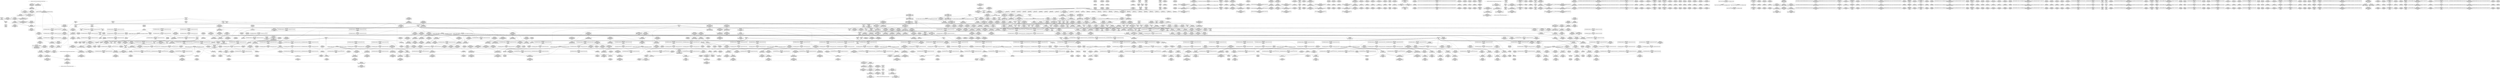 digraph {
	CE0x581e400 [shape=record,shape=Mrecord,label="{CE0x581e400|rcu_read_unlock:tmp18|include/linux/rcupdate.h,933|*SummSource*}"]
	CE0x57d92b0 [shape=record,shape=Mrecord,label="{CE0x57d92b0|rcu_read_lock:tmp4|include/linux/rcupdate.h,882|*SummSource*}"]
	CE0x575bcb0 [shape=record,shape=Mrecord,label="{CE0x575bcb0|task_sid:do.end|*SummSource*}"]
	CE0x57bd1e0 [shape=record,shape=Mrecord,label="{CE0x57bd1e0|cred_sid:security|security/selinux/hooks.c,196|*SummSink*}"]
	CE0x57c8720 [shape=record,shape=Mrecord,label="{CE0x57c8720|task_sid:tmp4|*LoadInst*|security/selinux/hooks.c,208|*SummSink*}"]
	CE0x5801700 [shape=record,shape=Mrecord,label="{CE0x5801700|__preempt_count_add:val|Function::__preempt_count_add&Arg::val::|*SummSource*}"]
	CE0x57d11a0 [shape=record,shape=Mrecord,label="{CE0x57d11a0|i64*_getelementptr_inbounds_(_2_x_i64_,_2_x_i64_*___llvm_gcov_ctr131,_i64_0,_i64_1)|*Constant*}"]
	CE0x5761910 [shape=record,shape=Mrecord,label="{CE0x5761910|rcu_read_lock:if.then}"]
	CE0x57e5c90 [shape=record,shape=Mrecord,label="{CE0x57e5c90|i64*_getelementptr_inbounds_(_4_x_i64_,_4_x_i64_*___llvm_gcov_ctr135,_i64_0,_i64_3)|*Constant*|*SummSource*}"]
	CE0x575cae0 [shape=record,shape=Mrecord,label="{CE0x575cae0|current_sid:tmp6|security/selinux/hooks.c,218|*SummSource*}"]
	CE0x5775a80 [shape=record,shape=Mrecord,label="{CE0x5775a80|i32_0|*Constant*|*SummSink*}"]
	CE0x577d220 [shape=record,shape=Mrecord,label="{CE0x577d220|selinux_task_setnice:tmp5|security/selinux/hooks.c,3597|*SummSource*}"]
	CE0x5786b50 [shape=record,shape=Mrecord,label="{CE0x5786b50|i64*_getelementptr_inbounds_(_11_x_i64_,_11_x_i64_*___llvm_gcov_ctr125,_i64_0,_i64_6)|*Constant*|*SummSink*}"]
	CE0x57a4150 [shape=record,shape=Mrecord,label="{CE0x57a4150|rcu_read_lock:tmp12|include/linux/rcupdate.h,882|*SummSource*}"]
	CE0x5816460 [shape=record,shape=Mrecord,label="{CE0x5816460|i64*_getelementptr_inbounds_(_11_x_i64_,_11_x_i64_*___llvm_gcov_ctr127,_i64_0,_i64_0)|*Constant*}"]
	CE0x57ac110 [shape=record,shape=Mrecord,label="{CE0x57ac110|task_sid:tmp10|security/selinux/hooks.c,208}"]
	CE0x5775b80 [shape=record,shape=Mrecord,label="{CE0x5775b80|i32_0|*Constant*|*SummSource*}"]
	CE0x5816120 [shape=record,shape=Mrecord,label="{CE0x5816120|rcu_read_unlock:bb}"]
	CE0x5811980 [shape=record,shape=Mrecord,label="{CE0x5811980|rcu_read_lock:tmp13|include/linux/rcupdate.h,882}"]
	CE0x5803e80 [shape=record,shape=Mrecord,label="{CE0x5803e80|rcu_read_unlock:tmp12|include/linux/rcupdate.h,933|*SummSource*}"]
	CE0x5766ef0 [shape=record,shape=Mrecord,label="{CE0x5766ef0|current_sid:tmp17|security/selinux/hooks.c,218|*SummSource*}"]
	CE0x5758af0 [shape=record,shape=Mrecord,label="{CE0x5758af0|current_sid:land.lhs.true|*SummSource*}"]
	CE0x5864390 [shape=record,shape=Mrecord,label="{CE0x5864390|i8*_undef|*Constant*}"]
	CE0x575d1e0 [shape=record,shape=Mrecord,label="{CE0x575d1e0|GLOBAL:current_sid.__warned|Global_var:current_sid.__warned}"]
	CE0x5784d20 [shape=record,shape=Mrecord,label="{CE0x5784d20|_ret_i32_%retval.0,_!dbg_!27728|security/selinux/avc.c,775}"]
	CE0x57b8b10 [shape=record,shape=Mrecord,label="{CE0x57b8b10|get_current:tmp4|./arch/x86/include/asm/current.h,14|*SummSink*}"]
	CE0x57d5580 [shape=record,shape=Mrecord,label="{CE0x57d5580|i64*_getelementptr_inbounds_(_2_x_i64_,_2_x_i64_*___llvm_gcov_ctr131,_i64_0,_i64_0)|*Constant*|*SummSink*}"]
	CE0x5805360 [shape=record,shape=Mrecord,label="{CE0x5805360|rcu_read_unlock:tmp2}"]
	CE0x581b780 [shape=record,shape=Mrecord,label="{CE0x581b780|rcu_read_unlock:tmp8|include/linux/rcupdate.h,933|*SummSink*}"]
	CE0x5788fa0 [shape=record,shape=Mrecord,label="{CE0x5788fa0|i32_208|*Constant*|*SummSource*}"]
	CE0x57b9de0 [shape=record,shape=Mrecord,label="{CE0x57b9de0|i32_77|*Constant*|*SummSource*}"]
	CE0x581f540 [shape=record,shape=Mrecord,label="{CE0x581f540|i32_934|*Constant*|*SummSource*}"]
	CE0x585f2d0 [shape=record,shape=Mrecord,label="{CE0x585f2d0|__rcu_read_lock:do.end|*SummSink*}"]
	CE0x58875e0 [shape=record,shape=Mrecord,label="{CE0x58875e0|i64*_getelementptr_inbounds_(_4_x_i64_,_4_x_i64_*___llvm_gcov_ctr134,_i64_0,_i64_1)|*Constant*|*SummSource*}"]
	CE0x5785380 [shape=record,shape=Mrecord,label="{CE0x5785380|current_sid:do.body|*SummSink*}"]
	CE0x57a5a40 [shape=record,shape=Mrecord,label="{CE0x57a5a40|_ret_%struct.task_struct*_%tmp4,_!dbg_!27714|./arch/x86/include/asm/current.h,14|*SummSource*}"]
	CE0x575a5c0 [shape=record,shape=Mrecord,label="{CE0x575a5c0|current_sid:call|security/selinux/hooks.c,218|*SummSource*}"]
	CE0x58833b0 [shape=record,shape=Mrecord,label="{CE0x58833b0|__preempt_count_add:tmp|*SummSink*}"]
	CE0x5865300 [shape=record,shape=Mrecord,label="{CE0x5865300|_call_void___preempt_count_sub(i32_1)_#10,_!dbg_!27715|include/linux/rcupdate.h,244|*SummSource*}"]
	CE0x5786130 [shape=record,shape=Mrecord,label="{CE0x5786130|task_sid:tmp10|security/selinux/hooks.c,208|*SummSink*}"]
	CE0x57ad110 [shape=record,shape=Mrecord,label="{CE0x57ad110|%struct.task_struct*_(%struct.task_struct**)*_asm_movq_%gs:$_1:P_,$0_,_r,im,_dirflag_,_fpsr_,_flags_|*SummSink*}"]
	CE0x585ccc0 [shape=record,shape=Mrecord,label="{CE0x585ccc0|i64*_getelementptr_inbounds_(_4_x_i64_,_4_x_i64_*___llvm_gcov_ctr129,_i64_0,_i64_1)|*Constant*|*SummSink*}"]
	CE0x57e81b0 [shape=record,shape=Mrecord,label="{CE0x57e81b0|__preempt_count_sub:tmp|*SummSource*}"]
	CE0x584b830 [shape=record,shape=Mrecord,label="{CE0x584b830|rcu_lock_release:tmp1}"]
	CE0x577e260 [shape=record,shape=Mrecord,label="{CE0x577e260|current_has_perm:tmp3|*SummSink*}"]
	CE0x575dc00 [shape=record,shape=Mrecord,label="{CE0x575dc00|GLOBAL:current_sid|*Constant*|*SummSource*}"]
	CE0x5777060 [shape=record,shape=Mrecord,label="{CE0x5777060|selinux_task_setnice:tobool|security/selinux/hooks.c,3597|*SummSink*}"]
	CE0x5761390 [shape=record,shape=Mrecord,label="{CE0x5761390|current_sid:land.lhs.true2|*SummSource*}"]
	CE0x575c5b0 [shape=record,shape=Mrecord,label="{CE0x575c5b0|current_has_perm:tmp1|*SummSink*}"]
	CE0x57b85b0 [shape=record,shape=Mrecord,label="{CE0x57b85b0|_call_void_rcu_read_lock()_#10,_!dbg_!27712|security/selinux/hooks.c,207|*SummSink*}"]
	CE0x57d24c0 [shape=record,shape=Mrecord,label="{CE0x57d24c0|rcu_lock_acquire:entry|*SummSource*}"]
	CE0x57db630 [shape=record,shape=Mrecord,label="{CE0x57db630|_ret_void,_!dbg_!27717|include/linux/rcupdate.h,424|*SummSink*}"]
	CE0x57ccc70 [shape=record,shape=Mrecord,label="{CE0x57ccc70|rcu_read_unlock:tmp17|include/linux/rcupdate.h,933|*SummSource*}"]
	CE0x57dc5f0 [shape=record,shape=Mrecord,label="{CE0x57dc5f0|_ret_void,_!dbg_!27717|include/linux/rcupdate.h,245|*SummSource*}"]
	CE0x57ca930 [shape=record,shape=Mrecord,label="{CE0x57ca930|task_sid:tobool|security/selinux/hooks.c,208}"]
	CE0x57fd150 [shape=record,shape=Mrecord,label="{CE0x57fd150|i64*_getelementptr_inbounds_(_11_x_i64_,_11_x_i64_*___llvm_gcov_ctr127,_i64_0,_i64_10)|*Constant*}"]
	CE0x57e9670 [shape=record,shape=Mrecord,label="{CE0x57e9670|__rcu_read_unlock:tmp4|include/linux/rcupdate.h,244|*SummSink*}"]
	CE0x57eb9d0 [shape=record,shape=Mrecord,label="{CE0x57eb9d0|get_current:tmp}"]
	CE0x57bb240 [shape=record,shape=Mrecord,label="{CE0x57bb240|cred_sid:tmp2|*SummSource*}"]
	CE0x5766490 [shape=record,shape=Mrecord,label="{CE0x5766490|selinux_task_setnice:if.then|*SummSink*}"]
	CE0x57d8ba0 [shape=record,shape=Mrecord,label="{CE0x57d8ba0|task_sid:tmp13|security/selinux/hooks.c,208|*SummSink*}"]
	CE0x57cfdd0 [shape=record,shape=Mrecord,label="{CE0x57cfdd0|task_sid:tmp5|security/selinux/hooks.c,208|*SummSource*}"]
	CE0x5784270 [shape=record,shape=Mrecord,label="{CE0x5784270|avc_has_perm:tclass|Function::avc_has_perm&Arg::tclass::|*SummSink*}"]
	CE0x5818050 [shape=record,shape=Mrecord,label="{CE0x5818050|rcu_read_lock:tobool1|include/linux/rcupdate.h,882}"]
	CE0x57655b0 [shape=record,shape=Mrecord,label="{CE0x57655b0|selinux_task_setnice:tmp4|security/selinux/hooks.c,3597}"]
	CE0x57862f0 [shape=record,shape=Mrecord,label="{CE0x57862f0|current_sid:tmp9|security/selinux/hooks.c,218|*SummSource*}"]
	CE0x578e920 [shape=record,shape=Mrecord,label="{CE0x578e920|i32_218|*Constant*|*SummSink*}"]
	CE0x5786510 [shape=record,shape=Mrecord,label="{CE0x5786510|current_sid:tmp12|security/selinux/hooks.c,218|*SummSink*}"]
	CE0x5771770 [shape=record,shape=Mrecord,label="{CE0x5771770|current_has_perm:call1|security/selinux/hooks.c,1543|*SummSink*}"]
	CE0x57f6ac0 [shape=record,shape=Mrecord,label="{CE0x57f6ac0|rcu_read_lock:tobool1|include/linux/rcupdate.h,882|*SummSource*}"]
	CE0x57bae60 [shape=record,shape=Mrecord,label="{CE0x57bae60|rcu_read_lock:entry|*SummSource*}"]
	CE0x585c450 [shape=record,shape=Mrecord,label="{CE0x585c450|__rcu_read_unlock:tmp6|include/linux/rcupdate.h,245|*SummSource*}"]
	CE0x5802de0 [shape=record,shape=Mrecord,label="{CE0x5802de0|rcu_read_unlock:tmp16|include/linux/rcupdate.h,933}"]
	CE0x5801900 [shape=record,shape=Mrecord,label="{CE0x5801900|_ret_void,_!dbg_!27719|./arch/x86/include/asm/preempt.h,73|*SummSource*}"]
	CE0x57d0bf0 [shape=record,shape=Mrecord,label="{CE0x57d0bf0|i64*_getelementptr_inbounds_(_4_x_i64_,_4_x_i64_*___llvm_gcov_ctr128,_i64_0,_i64_1)|*Constant*|*SummSource*}"]
	CE0x589b6d0 [shape=record,shape=Mrecord,label="{CE0x589b6d0|__preempt_count_add:tmp5|./arch/x86/include/asm/preempt.h,72}"]
	CE0x589b8a0 [shape=record,shape=Mrecord,label="{CE0x589b8a0|__preempt_count_sub:tmp3}"]
	CE0x57d0760 [shape=record,shape=Mrecord,label="{CE0x57d0760|i64*_getelementptr_inbounds_(_13_x_i64_,_13_x_i64_*___llvm_gcov_ctr126,_i64_0,_i64_0)|*Constant*}"]
	CE0x57ac080 [shape=record,shape=Mrecord,label="{CE0x57ac080|task_sid:tobool1|security/selinux/hooks.c,208|*SummSink*}"]
	CE0x577b140 [shape=record,shape=Mrecord,label="{CE0x577b140|current_sid:if.end}"]
	CE0x57bb2b0 [shape=record,shape=Mrecord,label="{CE0x57bb2b0|cred_sid:tmp2|*SummSink*}"]
	CE0x57e9fd0 [shape=record,shape=Mrecord,label="{CE0x57e9fd0|_call_void_mcount()_#3}"]
	CE0x5766880 [shape=record,shape=Mrecord,label="{CE0x5766880|selinux_task_setnice:if.then|*SummSource*}"]
	CE0x5753040 [shape=record,shape=Mrecord,label="{CE0x5753040|selinux_task_setnice:retval.0|*SummSource*}"]
	CE0x584bbb0 [shape=record,shape=Mrecord,label="{CE0x584bbb0|i64_1|*Constant*}"]
	CE0x57dacf0 [shape=record,shape=Mrecord,label="{CE0x57dacf0|rcu_lock_release:entry|*SummSink*}"]
	CE0x57a70f0 [shape=record,shape=Mrecord,label="{CE0x57a70f0|COLLAPSED:_CMRE:_elem_0::|security/selinux/hooks.c,218}"]
	CE0x576f6a0 [shape=record,shape=Mrecord,label="{CE0x576f6a0|_call_void_rcu_read_unlock()_#10,_!dbg_!27748|security/selinux/hooks.c,209}"]
	CE0x57e5130 [shape=record,shape=Mrecord,label="{CE0x57e5130|__preempt_count_sub:entry}"]
	CE0x5844ac0 [shape=record,shape=Mrecord,label="{CE0x5844ac0|__rcu_read_lock:do.end|*SummSource*}"]
	CE0x580e320 [shape=record,shape=Mrecord,label="{CE0x580e320|rcu_read_unlock:bb|*SummSink*}"]
	CE0x57def00 [shape=record,shape=Mrecord,label="{CE0x57def00|__preempt_count_add:tmp4|./arch/x86/include/asm/preempt.h,72|*SummSink*}"]
	CE0x57dee90 [shape=record,shape=Mrecord,label="{CE0x57dee90|__preempt_count_add:tmp4|./arch/x86/include/asm/preempt.h,72|*SummSource*}"]
	CE0x581e530 [shape=record,shape=Mrecord,label="{CE0x581e530|rcu_read_unlock:tmp18|include/linux/rcupdate.h,933|*SummSink*}"]
	CE0x580e440 [shape=record,shape=Mrecord,label="{CE0x580e440|rcu_read_unlock:do.end}"]
	CE0x575c730 [shape=record,shape=Mrecord,label="{CE0x575c730|i64*_getelementptr_inbounds_(_2_x_i64_,_2_x_i64_*___llvm_gcov_ctr136,_i64_0,_i64_1)|*Constant*|*SummSource*}"]
	CE0x57f02c0 [shape=record,shape=Mrecord,label="{CE0x57f02c0|__preempt_count_sub:bb}"]
	CE0x5888aa0 [shape=record,shape=Mrecord,label="{CE0x5888aa0|__preempt_count_add:do.body|*SummSink*}"]
	CE0x577dbe0 [shape=record,shape=Mrecord,label="{CE0x577dbe0|VOIDTB_TE:_CE_152,160_}"]
	CE0x57de650 [shape=record,shape=Mrecord,label="{CE0x57de650|__rcu_read_lock:tmp2|*SummSink*}"]
	CE0x5847180 [shape=record,shape=Mrecord,label="{CE0x5847180|_call_void_mcount()_#3|*SummSink*}"]
	CE0x57658a0 [shape=record,shape=Mrecord,label="{CE0x57658a0|selinux_task_setnice:tmp5|security/selinux/hooks.c,3597}"]
	CE0x5805440 [shape=record,shape=Mrecord,label="{CE0x5805440|rcu_read_unlock:tmp2|*SummSink*}"]
	CE0x579f6c0 [shape=record,shape=Mrecord,label="{CE0x579f6c0|_call_void___preempt_count_add(i32_1)_#10,_!dbg_!27711|include/linux/rcupdate.h,239|*SummSink*}"]
	CE0x57feb40 [shape=record,shape=Mrecord,label="{CE0x57feb40|cred_sid:bb|*SummSink*}"]
	CE0x5783a80 [shape=record,shape=Mrecord,label="{CE0x5783a80|avc_has_perm:tsid|Function::avc_has_perm&Arg::tsid::|*SummSink*}"]
	CE0x5818170 [shape=record,shape=Mrecord,label="{CE0x5818170|rcu_read_lock:tmp8|include/linux/rcupdate.h,882|*SummSink*}"]
	CE0x57e9170 [shape=record,shape=Mrecord,label="{CE0x57e9170|rcu_lock_release:tmp1|*SummSink*}"]
	CE0x57e66f0 [shape=record,shape=Mrecord,label="{CE0x57e66f0|i64*_getelementptr_inbounds_(_4_x_i64_,_4_x_i64_*___llvm_gcov_ctr129,_i64_0,_i64_3)|*Constant*|*SummSource*}"]
	CE0x5756220 [shape=record,shape=Mrecord,label="{CE0x5756220|selinux_task_setnice:entry|*SummSink*}"]
	CE0x57ddc50 [shape=record,shape=Mrecord,label="{CE0x57ddc50|rcu_lock_acquire:tmp}"]
	CE0x57f9d00 [shape=record,shape=Mrecord,label="{CE0x57f9d00|rcu_read_lock:tmp6|include/linux/rcupdate.h,882|*SummSink*}"]
	CE0x57f8bc0 [shape=record,shape=Mrecord,label="{CE0x57f8bc0|rcu_read_lock:tmp7|include/linux/rcupdate.h,882|*SummSink*}"]
	CE0x5819af0 [shape=record,shape=Mrecord,label="{CE0x5819af0|rcu_read_lock:tmp6|include/linux/rcupdate.h,882}"]
	CE0x57ebd70 [shape=record,shape=Mrecord,label="{CE0x57ebd70|i64*_getelementptr_inbounds_(_2_x_i64_,_2_x_i64_*___llvm_gcov_ctr98,_i64_0,_i64_0)|*Constant*|*SummSource*}"]
	CE0x579d700 [shape=record,shape=Mrecord,label="{CE0x579d700|get_current:tmp3}"]
	CE0x578c5a0 [shape=record,shape=Mrecord,label="{CE0x578c5a0|i64*_getelementptr_inbounds_(_11_x_i64_,_11_x_i64_*___llvm_gcov_ctr125,_i64_0,_i64_1)|*Constant*|*SummSink*}"]
	CE0x58074a0 [shape=record,shape=Mrecord,label="{CE0x58074a0|i64*_getelementptr_inbounds_(_11_x_i64_,_11_x_i64_*___llvm_gcov_ctr132,_i64_0,_i64_0)|*Constant*|*SummSource*}"]
	CE0x57b8fb0 [shape=record,shape=Mrecord,label="{CE0x57b8fb0|task_sid:tmp14|security/selinux/hooks.c,208}"]
	CE0x57808a0 [shape=record,shape=Mrecord,label="{CE0x57808a0|GLOBAL:lockdep_rcu_suspicious|*Constant*|*SummSource*}"]
	CE0x5780160 [shape=record,shape=Mrecord,label="{CE0x5780160|selinux_task_setnice:tmp6|security/selinux/hooks.c,3598|*SummSource*}"]
	CE0x5787660 [shape=record,shape=Mrecord,label="{CE0x5787660|current_sid:tmp3|*SummSink*}"]
	CE0x57796b0 [shape=record,shape=Mrecord,label="{CE0x57796b0|selinux_task_setnice:tmp2|security/selinux/hooks.c,3597|*SummSink*}"]
	CE0x576e7c0 [shape=record,shape=Mrecord,label="{CE0x576e7c0|__preempt_count_sub:tmp|*SummSink*}"]
	CE0x57ce5a0 [shape=record,shape=Mrecord,label="{CE0x57ce5a0|task_sid:call3|security/selinux/hooks.c,208|*SummSource*}"]
	CE0x579e100 [shape=record,shape=Mrecord,label="{CE0x579e100|get_current:tmp4|./arch/x86/include/asm/current.h,14}"]
	CE0x57f5b30 [shape=record,shape=Mrecord,label="{CE0x57f5b30|__preempt_count_sub:tmp5|./arch/x86/include/asm/preempt.h,77|*SummSource*}"]
	CE0x5863d40 [shape=record,shape=Mrecord,label="{CE0x5863d40|rcu_lock_release:tmp6|*SummSource*}"]
	CE0x57a4470 [shape=record,shape=Mrecord,label="{CE0x57a4470|i64*_getelementptr_inbounds_(_11_x_i64_,_11_x_i64_*___llvm_gcov_ctr125,_i64_0,_i64_10)|*Constant*|*SummSource*}"]
	CE0x5882fb0 [shape=record,shape=Mrecord,label="{CE0x5882fb0|i64*_getelementptr_inbounds_(_4_x_i64_,_4_x_i64_*___llvm_gcov_ctr134,_i64_0,_i64_0)|*Constant*}"]
	CE0x576fab0 [shape=record,shape=Mrecord,label="{CE0x576fab0|rcu_read_unlock:entry}"]
	CE0x5770900 [shape=record,shape=Mrecord,label="{CE0x5770900|current_sid:tmp16|security/selinux/hooks.c,218|*SummSource*}"]
	CE0x57c0030 [shape=record,shape=Mrecord,label="{CE0x57c0030|task_sid:tmp24|security/selinux/hooks.c,208}"]
	CE0x585f3a0 [shape=record,shape=Mrecord,label="{CE0x585f3a0|i64*_getelementptr_inbounds_(_4_x_i64_,_4_x_i64_*___llvm_gcov_ctr134,_i64_0,_i64_1)|*Constant*}"]
	CE0x585b6d0 [shape=record,shape=Mrecord,label="{CE0x585b6d0|COLLAPSED:_GCMRE___llvm_gcov_ctr134_internal_global_4_x_i64_zeroinitializer:_elem_0:default:}"]
	CE0x5887720 [shape=record,shape=Mrecord,label="{CE0x5887720|__preempt_count_sub:val|Function::__preempt_count_sub&Arg::val::}"]
	CE0x57e9a50 [shape=record,shape=Mrecord,label="{CE0x57e9a50|_call_void_mcount()_#3|*SummSource*}"]
	CE0x57777d0 [shape=record,shape=Mrecord,label="{CE0x57777d0|current_sid:tmp11|security/selinux/hooks.c,218|*SummSource*}"]
	CE0x589afd0 [shape=record,shape=Mrecord,label="{CE0x589afd0|i64*_getelementptr_inbounds_(_4_x_i64_,_4_x_i64_*___llvm_gcov_ctr135,_i64_0,_i64_1)|*Constant*|*SummSource*}"]
	CE0x57829e0 [shape=record,shape=Mrecord,label="{CE0x57829e0|i32_(i32,_i32,_i16,_i32,_%struct.common_audit_data*)*_bitcast_(i32_(i32,_i32,_i16,_i32,_%struct.common_audit_data.495*)*_avc_has_perm_to_i32_(i32,_i32,_i16,_i32,_%struct.common_audit_data*)*)|*Constant*|*SummSource*}"]
	CE0x57e8d50 [shape=record,shape=Mrecord,label="{CE0x57e8d50|rcu_lock_acquire:tmp5|include/linux/rcupdate.h,418}"]
	CE0x5819280 [shape=record,shape=Mrecord,label="{CE0x5819280|0:_i8,_:_GCMR_rcu_read_lock.__warned_internal_global_i8_0,_section_.data.unlikely_,_align_1:_elem_0:default:}"]
	CE0x57f7d00 [shape=record,shape=Mrecord,label="{CE0x57f7d00|i64*_getelementptr_inbounds_(_4_x_i64_,_4_x_i64_*___llvm_gcov_ctr130,_i64_0,_i64_2)|*Constant*|*SummSource*}"]
	CE0x5777440 [shape=record,shape=Mrecord,label="{CE0x5777440|current_sid:tmp10|security/selinux/hooks.c,218|*SummSink*}"]
	CE0x57e9cd0 [shape=record,shape=Mrecord,label="{CE0x57e9cd0|__rcu_read_unlock:tmp5|include/linux/rcupdate.h,244|*SummSource*}"]
	CE0x5864290 [shape=record,shape=Mrecord,label="{CE0x5864290|rcu_lock_release:tmp7|*SummSink*}"]
	CE0x57f0650 [shape=record,shape=Mrecord,label="{CE0x57f0650|__preempt_count_add:bb|*SummSource*}"]
	CE0x578b980 [shape=record,shape=Mrecord,label="{CE0x578b980|_call_void_mcount()_#3}"]
	CE0x576f1f0 [shape=record,shape=Mrecord,label="{CE0x576f1f0|_ret_i32_%tmp6,_!dbg_!27716|security/selinux/hooks.c,197|*SummSink*}"]
	CE0x575ac70 [shape=record,shape=Mrecord,label="{CE0x575ac70|i64*_getelementptr_inbounds_(_11_x_i64_,_11_x_i64_*___llvm_gcov_ctr125,_i64_0,_i64_1)|*Constant*}"]
	CE0x57d8880 [shape=record,shape=Mrecord,label="{CE0x57d8880|task_sid:call3|security/selinux/hooks.c,208}"]
	CE0x57f73e0 [shape=record,shape=Mrecord,label="{CE0x57f73e0|rcu_read_lock:tmp9|include/linux/rcupdate.h,882|*SummSource*}"]
	CE0x57d8c30 [shape=record,shape=Mrecord,label="{CE0x57d8c30|task_sid:tobool4|security/selinux/hooks.c,208}"]
	CE0x575c860 [shape=record,shape=Mrecord,label="{CE0x575c860|i64*_getelementptr_inbounds_(_2_x_i64_,_2_x_i64_*___llvm_gcov_ctr136,_i64_0,_i64_1)|*Constant*|*SummSink*}"]
	CE0x57bf970 [shape=record,shape=Mrecord,label="{CE0x57bf970|i64*_getelementptr_inbounds_(_13_x_i64_,_13_x_i64_*___llvm_gcov_ctr126,_i64_0,_i64_10)|*Constant*}"]
	CE0x5771150 [shape=record,shape=Mrecord,label="{CE0x5771150|current_sid:entry}"]
	CE0x57d9550 [shape=record,shape=Mrecord,label="{CE0x57d9550|rcu_read_unlock:tmp21|include/linux/rcupdate.h,935|*SummSink*}"]
	CE0x578a3c0 [shape=record,shape=Mrecord,label="{CE0x578a3c0|current_sid:tmp8|security/selinux/hooks.c,218|*SummSink*}"]
	CE0x57d41a0 [shape=record,shape=Mrecord,label="{CE0x57d41a0|task_sid:tmp8|security/selinux/hooks.c,208}"]
	CE0x577a670 [shape=record,shape=Mrecord,label="{CE0x577a670|VOIDTB_TE:_CE_56,64_}"]
	CE0x5859520 [shape=record,shape=Mrecord,label="{CE0x5859520|_call_void_mcount()_#3}"]
	CE0x58132d0 [shape=record,shape=Mrecord,label="{CE0x58132d0|i64*_getelementptr_inbounds_(_11_x_i64_,_11_x_i64_*___llvm_gcov_ctr127,_i64_0,_i64_8)|*Constant*|*SummSink*}"]
	CE0x57c8960 [shape=record,shape=Mrecord,label="{CE0x57c8960|task_sid:call|security/selinux/hooks.c,208|*SummSource*}"]
	CE0x5785c50 [shape=record,shape=Mrecord,label="{CE0x5785c50|current_sid:tmp5|security/selinux/hooks.c,218|*SummSink*}"]
	CE0x57eb850 [shape=record,shape=Mrecord,label="{CE0x57eb850|_ret_void,_!dbg_!27735|include/linux/rcupdate.h,938|*SummSource*}"]
	CE0x57d1a10 [shape=record,shape=Mrecord,label="{CE0x57d1a10|rcu_read_unlock:tmp5|include/linux/rcupdate.h,933}"]
	CE0x57e6520 [shape=record,shape=Mrecord,label="{CE0x57e6520|i64*_getelementptr_inbounds_(_4_x_i64_,_4_x_i64_*___llvm_gcov_ctr129,_i64_0,_i64_3)|*Constant*}"]
	CE0x57a54d0 [shape=record,shape=Mrecord,label="{CE0x57a54d0|GLOBAL:get_current|*Constant*|*SummSource*}"]
	CE0x5772670 [shape=record,shape=Mrecord,label="{CE0x5772670|_ret_i32_%call7,_!dbg_!27749|security/selinux/hooks.c,210}"]
	CE0x57610a0 [shape=record,shape=Mrecord,label="{CE0x57610a0|current_has_perm:perms|Function::current_has_perm&Arg::perms::}"]
	CE0x5813d90 [shape=record,shape=Mrecord,label="{CE0x5813d90|rcu_read_lock:tmp18|include/linux/rcupdate.h,882|*SummSink*}"]
	CE0x581b140 [shape=record,shape=Mrecord,label="{CE0x581b140|rcu_read_unlock:tmp8|include/linux/rcupdate.h,933|*SummSource*}"]
	CE0x5784030 [shape=record,shape=Mrecord,label="{CE0x5784030|%struct.common_audit_data*_null|*Constant*}"]
	CE0x57587a0 [shape=record,shape=Mrecord,label="{CE0x57587a0|current_sid:bb|*SummSource*}"]
	CE0x58003c0 [shape=record,shape=Mrecord,label="{CE0x58003c0|rcu_read_unlock:do.body|*SummSink*}"]
	CE0x57b8e30 [shape=record,shape=Mrecord,label="{CE0x57b8e30|i64_7|*Constant*}"]
	CE0x579d090 [shape=record,shape=Mrecord,label="{CE0x579d090|current_sid:tmp4|security/selinux/hooks.c,218}"]
	CE0x578e080 [shape=record,shape=Mrecord,label="{CE0x578e080|i1_true|*Constant*}"]
	CE0x5816b60 [shape=record,shape=Mrecord,label="{CE0x5816b60|_ret_void,_!dbg_!27717|include/linux/rcupdate.h,240|*SummSource*}"]
	CE0x57cb3f0 [shape=record,shape=Mrecord,label="{CE0x57cb3f0|_ret_void,_!dbg_!27717|include/linux/rcupdate.h,419}"]
	CE0x58136c0 [shape=record,shape=Mrecord,label="{CE0x58136c0|rcu_read_lock:tmp17|include/linux/rcupdate.h,882|*SummSource*}"]
	CE0x57df860 [shape=record,shape=Mrecord,label="{CE0x57df860|__preempt_count_sub:tmp2|*SummSource*}"]
	CE0x5803d30 [shape=record,shape=Mrecord,label="{CE0x5803d30|i64_1|*Constant*}"]
	CE0x581baf0 [shape=record,shape=Mrecord,label="{CE0x581baf0|i64*_getelementptr_inbounds_(_4_x_i64_,_4_x_i64_*___llvm_gcov_ctr130,_i64_0,_i64_1)|*Constant*}"]
	CE0x5780910 [shape=record,shape=Mrecord,label="{CE0x5780910|GLOBAL:lockdep_rcu_suspicious|*Constant*|*SummSink*}"]
	CE0x578ad30 [shape=record,shape=Mrecord,label="{CE0x578ad30|current_sid:tmp10|security/selinux/hooks.c,218}"]
	CE0x57a6060 [shape=record,shape=Mrecord,label="{CE0x57a6060|i32_78|*Constant*}"]
	CE0x58147d0 [shape=record,shape=Mrecord,label="{CE0x58147d0|_call_void_lockdep_rcu_suspicious(i8*_getelementptr_inbounds_(_25_x_i8_,_25_x_i8_*_.str45,_i32_0,_i32_0),_i32_883,_i8*_getelementptr_inbounds_(_42_x_i8_,_42_x_i8_*_.str46,_i32_0,_i32_0))_#10,_!dbg_!27728|include/linux/rcupdate.h,882|*SummSink*}"]
	CE0x57d2800 [shape=record,shape=Mrecord,label="{CE0x57d2800|task_sid:tmp8|security/selinux/hooks.c,208|*SummSink*}"]
	CE0x579c5c0 [shape=record,shape=Mrecord,label="{CE0x579c5c0|current_sid:tobool|security/selinux/hooks.c,218|*SummSink*}"]
	CE0x5800960 [shape=record,shape=Mrecord,label="{CE0x5800960|rcu_read_unlock:do.body|*SummSource*}"]
	CE0x57cdf90 [shape=record,shape=Mrecord,label="{CE0x57cdf90|cred_sid:tmp5|security/selinux/hooks.c,196}"]
	CE0x5781450 [shape=record,shape=Mrecord,label="{CE0x5781450|i8*_getelementptr_inbounds_(_45_x_i8_,_45_x_i8_*_.str12,_i32_0,_i32_0)|*Constant*|*SummSink*}"]
	CE0x57e4920 [shape=record,shape=Mrecord,label="{CE0x57e4920|rcu_lock_release:bb|*SummSource*}"]
	CE0x5765360 [shape=record,shape=Mrecord,label="{CE0x5765360|selinux_task_setnice:return|*SummSink*}"]
	CE0x57d3560 [shape=record,shape=Mrecord,label="{CE0x57d3560|cred_sid:tmp4|*LoadInst*|security/selinux/hooks.c,196}"]
	CE0x577b460 [shape=record,shape=Mrecord,label="{CE0x577b460|i64*_getelementptr_inbounds_(_11_x_i64_,_11_x_i64_*___llvm_gcov_ctr125,_i64_0,_i64_0)|*Constant*}"]
	CE0x5844840 [shape=record,shape=Mrecord,label="{CE0x5844840|rcu_lock_acquire:indirectgoto|*SummSource*}"]
	CE0x57ff240 [shape=record,shape=Mrecord,label="{CE0x57ff240|cred_sid:sid|security/selinux/hooks.c,197|*SummSource*}"]
	CE0x57be4c0 [shape=record,shape=Mrecord,label="{CE0x57be4c0|cred_sid:tmp1}"]
	CE0x577d330 [shape=record,shape=Mrecord,label="{CE0x577d330|selinux_task_setnice:tmp5|security/selinux/hooks.c,3597|*SummSink*}"]
	CE0x589baa0 [shape=record,shape=Mrecord,label="{CE0x589baa0|__preempt_count_add:tmp2|*SummSink*}"]
	CE0x57e3750 [shape=record,shape=Mrecord,label="{CE0x57e3750|rcu_lock_acquire:tmp7|*SummSource*}"]
	CE0x585a7e0 [shape=record,shape=Mrecord,label="{CE0x585a7e0|rcu_lock_release:tmp2|*SummSource*}"]
	CE0x5811300 [shape=record,shape=Mrecord,label="{CE0x5811300|rcu_read_unlock:tmp15|include/linux/rcupdate.h,933}"]
	CE0x58845f0 [shape=record,shape=Mrecord,label="{CE0x58845f0|__rcu_read_unlock:tmp1|*SummSink*}"]
	CE0x580b700 [shape=record,shape=Mrecord,label="{CE0x580b700|%struct.lockdep_map*_null|*Constant*|*SummSink*}"]
	CE0x57ba8d0 [shape=record,shape=Mrecord,label="{CE0x57ba8d0|i64*_getelementptr_inbounds_(_13_x_i64_,_13_x_i64_*___llvm_gcov_ctr126,_i64_0,_i64_1)|*Constant*|*SummSink*}"]
	CE0x5758870 [shape=record,shape=Mrecord,label="{CE0x5758870|current_sid:bb|*SummSink*}"]
	CE0x5811af0 [shape=record,shape=Mrecord,label="{CE0x5811af0|rcu_read_lock:tmp14|include/linux/rcupdate.h,882}"]
	CE0x5805770 [shape=record,shape=Mrecord,label="{CE0x5805770|__preempt_count_add:val|Function::__preempt_count_add&Arg::val::|*SummSink*}"]
	CE0x5753680 [shape=record,shape=Mrecord,label="{CE0x5753680|i64_0|*Constant*}"]
	CE0x57a3050 [shape=record,shape=Mrecord,label="{CE0x57a3050|i64*_getelementptr_inbounds_(_13_x_i64_,_13_x_i64_*___llvm_gcov_ctr126,_i64_0,_i64_0)|*Constant*|*SummSink*}"]
	CE0x575c080 [shape=record,shape=Mrecord,label="{CE0x575c080|current_has_perm:tmp|*SummSink*}"]
	CE0x57d1db0 [shape=record,shape=Mrecord,label="{CE0x57d1db0|task_sid:bb|*SummSource*}"]
	CE0x581b2d0 [shape=record,shape=Mrecord,label="{CE0x581b2d0|i64*_getelementptr_inbounds_(_4_x_i64_,_4_x_i64_*___llvm_gcov_ctr133,_i64_0,_i64_0)|*Constant*|*SummSink*}"]
	CE0x57f65a0 [shape=record,shape=Mrecord,label="{CE0x57f65a0|COLLAPSED:_GCMRE___llvm_gcov_ctr98_internal_global_2_x_i64_zeroinitializer:_elem_0:default:}"]
	CE0x5849200 [shape=record,shape=Mrecord,label="{CE0x5849200|rcu_lock_acquire:tmp|*SummSink*}"]
	CE0x57ed9f0 [shape=record,shape=Mrecord,label="{CE0x57ed9f0|GLOBAL:__llvm_gcov_ctr127|Global_var:__llvm_gcov_ctr127|*SummSource*}"]
	CE0x5789ce0 [shape=record,shape=Mrecord,label="{CE0x5789ce0|current_sid:tmp2|*SummSource*}"]
	CE0x5759410 [shape=record,shape=Mrecord,label="{CE0x5759410|current_sid:sid|security/selinux/hooks.c,220|*SummSource*}"]
	CE0x57ba1c0 [shape=record,shape=Mrecord,label="{CE0x57ba1c0|GLOBAL:__rcu_read_lock|*Constant*}"]
	CE0x57c5350 [shape=record,shape=Mrecord,label="{CE0x57c5350|i64*_getelementptr_inbounds_(_4_x_i64_,_4_x_i64_*___llvm_gcov_ctr133,_i64_0,_i64_2)|*Constant*}"]
	CE0x5766020 [shape=record,shape=Mrecord,label="{CE0x5766020|selinux_task_setnice:bb|*SummSink*}"]
	CE0x58474d0 [shape=record,shape=Mrecord,label="{CE0x58474d0|rcu_lock_release:__here|*SummSource*}"]
	CE0x5803150 [shape=record,shape=Mrecord,label="{CE0x5803150|rcu_read_unlock:tmp16|include/linux/rcupdate.h,933|*SummSink*}"]
	CE0x580f820 [shape=record,shape=Mrecord,label="{CE0x580f820|rcu_read_unlock:tmp1|*SummSink*}"]
	CE0x5751820 [shape=record,shape=Mrecord,label="{CE0x5751820|selinux_task_setnice:retval.0|*SummSink*}"]
	CE0x57b8bd0 [shape=record,shape=Mrecord,label="{CE0x57b8bd0|%struct.task_struct*_(%struct.task_struct**)*_asm_movq_%gs:$_1:P_,$0_,_r,im,_dirflag_,_fpsr_,_flags_}"]
	CE0x5780a90 [shape=record,shape=Mrecord,label="{CE0x5780a90|i32_218|*Constant*}"]
	CE0x57f5970 [shape=record,shape=Mrecord,label="{CE0x57f5970|__preempt_count_sub:tmp5|./arch/x86/include/asm/preempt.h,77}"]
	CE0x58847e0 [shape=record,shape=Mrecord,label="{CE0x58847e0|_call_void_mcount()_#3|*SummSink*}"]
	CE0x5788200 [shape=record,shape=Mrecord,label="{CE0x5788200|GLOBAL:current_sid.__warned|Global_var:current_sid.__warned|*SummSink*}"]
	CE0x575e400 [shape=record,shape=Mrecord,label="{CE0x575e400|i64*_getelementptr_inbounds_(_6_x_i64_,_6_x_i64_*___llvm_gcov_ctr283,_i64_0,_i64_4)|*Constant*|*SummSource*}"]
	CE0x5773ea0 [shape=record,shape=Mrecord,label="{CE0x5773ea0|task_sid:if.then}"]
	CE0x585a850 [shape=record,shape=Mrecord,label="{CE0x585a850|rcu_lock_release:tmp2|*SummSink*}"]
	CE0x57a6960 [shape=record,shape=Mrecord,label="{CE0x57a6960|current_sid:tmp21|security/selinux/hooks.c,218|*SummSource*}"]
	CE0x580f7b0 [shape=record,shape=Mrecord,label="{CE0x580f7b0|rcu_read_unlock:tmp1|*SummSource*}"]
	CE0x575a670 [shape=record,shape=Mrecord,label="{CE0x575a670|current_has_perm:perms|Function::current_has_perm&Arg::perms::|*SummSource*}"]
	CE0x57ec7a0 [shape=record,shape=Mrecord,label="{CE0x57ec7a0|__rcu_read_lock:entry|*SummSource*}"]
	"CONST[source:0(mediator),value:2(dynamic)][purpose:{object}]"
	CE0x57ab7c0 [shape=record,shape=Mrecord,label="{CE0x57ab7c0|current_sid:if.then|*SummSource*}"]
	CE0x57689a0 [shape=record,shape=Mrecord,label="{CE0x57689a0|selinux_task_setnice:tmp7|security/selinux/hooks.c,3598|*SummSink*}"]
	CE0x57e2100 [shape=record,shape=Mrecord,label="{CE0x57e2100|__preempt_count_add:do.body|*SummSource*}"]
	CE0x57844c0 [shape=record,shape=Mrecord,label="{CE0x57844c0|avc_has_perm:requested|Function::avc_has_perm&Arg::requested::}"]
	CE0x5864b30 [shape=record,shape=Mrecord,label="{CE0x5864b30|__rcu_read_unlock:do.body|*SummSource*}"]
	CE0x58082c0 [shape=record,shape=Mrecord,label="{CE0x58082c0|rcu_read_unlock:if.then}"]
	CE0x57e6910 [shape=record,shape=Mrecord,label="{CE0x57e6910|__rcu_read_unlock:tmp3}"]
	CE0x578cd70 [shape=record,shape=Mrecord,label="{CE0x578cd70|current_sid:tmp13|security/selinux/hooks.c,218|*SummSource*}"]
	CE0x5804e00 [shape=record,shape=Mrecord,label="{CE0x5804e00|__rcu_read_lock:tmp7|include/linux/rcupdate.h,240|*SummSource*}"]
	CE0x575e580 [shape=record,shape=Mrecord,label="{CE0x575e580|i64*_getelementptr_inbounds_(_6_x_i64_,_6_x_i64_*___llvm_gcov_ctr283,_i64_0,_i64_4)|*Constant*|*SummSink*}"]
	CE0x5769800 [shape=record,shape=Mrecord,label="{CE0x5769800|i64_0|*Constant*|*SummSink*}"]
	CE0x69bcfb0 [shape=record,shape=Mrecord,label="{CE0x69bcfb0|selinux_task_setnice:call|security/selinux/hooks.c,3596|*SummSource*}"]
	CE0x5784ec0 [shape=record,shape=Mrecord,label="{CE0x5784ec0|avc_has_perm:auditdata|Function::avc_has_perm&Arg::auditdata::}"]
	CE0x57e1df0 [shape=record,shape=Mrecord,label="{CE0x57e1df0|__rcu_read_unlock:tmp7|include/linux/rcupdate.h,245|*SummSink*}"]
	CE0x5781cd0 [shape=record,shape=Mrecord,label="{CE0x5781cd0|current_sid:tmp18|security/selinux/hooks.c,218|*SummSink*}"]
	CE0x57e8ee0 [shape=record,shape=Mrecord,label="{CE0x57e8ee0|i64*_getelementptr_inbounds_(_4_x_i64_,_4_x_i64_*___llvm_gcov_ctr133,_i64_0,_i64_1)|*Constant*}"]
	CE0x57e6db0 [shape=record,shape=Mrecord,label="{CE0x57e6db0|__preempt_count_add:tmp6|./arch/x86/include/asm/preempt.h,73|*SummSink*}"]
	CE0x57d79a0 [shape=record,shape=Mrecord,label="{CE0x57d79a0|rcu_read_unlock:tmp21|include/linux/rcupdate.h,935}"]
	CE0x5811bc0 [shape=record,shape=Mrecord,label="{CE0x5811bc0|rcu_read_lock:tmp13|include/linux/rcupdate.h,882|*SummSource*}"]
	CE0x5816ff0 [shape=record,shape=Mrecord,label="{CE0x5816ff0|rcu_read_unlock:land.lhs.true2}"]
	CE0x57d72e0 [shape=record,shape=Mrecord,label="{CE0x57d72e0|rcu_read_unlock:tmp19|include/linux/rcupdate.h,933|*SummSink*}"]
	CE0x57d6920 [shape=record,shape=Mrecord,label="{CE0x57d6920|i64*_getelementptr_inbounds_(_11_x_i64_,_11_x_i64_*___llvm_gcov_ctr132,_i64_0,_i64_9)|*Constant*}"]
	CE0x57d8810 [shape=record,shape=Mrecord,label="{CE0x57d8810|task_sid:tmp12|security/selinux/hooks.c,208|*SummSink*}"]
	CE0x57b8ea0 [shape=record,shape=Mrecord,label="{CE0x57b8ea0|i64_7|*Constant*|*SummSource*}"]
	CE0x587fbb0 [shape=record,shape=Mrecord,label="{CE0x587fbb0|__preempt_count_sub:bb|*SummSource*}"]
	CE0x5807010 [shape=record,shape=Mrecord,label="{CE0x5807010|i64*_getelementptr_inbounds_(_4_x_i64_,_4_x_i64_*___llvm_gcov_ctr128,_i64_0,_i64_2)|*Constant*|*SummSink*}"]
	CE0x57eb640 [shape=record,shape=Mrecord,label="{CE0x57eb640|_ret_void,_!dbg_!27735|include/linux/rcupdate.h,938}"]
	CE0x57ccc00 [shape=record,shape=Mrecord,label="{CE0x57ccc00|rcu_read_unlock:tmp17|include/linux/rcupdate.h,933}"]
	CE0x576eca0 [shape=record,shape=Mrecord,label="{CE0x576eca0|i64*_getelementptr_inbounds_(_13_x_i64_,_13_x_i64_*___llvm_gcov_ctr126,_i64_0,_i64_12)|*Constant*}"]
	CE0x581b4a0 [shape=record,shape=Mrecord,label="{CE0x581b4a0|rcu_lock_release:tmp}"]
	CE0x5782a50 [shape=record,shape=Mrecord,label="{CE0x5782a50|i32_(i32,_i32,_i16,_i32,_%struct.common_audit_data*)*_bitcast_(i32_(i32,_i32,_i16,_i32,_%struct.common_audit_data.495*)*_avc_has_perm_to_i32_(i32,_i32,_i16,_i32,_%struct.common_audit_data*)*)|*Constant*|*SummSink*}"]
	CE0x57a5650 [shape=record,shape=Mrecord,label="{CE0x57a5650|GLOBAL:get_current|*Constant*|*SummSink*}"]
	CE0x580eb90 [shape=record,shape=Mrecord,label="{CE0x580eb90|__rcu_read_unlock:tmp3|*SummSink*}"]
	CE0x5800da0 [shape=record,shape=Mrecord,label="{CE0x5800da0|i64*_getelementptr_inbounds_(_11_x_i64_,_11_x_i64_*___llvm_gcov_ctr132,_i64_0,_i64_1)|*Constant*|*SummSink*}"]
	CE0x57727e0 [shape=record,shape=Mrecord,label="{CE0x57727e0|_ret_i32_%call7,_!dbg_!27749|security/selinux/hooks.c,210|*SummSource*}"]
	CE0x585a300 [shape=record,shape=Mrecord,label="{CE0x585a300|void_(i32*,_i32,_i32*)*_asm_addl_$1,_%gs:$0_,_*m,ri,*m,_dirflag_,_fpsr_,_flags_|*SummSink*}"]
	CE0x58090a0 [shape=record,shape=Mrecord,label="{CE0x58090a0|rcu_lock_acquire:tmp3|*SummSink*}"]
	CE0x57dbe30 [shape=record,shape=Mrecord,label="{CE0x57dbe30|GLOBAL:__rcu_read_unlock|*Constant*|*SummSource*}"]
	CE0x57bfcd0 [shape=record,shape=Mrecord,label="{CE0x57bfcd0|i64*_getelementptr_inbounds_(_13_x_i64_,_13_x_i64_*___llvm_gcov_ctr126,_i64_0,_i64_10)|*Constant*|*SummSource*}"]
	CE0x580b630 [shape=record,shape=Mrecord,label="{CE0x580b630|__rcu_read_unlock:tmp2|*SummSource*}"]
	CE0x57bc380 [shape=record,shape=Mrecord,label="{CE0x57bc380|task_sid:land.lhs.true|*SummSource*}"]
	CE0x57bf560 [shape=record,shape=Mrecord,label="{CE0x57bf560|task_sid:tmp21|security/selinux/hooks.c,208|*SummSource*}"]
	CE0x755c980 [shape=record,shape=Mrecord,label="{CE0x755c980|selinux_task_setnice:call|security/selinux/hooks.c,3596|*SummSink*}"]
	CE0x589b370 [shape=record,shape=Mrecord,label="{CE0x589b370|_call_void_mcount()_#3}"]
	CE0x5864220 [shape=record,shape=Mrecord,label="{CE0x5864220|rcu_lock_release:tmp7|*SummSource*}"]
	CE0x578b810 [shape=record,shape=Mrecord,label="{CE0x578b810|task_sid:tmp3|*SummSource*}"]
	CE0x580ed00 [shape=record,shape=Mrecord,label="{CE0x580ed00|i32_0|*Constant*}"]
	CE0x57cbdd0 [shape=record,shape=Mrecord,label="{CE0x57cbdd0|i64*_getelementptr_inbounds_(_13_x_i64_,_13_x_i64_*___llvm_gcov_ctr126,_i64_0,_i64_8)|*Constant*|*SummSource*}"]
	CE0x57c8d10 [shape=record,shape=Mrecord,label="{CE0x57c8d10|rcu_read_lock:tmp3|*SummSource*}"]
	CE0x5784f60 [shape=record,shape=Mrecord,label="{CE0x5784f60|avc_has_perm:auditdata|Function::avc_has_perm&Arg::auditdata::|*SummSource*}"]
	CE0x57a7a80 [shape=record,shape=Mrecord,label="{CE0x57a7a80|current_sid:tmp22|security/selinux/hooks.c,218|*SummSink*}"]
	CE0x57ed5c0 [shape=record,shape=Mrecord,label="{CE0x57ed5c0|_call_void_mcount()_#3|*SummSink*}"]
	CE0x5802650 [shape=record,shape=Mrecord,label="{CE0x5802650|_call_void_mcount()_#3|*SummSink*}"]
	CE0x57cb320 [shape=record,shape=Mrecord,label="{CE0x57cb320|rcu_lock_acquire:map|Function::rcu_lock_acquire&Arg::map::|*SummSink*}"]
	CE0x57a2540 [shape=record,shape=Mrecord,label="{CE0x57a2540|_call_void_lockdep_rcu_suspicious(i8*_getelementptr_inbounds_(_25_x_i8_,_25_x_i8_*_.str3,_i32_0,_i32_0),_i32_218,_i8*_getelementptr_inbounds_(_45_x_i8_,_45_x_i8_*_.str12,_i32_0,_i32_0))_#10,_!dbg_!27727|security/selinux/hooks.c,218}"]
	CE0x580cf60 [shape=record,shape=Mrecord,label="{CE0x580cf60|__rcu_read_lock:tmp5|include/linux/rcupdate.h,239|*SummSource*}"]
	CE0x5754cc0 [shape=record,shape=Mrecord,label="{CE0x5754cc0|GLOBAL:current_has_perm|*Constant*|*SummSource*}"]
	CE0x57bfe40 [shape=record,shape=Mrecord,label="{CE0x57bfe40|task_sid:tmp22|security/selinux/hooks.c,208|*SummSource*}"]
	CE0x57fc5f0 [shape=record,shape=Mrecord,label="{CE0x57fc5f0|rcu_read_lock:tmp19|include/linux/rcupdate.h,882}"]
	CE0x5803020 [shape=record,shape=Mrecord,label="{CE0x5803020|rcu_read_unlock:tmp16|include/linux/rcupdate.h,933|*SummSource*}"]
	CE0x57eff50 [shape=record,shape=Mrecord,label="{CE0x57eff50|__preempt_count_sub:do.body|*SummSource*}"]
	CE0x57a7980 [shape=record,shape=Mrecord,label="{CE0x57a7980|current_sid:tmp23|security/selinux/hooks.c,218}"]
	CE0x57b7ee0 [shape=record,shape=Mrecord,label="{CE0x57b7ee0|0:_i8,_:_GCMR_task_sid.__warned_internal_global_i8_0,_section_.data.unlikely_,_align_1:_elem_0:default:}"]
	CE0x57cc550 [shape=record,shape=Mrecord,label="{CE0x57cc550|i64*_getelementptr_inbounds_(_11_x_i64_,_11_x_i64_*___llvm_gcov_ctr132,_i64_0,_i64_8)|*Constant*|*SummSource*}"]
	CE0x579c690 [shape=record,shape=Mrecord,label="{CE0x579c690|current_sid:tobool|security/selinux/hooks.c,218|*SummSource*}"]
	CE0x5778f70 [shape=record,shape=Mrecord,label="{CE0x5778f70|VOIDTB_TE:_CE_96,104_}"]
	CE0x58008d0 [shape=record,shape=Mrecord,label="{CE0x58008d0|rcu_read_unlock:do.body}"]
	CE0x57d5420 [shape=record,shape=Mrecord,label="{CE0x57d5420|i64*_getelementptr_inbounds_(_2_x_i64_,_2_x_i64_*___llvm_gcov_ctr131,_i64_0,_i64_0)|*Constant*|*SummSource*}"]
	CE0x576f480 [shape=record,shape=Mrecord,label="{CE0x576f480|GLOBAL:rcu_read_unlock|*Constant*}"]
	CE0x585ad00 [shape=record,shape=Mrecord,label="{CE0x585ad00|i64*_getelementptr_inbounds_(_4_x_i64_,_4_x_i64_*___llvm_gcov_ctr130,_i64_0,_i64_0)|*Constant*|*SummSink*}"]
	CE0x5759d60 [shape=record,shape=Mrecord,label="{CE0x5759d60|_call_void_mcount()_#3|*SummSource*}"]
	CE0x57cc210 [shape=record,shape=Mrecord,label="{CE0x57cc210|i64*_getelementptr_inbounds_(_13_x_i64_,_13_x_i64_*___llvm_gcov_ctr126,_i64_0,_i64_8)|*Constant*|*SummSink*}"]
	CE0x57bba00 [shape=record,shape=Mrecord,label="{CE0x57bba00|_call_void_lockdep_rcu_suspicious(i8*_getelementptr_inbounds_(_25_x_i8_,_25_x_i8_*_.str3,_i32_0,_i32_0),_i32_208,_i8*_getelementptr_inbounds_(_41_x_i8_,_41_x_i8_*_.str44,_i32_0,_i32_0))_#10,_!dbg_!27732|security/selinux/hooks.c,208|*SummSink*}"]
	CE0x57bdaa0 [shape=record,shape=Mrecord,label="{CE0x57bdaa0|_ret_void,_!dbg_!27735|include/linux/rcupdate.h,884}"]
	CE0x57772f0 [shape=record,shape=Mrecord,label="{CE0x57772f0|selinux_task_setnice:tobool|security/selinux/hooks.c,3597}"]
	CE0x578ee60 [shape=record,shape=Mrecord,label="{CE0x578ee60|VOIDTB_TE:_CE_8,16_}"]
	CE0x57d7200 [shape=record,shape=Mrecord,label="{CE0x57d7200|rcu_read_unlock:tmp19|include/linux/rcupdate.h,933}"]
	CE0x57562f0 [shape=record,shape=Mrecord,label="{CE0x57562f0|COLLAPSED:_GCMRE___llvm_gcov_ctr283_internal_global_6_x_i64_zeroinitializer:_elem_0:default:}"]
	CE0x5816c70 [shape=record,shape=Mrecord,label="{CE0x5816c70|_ret_void,_!dbg_!27717|include/linux/rcupdate.h,240|*SummSink*}"]
	CE0x581af80 [shape=record,shape=Mrecord,label="{CE0x581af80|0:_i8,_:_GCMR_rcu_read_unlock.__warned_internal_global_i8_0,_section_.data.unlikely_,_align_1:_elem_0:default:}"]
	CE0x579ccf0 [shape=record,shape=Mrecord,label="{CE0x579ccf0|task_sid:tmp2|*SummSink*}"]
	CE0x585bc80 [shape=record,shape=Mrecord,label="{CE0x585bc80|__rcu_read_lock:tmp4|include/linux/rcupdate.h,239}"]
	CE0x57c6490 [shape=record,shape=Mrecord,label="{CE0x57c6490|i64*_getelementptr_inbounds_(_13_x_i64_,_13_x_i64_*___llvm_gcov_ctr126,_i64_0,_i64_12)|*Constant*|*SummSource*}"]
	CE0x577b2b0 [shape=record,shape=Mrecord,label="{CE0x577b2b0|current_sid:if.end|*SummSource*}"]
	CE0x577e740 [shape=record,shape=Mrecord,label="{CE0x577e740|task_sid:call7|security/selinux/hooks.c,208|*SummSink*}"]
	CE0x57e2530 [shape=record,shape=Mrecord,label="{CE0x57e2530|__preempt_count_sub:tmp6|./arch/x86/include/asm/preempt.h,78|*SummSource*}"]
	CE0x5786390 [shape=record,shape=Mrecord,label="{CE0x5786390|current_sid:tmp12|security/selinux/hooks.c,218|*SummSource*}"]
	CE0x5808490 [shape=record,shape=Mrecord,label="{CE0x5808490|rcu_read_unlock:if.end}"]
	CE0x581f7c0 [shape=record,shape=Mrecord,label="{CE0x581f7c0|i32_934|*Constant*|*SummSink*}"]
	CE0x5774720 [shape=record,shape=Mrecord,label="{CE0x5774720|selinux_task_setnice:tmp1}"]
	CE0x575c1f0 [shape=record,shape=Mrecord,label="{CE0x575c1f0|current_has_perm:tmp1|*SummSource*}"]
	CE0x5785130 [shape=record,shape=Mrecord,label="{CE0x5785130|_ret_i32_%retval.0,_!dbg_!27728|security/selinux/avc.c,775|*SummSource*}"]
	CE0x585f0d0 [shape=record,shape=Mrecord,label="{CE0x585f0d0|i64*_getelementptr_inbounds_(_4_x_i64_,_4_x_i64_*___llvm_gcov_ctr130,_i64_0,_i64_3)|*Constant*|*SummSource*}"]
	CE0x57b9fb0 [shape=record,shape=Mrecord,label="{CE0x57b9fb0|task_sid:real_cred|security/selinux/hooks.c,208|*SummSink*}"]
	CE0x57c1160 [shape=record,shape=Mrecord,label="{CE0x57c1160|task_sid:tmp25|security/selinux/hooks.c,208|*SummSource*}"]
	CE0x584a670 [shape=record,shape=Mrecord,label="{CE0x584a670|GLOBAL:lock_release|*Constant*}"]
	CE0x5769910 [shape=record,shape=Mrecord,label="{CE0x5769910|selinux_task_setnice:tmp3|security/selinux/hooks.c,3597|*SummSink*}"]
	CE0x5783950 [shape=record,shape=Mrecord,label="{CE0x5783950|avc_has_perm:tsid|Function::avc_has_perm&Arg::tsid::|*SummSource*}"]
	CE0x57cd6e0 [shape=record,shape=Mrecord,label="{CE0x57cd6e0|task_sid:tmp11|security/selinux/hooks.c,208|*SummSource*}"]
	CE0x57ca470 [shape=record,shape=Mrecord,label="{CE0x57ca470|rcu_read_lock:tmp3}"]
	CE0x57c5c20 [shape=record,shape=Mrecord,label="{CE0x57c5c20|rcu_lock_release:tmp4|include/linux/rcupdate.h,423|*SummSink*}"]
	"CONST[source:0(mediator),value:2(dynamic)][purpose:{subject}]"
	CE0x57ba7a0 [shape=record,shape=Mrecord,label="{CE0x57ba7a0|i64*_getelementptr_inbounds_(_13_x_i64_,_13_x_i64_*___llvm_gcov_ctr126,_i64_0,_i64_1)|*Constant*|*SummSource*}"]
	CE0x585b2d0 [shape=record,shape=Mrecord,label="{CE0x585b2d0|__rcu_read_unlock:tmp1|*SummSource*}"]
	CE0x5773bb0 [shape=record,shape=Mrecord,label="{CE0x5773bb0|current_has_perm:tmp}"]
	CE0x578d890 [shape=record,shape=Mrecord,label="{CE0x578d890|_call_void_mcount()_#3|*SummSource*}"]
	CE0x5767bc0 [shape=record,shape=Mrecord,label="{CE0x5767bc0|selinux_task_setnice:tmp8|security/selinux/hooks.c,3600}"]
	CE0x57ea0a0 [shape=record,shape=Mrecord,label="{CE0x57ea0a0|_ret_void,_!dbg_!27720|./arch/x86/include/asm/preempt.h,78|*SummSink*}"]
	CE0x57c6ec0 [shape=record,shape=Mrecord,label="{CE0x57c6ec0|task_sid:tmp1}"]
	CE0x577f900 [shape=record,shape=Mrecord,label="{CE0x577f900|_call_void_mcount()_#3|*SummSource*}"]
	CE0x585bcf0 [shape=record,shape=Mrecord,label="{CE0x585bcf0|__rcu_read_lock:tmp4|include/linux/rcupdate.h,239|*SummSource*}"]
	CE0x57a4780 [shape=record,shape=Mrecord,label="{CE0x57a4780|current_sid:tmp20|security/selinux/hooks.c,218|*SummSource*}"]
	CE0x5772a40 [shape=record,shape=Mrecord,label="{CE0x5772a40|current_has_perm:tmp2}"]
	CE0x57f9450 [shape=record,shape=Mrecord,label="{CE0x57f9450|rcu_read_lock:tmp4|include/linux/rcupdate.h,882}"]
	CE0x584a6e0 [shape=record,shape=Mrecord,label="{CE0x584a6e0|GLOBAL:lock_release|*Constant*|*SummSource*}"]
	CE0x585b530 [shape=record,shape=Mrecord,label="{CE0x585b530|__rcu_read_unlock:tmp|*SummSink*}"]
	CE0x5762030 [shape=record,shape=Mrecord,label="{CE0x5762030|selinux_task_setnice:nice|Function::selinux_task_setnice&Arg::nice::|*SummSource*}"]
	CE0x57c6990 [shape=record,shape=Mrecord,label="{CE0x57c6990|task_sid:tmp27|security/selinux/hooks.c,208|*SummSource*}"]
	CE0x5760b80 [shape=record,shape=Mrecord,label="{CE0x5760b80|i32_512|*Constant*|*SummSource*}"]
	CE0x57642e0 [shape=record,shape=Mrecord,label="{CE0x57642e0|selinux_task_setnice:call1|security/selinux/hooks.c,3600|*SummSink*}"]
	CE0x57a9b10 [shape=record,shape=Mrecord,label="{CE0x57a9b10|current_sid:tmp24|security/selinux/hooks.c,220|*SummSource*}"]
	CE0x5776be0 [shape=record,shape=Mrecord,label="{CE0x5776be0|selinux_task_setnice:tmp3|security/selinux/hooks.c,3597}"]
	CE0x5811060 [shape=record,shape=Mrecord,label="{CE0x5811060|rcu_read_unlock:tmp14|include/linux/rcupdate.h,933|*SummSource*}"]
	CE0x580b480 [shape=record,shape=Mrecord,label="{CE0x580b480|%struct.lockdep_map*_null|*Constant*|*SummSource*}"]
	CE0x577a6e0 [shape=record,shape=Mrecord,label="{CE0x577a6e0|VOIDTB_TE:_CE_52,56_}"]
	CE0x57e9e90 [shape=record,shape=Mrecord,label="{CE0x57e9e90|__preempt_count_add:tmp3|*SummSink*}"]
	CE0x5813730 [shape=record,shape=Mrecord,label="{CE0x5813730|rcu_read_lock:tmp17|include/linux/rcupdate.h,882|*SummSink*}"]
	CE0x57e5330 [shape=record,shape=Mrecord,label="{CE0x57e5330|i64*_getelementptr_inbounds_(_4_x_i64_,_4_x_i64_*___llvm_gcov_ctr130,_i64_0,_i64_0)|*Constant*|*SummSource*}"]
	CE0x57e4f80 [shape=record,shape=Mrecord,label="{CE0x57e4f80|GLOBAL:__preempt_count_sub|*Constant*|*SummSink*}"]
	CE0x57752d0 [shape=record,shape=Mrecord,label="{CE0x57752d0|VOIDTB_TE:_CE_16,20_}"]
	CE0x57b8f10 [shape=record,shape=Mrecord,label="{CE0x57b8f10|i64_7|*Constant*|*SummSink*}"]
	CE0x57d76b0 [shape=record,shape=Mrecord,label="{CE0x57d76b0|rcu_read_unlock:tmp20|include/linux/rcupdate.h,933|*SummSource*}"]
	CE0x577be30 [shape=record,shape=Mrecord,label="{CE0x577be30|i32_512|*Constant*}"]
	CE0x57ff050 [shape=record,shape=Mrecord,label="{CE0x57ff050|cred_sid:sid|security/selinux/hooks.c,197}"]
	CE0x579f510 [shape=record,shape=Mrecord,label="{CE0x579f510|i32_0|*Constant*}"]
	CE0x579cc10 [shape=record,shape=Mrecord,label="{CE0x579cc10|task_sid:tmp2}"]
	CE0x57fcd20 [shape=record,shape=Mrecord,label="{CE0x57fcd20|rcu_read_lock:tmp21|include/linux/rcupdate.h,884}"]
	CE0x5763250 [shape=record,shape=Mrecord,label="{CE0x5763250|selinux_task_setnice:tmp}"]
	CE0x5768190 [shape=record,shape=Mrecord,label="{CE0x5768190|i64*_getelementptr_inbounds_(_6_x_i64_,_6_x_i64_*___llvm_gcov_ctr283,_i64_0,_i64_3)|*Constant*|*SummSink*}"]
	CE0x57f6330 [shape=record,shape=Mrecord,label="{CE0x57f6330|rcu_read_lock:do.body}"]
	CE0x585b370 [shape=record,shape=Mrecord,label="{CE0x585b370|__rcu_read_lock:bb}"]
	CE0x5817e70 [shape=record,shape=Mrecord,label="{CE0x5817e70|rcu_read_lock:tmp8|include/linux/rcupdate.h,882|*SummSource*}"]
	CE0x57f7f60 [shape=record,shape=Mrecord,label="{CE0x57f7f60|_call_void_asm_addl_$1,_%gs:$0_,_*m,ri,*m,_dirflag_,_fpsr_,_flags_(i32*___preempt_count,_i32_%val,_i32*___preempt_count)_#3,_!dbg_!27714,_!srcloc_!27717|./arch/x86/include/asm/preempt.h,72|*SummSource*}"]
	CE0x57efc70 [shape=record,shape=Mrecord,label="{CE0x57efc70|COLLAPSED:_GCMRE___llvm_gcov_ctr135_internal_global_4_x_i64_zeroinitializer:_elem_0:default:}"]
	CE0x57a67e0 [shape=record,shape=Mrecord,label="{CE0x57a67e0|current_sid:tmp21|security/selinux/hooks.c,218}"]
	CE0x57a3280 [shape=record,shape=Mrecord,label="{CE0x57a3280|task_sid:tmp|*SummSource*}"]
	CE0x577e320 [shape=record,shape=Mrecord,label="{CE0x577e320|_call_void_mcount()_#3}"]
	CE0x578b210 [shape=record,shape=Mrecord,label="{CE0x578b210|task_sid:if.end}"]
	CE0x57d9740 [shape=record,shape=Mrecord,label="{CE0x57d9740|rcu_read_unlock:tmp22|include/linux/rcupdate.h,935}"]
	CE0x57f0c50 [shape=record,shape=Mrecord,label="{CE0x57f0c50|__preempt_count_add:tmp1|*SummSink*}"]
	CE0x57d3a90 [shape=record,shape=Mrecord,label="{CE0x57d3a90|rcu_read_lock:tmp1}"]
	CE0x57c60e0 [shape=record,shape=Mrecord,label="{CE0x57c60e0|rcu_lock_release:tmp5|include/linux/rcupdate.h,423}"]
	CE0x57fc660 [shape=record,shape=Mrecord,label="{CE0x57fc660|rcu_read_lock:tmp19|include/linux/rcupdate.h,882|*SummSource*}"]
	CE0x578d9c0 [shape=record,shape=Mrecord,label="{CE0x578d9c0|GLOBAL:rcu_read_lock|*Constant*}"]
	CE0x5807e00 [shape=record,shape=Mrecord,label="{CE0x5807e00|rcu_read_unlock:tmp4|include/linux/rcupdate.h,933|*SummSink*}"]
	CE0x57c7fa0 [shape=record,shape=Mrecord,label="{CE0x57c7fa0|GLOBAL:task_sid.__warned|Global_var:task_sid.__warned}"]
	CE0x57da190 [shape=record,shape=Mrecord,label="{CE0x57da190|_call_void_rcu_lock_release(%struct.lockdep_map*_rcu_lock_map)_#10,_!dbg_!27733|include/linux/rcupdate.h,935|*SummSource*}"]
	CE0x5764270 [shape=record,shape=Mrecord,label="{CE0x5764270|selinux_task_setnice:call1|security/selinux/hooks.c,3600|*SummSource*}"]
	CE0x5755ec0 [shape=record,shape=Mrecord,label="{CE0x5755ec0|VOIDTB_TE:_CE_32,36_}"]
	CE0x575dd80 [shape=record,shape=Mrecord,label="{CE0x575dd80|GLOBAL:current_sid|*Constant*|*SummSink*}"]
	CE0x57dc000 [shape=record,shape=Mrecord,label="{CE0x57dc000|__rcu_read_unlock:entry|*SummSource*}"]
	CE0x57e1b50 [shape=record,shape=Mrecord,label="{CE0x57e1b50|__rcu_read_unlock:tmp7|include/linux/rcupdate.h,245}"]
	CE0x57ad3f0 [shape=record,shape=Mrecord,label="{CE0x57ad3f0|current_sid:do.end|*SummSource*}"]
	CE0x57bd890 [shape=record,shape=Mrecord,label="{CE0x57bd890|i32_77|*Constant*}"]
	CE0x5810020 [shape=record,shape=Mrecord,label="{CE0x5810020|rcu_read_unlock:tmp6|include/linux/rcupdate.h,933}"]
	CE0x57f7550 [shape=record,shape=Mrecord,label="{CE0x57f7550|rcu_read_unlock:tmp7|include/linux/rcupdate.h,933|*SummSource*}"]
	CE0x57c79b0 [shape=record,shape=Mrecord,label="{CE0x57c79b0|task_sid:real_cred|security/selinux/hooks.c,208|*SummSource*}"]
	CE0x57f9010 [shape=record,shape=Mrecord,label="{CE0x57f9010|GLOBAL:rcu_read_lock.__warned|Global_var:rcu_read_lock.__warned|*SummSource*}"]
	CE0x5884a90 [shape=record,shape=Mrecord,label="{CE0x5884a90|__preempt_count_sub:tmp4|./arch/x86/include/asm/preempt.h,77}"]
	CE0x57c5b40 [shape=record,shape=Mrecord,label="{CE0x57c5b40|rcu_lock_release:tmp4|include/linux/rcupdate.h,423}"]
	CE0x581a340 [shape=record,shape=Mrecord,label="{CE0x581a340|i64*_getelementptr_inbounds_(_4_x_i64_,_4_x_i64_*___llvm_gcov_ctr128,_i64_0,_i64_3)|*Constant*|*SummSource*}"]
	CE0x58048c0 [shape=record,shape=Mrecord,label="{CE0x58048c0|rcu_read_unlock:call|include/linux/rcupdate.h,933|*SummSink*}"]
	CE0x577cfe0 [shape=record,shape=Mrecord,label="{CE0x577cfe0|_call_void_mcount()_#3|*SummSource*}"]
	CE0x5771660 [shape=record,shape=Mrecord,label="{CE0x5771660|_ret_i32_%tmp24,_!dbg_!27742|security/selinux/hooks.c,220|*SummSink*}"]
	CE0x5773550 [shape=record,shape=Mrecord,label="{CE0x5773550|selinux_task_setnice:if.end|*SummSink*}"]
	CE0x5777570 [shape=record,shape=Mrecord,label="{CE0x5777570|current_sid:tmp11|security/selinux/hooks.c,218}"]
	CE0x5817a60 [shape=record,shape=Mrecord,label="{CE0x5817a60|rcu_read_unlock:tmp6|include/linux/rcupdate.h,933|*SummSink*}"]
	CE0x579fc70 [shape=record,shape=Mrecord,label="{CE0x579fc70|_ret_void,_!dbg_!27720|./arch/x86/include/asm/preempt.h,78}"]
	CE0x5754e70 [shape=record,shape=Mrecord,label="{CE0x5754e70|current_has_perm:entry}"]
	CE0x580c180 [shape=record,shape=Mrecord,label="{CE0x580c180|rcu_lock_acquire:tmp6|*SummSink*}"]
	CE0x5778600 [shape=record,shape=Mrecord,label="{CE0x5778600|rcu_lock_acquire:indirectgoto|*SummSink*}"]
	CE0x5787ae0 [shape=record,shape=Mrecord,label="{CE0x5787ae0|current_sid:do.body}"]
	CE0x57a8de0 [shape=record,shape=Mrecord,label="{CE0x57a8de0|_ret_void,_!dbg_!27717|include/linux/rcupdate.h,419|*SummSink*}"]
	CE0x578ecb0 [shape=record,shape=Mrecord,label="{CE0x578ecb0|i64*_getelementptr_inbounds_(_2_x_i64_,_2_x_i64_*___llvm_gcov_ctr136,_i64_0,_i64_0)|*Constant*|*SummSink*}"]
	CE0x57aa8c0 [shape=record,shape=Mrecord,label="{CE0x57aa8c0|i64_6|*Constant*}"]
	CE0x5815750 [shape=record,shape=Mrecord,label="{CE0x5815750|rcu_read_lock:land.lhs.true|*SummSource*}"]
	CE0x57f66e0 [shape=record,shape=Mrecord,label="{CE0x57f66e0|rcu_read_unlock:tmp3|*SummSink*}"]
	CE0x579e890 [shape=record,shape=Mrecord,label="{CE0x579e890|rcu_read_lock:bb|*SummSink*}"]
	CE0x57df2a0 [shape=record,shape=Mrecord,label="{CE0x57df2a0|void_(i32*,_i32,_i32*)*_asm_addl_$1,_%gs:$0_,_*m,ri,*m,_dirflag_,_fpsr_,_flags_}"]
	CE0x5883670 [shape=record,shape=Mrecord,label="{CE0x5883670|__rcu_read_unlock:tmp}"]
	CE0x5782150 [shape=record,shape=Mrecord,label="{CE0x5782150|i64*_getelementptr_inbounds_(_11_x_i64_,_11_x_i64_*___llvm_gcov_ctr125,_i64_0,_i64_10)|*Constant*}"]
	CE0x57eae60 [shape=record,shape=Mrecord,label="{CE0x57eae60|_call_void_asm_addl_$1,_%gs:$0_,_*m,ri,*m,_dirflag_,_fpsr_,_flags_(i32*___preempt_count,_i32_%sub,_i32*___preempt_count)_#3,_!dbg_!27717,_!srcloc_!27718|./arch/x86/include/asm/preempt.h,77}"]
	CE0x580fea0 [shape=record,shape=Mrecord,label="{CE0x580fea0|rcu_read_unlock:tmp5|include/linux/rcupdate.h,933|*SummSource*}"]
	CE0x585c5d0 [shape=record,shape=Mrecord,label="{CE0x585c5d0|__rcu_read_unlock:tmp6|include/linux/rcupdate.h,245|*SummSink*}"]
	CE0x57c81f0 [shape=record,shape=Mrecord,label="{CE0x57c81f0|GLOBAL:task_sid.__warned|Global_var:task_sid.__warned|*SummSink*}"]
	CE0x57bcd50 [shape=record,shape=Mrecord,label="{CE0x57bcd50|task_sid:tmp18|security/selinux/hooks.c,208|*SummSink*}"]
	CE0x5788080 [shape=record,shape=Mrecord,label="{CE0x5788080|GLOBAL:current_sid.__warned|Global_var:current_sid.__warned|*SummSource*}"]
	CE0x57be8d0 [shape=record,shape=Mrecord,label="{CE0x57be8d0|i64*_getelementptr_inbounds_(_13_x_i64_,_13_x_i64_*___llvm_gcov_ctr126,_i64_0,_i64_9)|*Constant*|*SummSource*}"]
	CE0x5761520 [shape=record,shape=Mrecord,label="{CE0x5761520|current_sid:bb}"]
	CE0x5856780 [shape=record,shape=Mrecord,label="{CE0x5856780|__preempt_count_sub:sub|./arch/x86/include/asm/preempt.h,77}"]
	CE0x57f6290 [shape=record,shape=Mrecord,label="{CE0x57f6290|rcu_read_lock:do.end|*SummSink*}"]
	CE0x57cb620 [shape=record,shape=Mrecord,label="{CE0x57cb620|task_sid:tobool|security/selinux/hooks.c,208|*SummSink*}"]
	CE0x5780ce0 [shape=record,shape=Mrecord,label="{CE0x5780ce0|i32_218|*Constant*|*SummSource*}"]
	CE0x57c88f0 [shape=record,shape=Mrecord,label="{CE0x57c88f0|task_sid:call|security/selinux/hooks.c,208}"]
	CE0x580f930 [shape=record,shape=Mrecord,label="{CE0x580f930|i64*_getelementptr_inbounds_(_4_x_i64_,_4_x_i64_*___llvm_gcov_ctr130,_i64_0,_i64_1)|*Constant*|*SummSink*}"]
	CE0x58887f0 [shape=record,shape=Mrecord,label="{CE0x58887f0|i64*_getelementptr_inbounds_(_4_x_i64_,_4_x_i64_*___llvm_gcov_ctr129,_i64_0,_i64_2)|*Constant*|*SummSink*}"]
	CE0x57725a0 [shape=record,shape=Mrecord,label="{CE0x57725a0|task_sid:task|Function::task_sid&Arg::task::|*SummSink*}"]
	"CONST[source:0(mediator),value:2(dynamic)][purpose:{subject}][SrcIdx:3]"
	CE0x57d0690 [shape=record,shape=Mrecord,label="{CE0x57d0690|task_sid:land.lhs.true2|*SummSink*}"]
	CE0x585ac20 [shape=record,shape=Mrecord,label="{CE0x585ac20|rcu_lock_acquire:tmp|*SummSource*}"]
	CE0x57e6220 [shape=record,shape=Mrecord,label="{CE0x57e6220|_call_void_mcount()_#3|*SummSink*}"]
	CE0x580a760 [shape=record,shape=Mrecord,label="{CE0x580a760|rcu_read_unlock:tmp9|include/linux/rcupdate.h,933|*SummSink*}"]
	CE0x5765f70 [shape=record,shape=Mrecord,label="{CE0x5765f70|VOIDTB_TE:_CE_4,8_}"]
	CE0x577a600 [shape=record,shape=Mrecord,label="{CE0x577a600|VOIDTB_TE:_CE_44,48_}"]
	CE0x5766a70 [shape=record,shape=Mrecord,label="{CE0x5766a70|_ret_i32_%call7,_!dbg_!27749|security/selinux/hooks.c,210|*SummSink*}"]
	CE0x578eb10 [shape=record,shape=Mrecord,label="{CE0x578eb10|i64*_getelementptr_inbounds_(_2_x_i64_,_2_x_i64_*___llvm_gcov_ctr136,_i64_0,_i64_0)|*Constant*|*SummSource*}"]
	CE0x5809d20 [shape=record,shape=Mrecord,label="{CE0x5809d20|GLOBAL:__llvm_gcov_ctr132|Global_var:__llvm_gcov_ctr132|*SummSource*}"]
	CE0x5801510 [shape=record,shape=Mrecord,label="{CE0x5801510|rcu_read_unlock:tmp3}"]
	CE0x57713b0 [shape=record,shape=Mrecord,label="{CE0x57713b0|_ret_i32_%tmp24,_!dbg_!27742|security/selinux/hooks.c,220}"]
	CE0x58576b0 [shape=record,shape=Mrecord,label="{CE0x58576b0|__preempt_count_sub:bb|*SummSink*}"]
	CE0x57dac20 [shape=record,shape=Mrecord,label="{CE0x57dac20|rcu_lock_release:entry|*SummSource*}"]
	CE0x57a5cf0 [shape=record,shape=Mrecord,label="{CE0x57a5cf0|_ret_%struct.task_struct*_%tmp4,_!dbg_!27714|./arch/x86/include/asm/current.h,14|*SummSink*}"]
	CE0x5758980 [shape=record,shape=Mrecord,label="{CE0x5758980|current_sid:land.lhs.true}"]
	CE0x5783070 [shape=record,shape=Mrecord,label="{CE0x5783070|avc_has_perm:entry|*SummSink*}"]
	CE0x5788330 [shape=record,shape=Mrecord,label="{CE0x5788330|current_sid:tmp8|security/selinux/hooks.c,218}"]
	CE0x57edb60 [shape=record,shape=Mrecord,label="{CE0x57edb60|GLOBAL:__llvm_gcov_ctr127|Global_var:__llvm_gcov_ctr127|*SummSink*}"]
	CE0x5780570 [shape=record,shape=Mrecord,label="{CE0x5780570|selinux_task_setnice:tmp7|security/selinux/hooks.c,3598}"]
	CE0x57e3b20 [shape=record,shape=Mrecord,label="{CE0x57e3b20|i8*_undef|*Constant*|*SummSource*}"]
	CE0x579d130 [shape=record,shape=Mrecord,label="{CE0x579d130|current_sid:tmp4|security/selinux/hooks.c,218|*SummSource*}"]
	CE0x57722b0 [shape=record,shape=Mrecord,label="{CE0x57722b0|task_sid:task|Function::task_sid&Arg::task::}"]
	CE0x578e740 [shape=record,shape=Mrecord,label="{CE0x578e740|i64*_getelementptr_inbounds_(_11_x_i64_,_11_x_i64_*___llvm_gcov_ctr125,_i64_0,_i64_8)|*Constant*}"]
	CE0x57eb960 [shape=record,shape=Mrecord,label="{CE0x57eb960|_ret_void,_!dbg_!27735|include/linux/rcupdate.h,938|*SummSink*}"]
	CE0x575bb70 [shape=record,shape=Mrecord,label="{CE0x575bb70|task_sid:do.end}"]
	CE0x5808070 [shape=record,shape=Mrecord,label="{CE0x5808070|__preempt_count_add:entry|*SummSink*}"]
	CE0x57d7830 [shape=record,shape=Mrecord,label="{CE0x57d7830|rcu_read_unlock:tmp20|include/linux/rcupdate.h,933|*SummSink*}"]
	CE0x5778ec0 [shape=record,shape=Mrecord,label="{CE0x5778ec0|VOIDTB_TE:_CE_104,112_}"]
	CE0x5752000 [shape=record,shape=Mrecord,label="{CE0x5752000|selinux_task_setnice:tmp10|security/selinux/hooks.c,3601}"]
	CE0x57fac00 [shape=record,shape=Mrecord,label="{CE0x57fac00|rcu_read_lock:do.body|*SummSource*}"]
	CE0x578cfa0 [shape=record,shape=Mrecord,label="{CE0x578cfa0|task_sid:tmp15|security/selinux/hooks.c,208|*SummSink*}"]
	CE0x57f9e70 [shape=record,shape=Mrecord,label="{CE0x57f9e70|rcu_read_lock:tmp7|include/linux/rcupdate.h,882}"]
	CE0x5806b20 [shape=record,shape=Mrecord,label="{CE0x5806b20|rcu_read_unlock:tmp10|include/linux/rcupdate.h,933|*SummSink*}"]
	CE0x57bb0d0 [shape=record,shape=Mrecord,label="{CE0x57bb0d0|rcu_read_lock:entry|*SummSink*}"]
	CE0x581fcf0 [shape=record,shape=Mrecord,label="{CE0x581fcf0|i8*_getelementptr_inbounds_(_44_x_i8_,_44_x_i8_*_.str47,_i32_0,_i32_0)|*Constant*|*SummSource*}"]
	CE0x577ccb0 [shape=record,shape=Mrecord,label="{CE0x577ccb0|selinux_task_setnice:tmp9|security/selinux/hooks.c,3600}"]
	CE0x57f7680 [shape=record,shape=Mrecord,label="{CE0x57f7680|rcu_read_unlock:tmp7|include/linux/rcupdate.h,933|*SummSink*}"]
	CE0x57fe1f0 [shape=record,shape=Mrecord,label="{CE0x57fe1f0|cred_sid:bb}"]
	CE0x584b8a0 [shape=record,shape=Mrecord,label="{CE0x584b8a0|rcu_lock_release:tmp1|*SummSource*}"]
	CE0x57bb6f0 [shape=record,shape=Mrecord,label="{CE0x57bb6f0|_call_void_lockdep_rcu_suspicious(i8*_getelementptr_inbounds_(_25_x_i8_,_25_x_i8_*_.str3,_i32_0,_i32_0),_i32_208,_i8*_getelementptr_inbounds_(_41_x_i8_,_41_x_i8_*_.str44,_i32_0,_i32_0))_#10,_!dbg_!27732|security/selinux/hooks.c,208|*SummSource*}"]
	CE0x57db3d0 [shape=record,shape=Mrecord,label="{CE0x57db3d0|_ret_void,_!dbg_!27717|include/linux/rcupdate.h,424}"]
	CE0x57dd760 [shape=record,shape=Mrecord,label="{CE0x57dd760|i64*_getelementptr_inbounds_(_4_x_i64_,_4_x_i64_*___llvm_gcov_ctr133,_i64_0,_i64_0)|*Constant*}"]
	CE0x5778fe0 [shape=record,shape=Mrecord,label="{CE0x5778fe0|VOIDTB_TE:_CE_112,120_}"]
	CE0x57cd5d0 [shape=record,shape=Mrecord,label="{CE0x57cd5d0|task_sid:tmp12|security/selinux/hooks.c,208}"]
	CE0x57715c0 [shape=record,shape=Mrecord,label="{CE0x57715c0|_ret_i32_%tmp24,_!dbg_!27742|security/selinux/hooks.c,220|*SummSource*}"]
	CE0x5803fb0 [shape=record,shape=Mrecord,label="{CE0x5803fb0|rcu_read_unlock:tmp12|include/linux/rcupdate.h,933|*SummSink*}"]
	CE0x57cd300 [shape=record,shape=Mrecord,label="{CE0x57cd300|rcu_read_unlock:tmp12|include/linux/rcupdate.h,933}"]
	CE0x57fc150 [shape=record,shape=Mrecord,label="{CE0x57fc150|i8*_getelementptr_inbounds_(_42_x_i8_,_42_x_i8_*_.str46,_i32_0,_i32_0)|*Constant*|*SummSink*}"]
	CE0x57fb670 [shape=record,shape=Mrecord,label="{CE0x57fb670|i32_883|*Constant*}"]
	CE0x578e500 [shape=record,shape=Mrecord,label="{CE0x578e500|i64*_getelementptr_inbounds_(_11_x_i64_,_11_x_i64_*___llvm_gcov_ctr125,_i64_0,_i64_8)|*Constant*|*SummSink*}"]
	CE0x57e6330 [shape=record,shape=Mrecord,label="{CE0x57e6330|i64*_getelementptr_inbounds_(_4_x_i64_,_4_x_i64_*___llvm_gcov_ctr134,_i64_0,_i64_2)|*Constant*}"]
	CE0x57fe9c0 [shape=record,shape=Mrecord,label="{CE0x57fe9c0|cred_sid:bb|*SummSource*}"]
	CE0x57ca390 [shape=record,shape=Mrecord,label="{CE0x57ca390|rcu_read_lock:tmp2}"]
	CE0x580f2c0 [shape=record,shape=Mrecord,label="{CE0x580f2c0|i32_2|*Constant*|*SummSink*}"]
	CE0x57ad380 [shape=record,shape=Mrecord,label="{CE0x57ad380|current_sid:do.end}"]
	CE0x57a6260 [shape=record,shape=Mrecord,label="{CE0x57a6260|current_sid:cred|security/selinux/hooks.c,218}"]
	CE0x57bef80 [shape=record,shape=Mrecord,label="{CE0x57bef80|task_sid:tmp20|security/selinux/hooks.c,208|*SummSource*}"]
	CE0x57bd650 [shape=record,shape=Mrecord,label="{CE0x57bd650|rcu_read_lock:land.lhs.true}"]
	CE0x577d4e0 [shape=record,shape=Mrecord,label="{CE0x577d4e0|i64*_getelementptr_inbounds_(_6_x_i64_,_6_x_i64_*___llvm_gcov_ctr283,_i64_0,_i64_3)|*Constant*|*SummSource*}"]
	CE0x5896ca0 [shape=record,shape=Mrecord,label="{CE0x5896ca0|i64*_getelementptr_inbounds_(_4_x_i64_,_4_x_i64_*___llvm_gcov_ctr135,_i64_0,_i64_2)|*Constant*|*SummSource*}"]
	CE0x57a6b80 [shape=record,shape=Mrecord,label="{CE0x57a6b80|current_sid:tmp21|security/selinux/hooks.c,218|*SummSink*}"]
	CE0x57ec810 [shape=record,shape=Mrecord,label="{CE0x57ec810|__rcu_read_lock:entry|*SummSink*}"]
	CE0x57fca30 [shape=record,shape=Mrecord,label="{CE0x57fca30|rcu_read_lock:tmp20|include/linux/rcupdate.h,882|*SummSource*}"]
	CE0x57cd7e0 [shape=record,shape=Mrecord,label="{CE0x57cd7e0|task_sid:tmp13|security/selinux/hooks.c,208}"]
	CE0x57dcb10 [shape=record,shape=Mrecord,label="{CE0x57dcb10|__rcu_read_lock:do.body}"]
	CE0x58199e0 [shape=record,shape=Mrecord,label="{CE0x58199e0|rcu_read_lock:tmp5|include/linux/rcupdate.h,882|*SummSource*}"]
	CE0x5812830 [shape=record,shape=Mrecord,label="{CE0x5812830|rcu_read_lock:tmp16|include/linux/rcupdate.h,882}"]
	CE0x578c440 [shape=record,shape=Mrecord,label="{CE0x578c440|i64*_getelementptr_inbounds_(_11_x_i64_,_11_x_i64_*___llvm_gcov_ctr125,_i64_0,_i64_1)|*Constant*|*SummSource*}"]
	CE0x57cbcd0 [shape=record,shape=Mrecord,label="{CE0x57cbcd0|task_sid:tmp17|security/selinux/hooks.c,208|*SummSource*}"]
	CE0x58001f0 [shape=record,shape=Mrecord,label="{CE0x58001f0|cred_sid:tmp6|security/selinux/hooks.c,197|*SummSink*}"]
	CE0x5808180 [shape=record,shape=Mrecord,label="{CE0x5808180|i32_1|*Constant*}"]
	CE0x584a0b0 [shape=record,shape=Mrecord,label="{CE0x584a0b0|_call_void_lock_release(%struct.lockdep_map*_%map,_i32_1,_i64_ptrtoint_(i8*_blockaddress(_rcu_lock_release,_%__here)_to_i64))_#10,_!dbg_!27716|include/linux/rcupdate.h,423}"]
	CE0x5752b80 [shape=record,shape=Mrecord,label="{CE0x5752b80|selinux_task_setnice:retval.0}"]
	CE0x5807d90 [shape=record,shape=Mrecord,label="{CE0x5807d90|rcu_read_unlock:tmp4|include/linux/rcupdate.h,933|*SummSource*}"]
	CE0x5801970 [shape=record,shape=Mrecord,label="{CE0x5801970|_ret_void,_!dbg_!27719|./arch/x86/include/asm/preempt.h,73|*SummSink*}"]
	CE0x5812cd0 [shape=record,shape=Mrecord,label="{CE0x5812cd0|i64*_getelementptr_inbounds_(_11_x_i64_,_11_x_i64_*___llvm_gcov_ctr127,_i64_0,_i64_8)|*Constant*}"]
	CE0x57c6fa0 [shape=record,shape=Mrecord,label="{CE0x57c6fa0|task_sid:tmp1|*SummSink*}"]
	CE0x5757940 [shape=record,shape=Mrecord,label="{CE0x5757940|selinux_task_setnice:tmp11|security/selinux/hooks.c,3601}"]
	CE0x57bf5d0 [shape=record,shape=Mrecord,label="{CE0x57bf5d0|task_sid:tmp21|security/selinux/hooks.c,208|*SummSink*}"]
	CE0x57bc470 [shape=record,shape=Mrecord,label="{CE0x57bc470|rcu_read_lock:tmp3|*SummSink*}"]
	CE0x58584a0 [shape=record,shape=Mrecord,label="{CE0x58584a0|__preempt_count_sub:tmp7|./arch/x86/include/asm/preempt.h,78|*SummSource*}"]
	CE0x57a7260 [shape=record,shape=Mrecord,label="{CE0x57a7260|current_sid:security|security/selinux/hooks.c,218}"]
	CE0x5849da0 [shape=record,shape=Mrecord,label="{CE0x5849da0|rcu_lock_release:tmp5|include/linux/rcupdate.h,423|*SummSink*}"]
	CE0x57acf90 [shape=record,shape=Mrecord,label="{CE0x57acf90|%struct.task_struct*_(%struct.task_struct**)*_asm_movq_%gs:$_1:P_,$0_,_r,im,_dirflag_,_fpsr_,_flags_|*SummSource*}"]
	CE0x579d020 [shape=record,shape=Mrecord,label="{CE0x579d020|i64_2|*Constant*}"]
	CE0x57bdb40 [shape=record,shape=Mrecord,label="{CE0x57bdb40|_ret_void,_!dbg_!27735|include/linux/rcupdate.h,884|*SummSource*}"]
	CE0x578cd00 [shape=record,shape=Mrecord,label="{CE0x578cd00|current_sid:tmp13|security/selinux/hooks.c,218}"]
	CE0x57d2cc0 [shape=record,shape=Mrecord,label="{CE0x57d2cc0|_call_void___preempt_count_add(i32_1)_#10,_!dbg_!27711|include/linux/rcupdate.h,239}"]
	CE0x579f260 [shape=record,shape=Mrecord,label="{CE0x579f260|rcu_read_lock:call|include/linux/rcupdate.h,882|*SummSource*}"]
	CE0x57d98e0 [shape=record,shape=Mrecord,label="{CE0x57d98e0|rcu_read_unlock:tmp22|include/linux/rcupdate.h,935|*SummSource*}"]
	CE0x57cd750 [shape=record,shape=Mrecord,label="{CE0x57cd750|task_sid:tmp11|security/selinux/hooks.c,208|*SummSink*}"]
	CE0x58053d0 [shape=record,shape=Mrecord,label="{CE0x58053d0|rcu_read_unlock:tmp2|*SummSource*}"]
	CE0x576f320 [shape=record,shape=Mrecord,label="{CE0x576f320|_call_void_rcu_read_unlock()_#10,_!dbg_!27748|security/selinux/hooks.c,209|*SummSink*}"]
	CE0x58021b0 [shape=record,shape=Mrecord,label="{CE0x58021b0|__rcu_read_lock:tmp6|include/linux/rcupdate.h,240|*SummSource*}"]
	CE0x57ab890 [shape=record,shape=Mrecord,label="{CE0x57ab890|current_sid:if.then|*SummSink*}"]
	CE0x5810250 [shape=record,shape=Mrecord,label="{CE0x5810250|rcu_lock_acquire:__here}"]
	CE0x57b9430 [shape=record,shape=Mrecord,label="{CE0x57b9430|task_sid:tmp16|security/selinux/hooks.c,208}"]
	CE0x57740e0 [shape=record,shape=Mrecord,label="{CE0x57740e0|task_sid:if.then|*SummSink*}"]
	CE0x57bcf00 [shape=record,shape=Mrecord,label="{CE0x57bcf00|_call_void_lockdep_rcu_suspicious(i8*_getelementptr_inbounds_(_25_x_i8_,_25_x_i8_*_.str3,_i32_0,_i32_0),_i32_208,_i8*_getelementptr_inbounds_(_41_x_i8_,_41_x_i8_*_.str44,_i32_0,_i32_0))_#10,_!dbg_!27732|security/selinux/hooks.c,208}"]
	CE0x5776cb0 [shape=record,shape=Mrecord,label="{CE0x5776cb0|selinux_task_setnice:tmp3|security/selinux/hooks.c,3597|*SummSource*}"]
	CE0x577cdc0 [shape=record,shape=Mrecord,label="{CE0x577cdc0|selinux_task_setnice:tmp9|security/selinux/hooks.c,3600|*SummSource*}"]
	CE0x57da820 [shape=record,shape=Mrecord,label="{CE0x57da820|GLOBAL:rcu_lock_release|*Constant*|*SummSink*}"]
	CE0x57a2620 [shape=record,shape=Mrecord,label="{CE0x57a2620|_call_void_lockdep_rcu_suspicious(i8*_getelementptr_inbounds_(_25_x_i8_,_25_x_i8_*_.str3,_i32_0,_i32_0),_i32_218,_i8*_getelementptr_inbounds_(_45_x_i8_,_45_x_i8_*_.str12,_i32_0,_i32_0))_#10,_!dbg_!27727|security/selinux/hooks.c,218|*SummSink*}"]
	CE0x57c6cf0 [shape=record,shape=Mrecord,label="{CE0x57c6cf0|GLOBAL:cred_sid|*Constant*}"]
	CE0x57e9ae0 [shape=record,shape=Mrecord,label="{CE0x57e9ae0|_call_void_asm_sideeffect_,_memory_,_dirflag_,_fpsr_,_flags_()_#3,_!dbg_!27711,_!srcloc_!27714|include/linux/rcupdate.h,244}"]
	CE0x5777a80 [shape=record,shape=Mrecord,label="{CE0x5777a80|current_sid:tmp12|security/selinux/hooks.c,218}"]
	CE0x62fb9f0 [shape=record,shape=Mrecord,label="{CE0x62fb9f0|GLOBAL:__llvm_gcov_ctr283|Global_var:__llvm_gcov_ctr283}"]
	CE0x57d1f40 [shape=record,shape=Mrecord,label="{CE0x57d1f40|task_sid:do.body5}"]
	CE0x5771f10 [shape=record,shape=Mrecord,label="{CE0x5771f10|task_sid:entry}"]
	CE0x57dca10 [shape=record,shape=Mrecord,label="{CE0x57dca10|_ret_void,_!dbg_!27717|include/linux/rcupdate.h,245|*SummSink*}"]
	CE0x57fb860 [shape=record,shape=Mrecord,label="{CE0x57fb860|i32_883|*Constant*|*SummSink*}"]
	CE0x57e6d40 [shape=record,shape=Mrecord,label="{CE0x57e6d40|__preempt_count_add:tmp6|./arch/x86/include/asm/preempt.h,73|*SummSource*}"]
	CE0x57eb4c0 [shape=record,shape=Mrecord,label="{CE0x57eb4c0|_call_void_asm_sideeffect_,_memory_,_dirflag_,_fpsr_,_flags_()_#3,_!dbg_!27711,_!srcloc_!27714|include/linux/rcupdate.h,244|*SummSource*}"]
	CE0x5778e20 [shape=record,shape=Mrecord,label="{CE0x5778e20|VOIDTB_TE:_CE_88,89_}"]
	CE0x580dd20 [shape=record,shape=Mrecord,label="{CE0x580dd20|__preempt_count_sub:sub|./arch/x86/include/asm/preempt.h,77|*SummSink*}"]
	CE0x57813e0 [shape=record,shape=Mrecord,label="{CE0x57813e0|i8*_getelementptr_inbounds_(_45_x_i8_,_45_x_i8_*_.str12,_i32_0,_i32_0)|*Constant*|*SummSource*}"]
	CE0x57de570 [shape=record,shape=Mrecord,label="{CE0x57de570|__rcu_read_lock:tmp2}"]
	CE0x57bfeb0 [shape=record,shape=Mrecord,label="{CE0x57bfeb0|task_sid:tmp22|security/selinux/hooks.c,208|*SummSink*}"]
	CE0x57e4cc0 [shape=record,shape=Mrecord,label="{CE0x57e4cc0|i64*_getelementptr_inbounds_(_4_x_i64_,_4_x_i64_*___llvm_gcov_ctr128,_i64_0,_i64_1)|*Constant*}"]
	CE0x58891b0 [shape=record,shape=Mrecord,label="{CE0x58891b0|__preempt_count_add:tmp5|./arch/x86/include/asm/preempt.h,72|*SummSink*}"]
	CE0x57ce6a0 [shape=record,shape=Mrecord,label="{CE0x57ce6a0|task_sid:tobool4|security/selinux/hooks.c,208|*SummSource*}"]
	CE0x57fb240 [shape=record,shape=Mrecord,label="{CE0x57fb240|i8*_getelementptr_inbounds_(_25_x_i8_,_25_x_i8_*_.str45,_i32_0,_i32_0)|*Constant*|*SummSink*}"]
	CE0x578af80 [shape=record,shape=Mrecord,label="{CE0x578af80|current_sid:tmp9|security/selinux/hooks.c,218}"]
	CE0x577a4b0 [shape=record,shape=Mrecord,label="{CE0x577a4b0|VOIDTB_TE:_CE_40,44_}"]
	CE0x57bc310 [shape=record,shape=Mrecord,label="{CE0x57bc310|task_sid:land.lhs.true}"]
	CE0x5773fe0 [shape=record,shape=Mrecord,label="{CE0x5773fe0|task_sid:if.then|*SummSource*}"]
	CE0x57c0dd0 [shape=record,shape=Mrecord,label="{CE0x57c0dd0|task_sid:tmp24|security/selinux/hooks.c,208|*SummSource*}"]
	CE0x585bd60 [shape=record,shape=Mrecord,label="{CE0x585bd60|__rcu_read_lock:tmp4|include/linux/rcupdate.h,239|*SummSink*}"]
	"CONST[source:1(input),value:2(dynamic)][purpose:{object}][SrcIdx:0]"
	CE0x5808380 [shape=record,shape=Mrecord,label="{CE0x5808380|rcu_read_unlock:if.then|*SummSink*}"]
	CE0x57bbb00 [shape=record,shape=Mrecord,label="{CE0x57bbb00|i32_208|*Constant*}"]
	CE0x57686e0 [shape=record,shape=Mrecord,label="{CE0x57686e0|i64*_getelementptr_inbounds_(_6_x_i64_,_6_x_i64_*___llvm_gcov_ctr283,_i64_0,_i64_4)|*Constant*}"]
	CE0x57d17a0 [shape=record,shape=Mrecord,label="{CE0x57d17a0|GLOBAL:__llvm_gcov_ctr126|Global_var:__llvm_gcov_ctr126|*SummSource*}"]
	CE0x57c6420 [shape=record,shape=Mrecord,label="{CE0x57c6420|task_sid:tmp25|security/selinux/hooks.c,208|*SummSink*}"]
	CE0x57a4f80 [shape=record,shape=Mrecord,label="{CE0x57a4f80|current_sid:call4|security/selinux/hooks.c,218|*SummSource*}"]
	CE0x5760470 [shape=record,shape=Mrecord,label="{CE0x5760470|selinux_task_setnice:if.end}"]
	CE0x57c5bb0 [shape=record,shape=Mrecord,label="{CE0x57c5bb0|rcu_lock_release:tmp4|include/linux/rcupdate.h,423|*SummSource*}"]
	CE0x57da120 [shape=record,shape=Mrecord,label="{CE0x57da120|_call_void_rcu_lock_release(%struct.lockdep_map*_rcu_lock_map)_#10,_!dbg_!27733|include/linux/rcupdate.h,935}"]
	CE0x57703a0 [shape=record,shape=Mrecord,label="{CE0x57703a0|current_sid:tmp15|security/selinux/hooks.c,218|*SummSink*}"]
	CE0x576fe30 [shape=record,shape=Mrecord,label="{CE0x576fe30|rcu_read_unlock:entry|*SummSource*}"]
	CE0x5765620 [shape=record,shape=Mrecord,label="{CE0x5765620|selinux_task_setnice:tmp4|security/selinux/hooks.c,3597|*SummSource*}"]
	CE0x5804120 [shape=record,shape=Mrecord,label="{CE0x5804120|rcu_read_unlock:call3|include/linux/rcupdate.h,933}"]
	CE0x580ef80 [shape=record,shape=Mrecord,label="{CE0x580ef80|i64*_getelementptr_inbounds_(_4_x_i64_,_4_x_i64_*___llvm_gcov_ctr130,_i64_0,_i64_3)|*Constant*}"]
	CE0x5785860 [shape=record,shape=Mrecord,label="{CE0x5785860|GLOBAL:__llvm_gcov_ctr125|Global_var:__llvm_gcov_ctr125|*SummSink*}"]
	CE0x585b260 [shape=record,shape=Mrecord,label="{CE0x585b260|__rcu_read_unlock:tmp1}"]
	CE0x57a59b0 [shape=record,shape=Mrecord,label="{CE0x57a59b0|get_current:entry|*SummSink*}"]
	CE0x57ed2f0 [shape=record,shape=Mrecord,label="{CE0x57ed2f0|COLLAPSED:_GCMRE___llvm_gcov_ctr127_internal_global_11_x_i64_zeroinitializer:_elem_0:default:}"]
	CE0x5765f00 [shape=record,shape=Mrecord,label="{CE0x5765f00|VOIDTB_TE:_CE_0,4_}"]
	CE0x57bbec0 [shape=record,shape=Mrecord,label="{CE0x57bbec0|COLLAPSED:_GCMRE___llvm_gcov_ctr131_internal_global_2_x_i64_zeroinitializer:_elem_0:default:}"]
	CE0x57bcac0 [shape=record,shape=Mrecord,label="{CE0x57bcac0|task_sid:tmp18|security/selinux/hooks.c,208|*SummSource*}"]
	CE0x57da430 [shape=record,shape=Mrecord,label="{CE0x57da430|rcu_lock_release:entry}"]
	CE0x578d3b0 [shape=record,shape=Mrecord,label="{CE0x578d3b0|task_sid:tmp16|security/selinux/hooks.c,208|*SummSink*}"]
	CE0x57617f0 [shape=record,shape=Mrecord,label="{CE0x57617f0|rcu_read_lock:if.end|*SummSink*}"]
	CE0x580ba90 [shape=record,shape=Mrecord,label="{CE0x580ba90|i64_ptrtoint_(i8*_blockaddress(_rcu_lock_acquire,_%__here)_to_i64)|*Constant*|*SummSource*}"]
	CE0x57a3cb0 [shape=record,shape=Mrecord,label="{CE0x57a3cb0|rcu_read_lock:tmp11|include/linux/rcupdate.h,882|*SummSource*}"]
	CE0x577dad0 [shape=record,shape=Mrecord,label="{CE0x577dad0|VOIDTB_TE:_CE_144,152_}"]
	CE0x577f220 [shape=record,shape=Mrecord,label="{CE0x577f220|cred_sid:cred|Function::cred_sid&Arg::cred::|*SummSource*}"]
	CE0x5781e00 [shape=record,shape=Mrecord,label="{CE0x5781e00|current_sid:tmp19|security/selinux/hooks.c,218}"]
	CE0x57effc0 [shape=record,shape=Mrecord,label="{CE0x57effc0|__preempt_count_sub:do.end|*SummSource*}"]
	CE0x580b5c0 [shape=record,shape=Mrecord,label="{CE0x580b5c0|__rcu_read_unlock:tmp2}"]
	CE0x5784ba0 [shape=record,shape=Mrecord,label="{CE0x5784ba0|avc_has_perm:auditdata|Function::avc_has_perm&Arg::auditdata::|*SummSink*}"]
	CE0x575c110 [shape=record,shape=Mrecord,label="{CE0x575c110|i64_1|*Constant*}"]
	CE0x57f92d0 [shape=record,shape=Mrecord,label="{CE0x57f92d0|i64_2|*Constant*}"]
	CE0x57ec9e0 [shape=record,shape=Mrecord,label="{CE0x57ec9e0|_call_void_rcu_lock_acquire(%struct.lockdep_map*_rcu_lock_map)_#10,_!dbg_!27711|include/linux/rcupdate.h,881}"]
	CE0x57687f0 [shape=record,shape=Mrecord,label="{CE0x57687f0|selinux_task_setnice:tmp7|security/selinux/hooks.c,3598|*SummSource*}"]
	CE0x72d4d00 [shape=record,shape=Mrecord,label="{CE0x72d4d00|selinux_task_setnice:p|Function::selinux_task_setnice&Arg::p::|*SummSink*}"]
	CE0x57bac50 [shape=record,shape=Mrecord,label="{CE0x57bac50|_call_void_mcount()_#3}"]
	CE0x5782280 [shape=record,shape=Mrecord,label="{CE0x5782280|current_sid:tmp19|security/selinux/hooks.c,218|*SummSource*}"]
	CE0x57c67f0 [shape=record,shape=Mrecord,label="{CE0x57c67f0|task_sid:call7|security/selinux/hooks.c,208}"]
	CE0x57a38c0 [shape=record,shape=Mrecord,label="{CE0x57a38c0|rcu_read_lock:tmp10|include/linux/rcupdate.h,882|*SummSink*}"]
	CE0x580a290 [shape=record,shape=Mrecord,label="{CE0x580a290|__preempt_count_add:entry|*SummSource*}"]
	CE0x5801260 [shape=record,shape=Mrecord,label="{CE0x5801260|GLOBAL:__preempt_count_sub|*Constant*}"]
	CE0x585a1b0 [shape=record,shape=Mrecord,label="{CE0x585a1b0|void_(i32*,_i32,_i32*)*_asm_addl_$1,_%gs:$0_,_*m,ri,*m,_dirflag_,_fpsr_,_flags_|*SummSource*}"]
	CE0x584c050 [shape=record,shape=Mrecord,label="{CE0x584c050|rcu_lock_acquire:__here|*SummSink*}"]
	CE0x57c0900 [shape=record,shape=Mrecord,label="{CE0x57c0900|i64*_getelementptr_inbounds_(_13_x_i64_,_13_x_i64_*___llvm_gcov_ctr126,_i64_0,_i64_11)|*Constant*}"]
	CE0x57ba560 [shape=record,shape=Mrecord,label="{CE0x57ba560|i64*_getelementptr_inbounds_(_13_x_i64_,_13_x_i64_*___llvm_gcov_ctr126,_i64_0,_i64_1)|*Constant*}"]
	CE0x580f4b0 [shape=record,shape=Mrecord,label="{CE0x580f4b0|%struct.lockdep_map*_null|*Constant*}"]
	CE0x5844500 [shape=record,shape=Mrecord,label="{CE0x5844500|void_(i32*,_i32,_i32*)*_asm_addl_$1,_%gs:$0_,_*m,ri,*m,_dirflag_,_fpsr_,_flags_}"]
	CE0x57db080 [shape=record,shape=Mrecord,label="{CE0x57db080|rcu_lock_release:map|Function::rcu_lock_release&Arg::map::|*SummSink*}"]
	CE0x57fe570 [shape=record,shape=Mrecord,label="{CE0x57fe570|i64*_getelementptr_inbounds_(_11_x_i64_,_11_x_i64_*___llvm_gcov_ctr127,_i64_0,_i64_9)|*Constant*}"]
	CE0x58597e0 [shape=record,shape=Mrecord,label="{CE0x58597e0|_call_void_mcount()_#3|*SummSource*}"]
	CE0x58088c0 [shape=record,shape=Mrecord,label="{CE0x58088c0|_call_void_mcount()_#3|*SummSource*}"]
	CE0x57a29c0 [shape=record,shape=Mrecord,label="{CE0x57a29c0|i8*_getelementptr_inbounds_(_25_x_i8_,_25_x_i8_*_.str3,_i32_0,_i32_0)|*Constant*|*SummSource*}"]
	CE0x580a440 [shape=record,shape=Mrecord,label="{CE0x580a440|rcu_read_unlock:tobool1|include/linux/rcupdate.h,933|*SummSink*}"]
	CE0x57d9380 [shape=record,shape=Mrecord,label="{CE0x57d9380|rcu_read_lock:tmp4|include/linux/rcupdate.h,882|*SummSink*}"]
	CE0x57bad80 [shape=record,shape=Mrecord,label="{CE0x57bad80|GLOBAL:rcu_read_lock|*Constant*|*SummSink*}"]
	CE0x57c8ac0 [shape=record,shape=Mrecord,label="{CE0x57c8ac0|task_sid:call|security/selinux/hooks.c,208|*SummSink*}"]
	CE0x577ef20 [shape=record,shape=Mrecord,label="{CE0x577ef20|cred_sid:entry|*SummSink*}"]
	CE0x57ebb10 [shape=record,shape=Mrecord,label="{CE0x57ebb10|get_current:bb|*SummSink*}"]
	CE0x5810620 [shape=record,shape=Mrecord,label="{CE0x5810620|rcu_read_lock:call3|include/linux/rcupdate.h,882}"]
	CE0x57c5670 [shape=record,shape=Mrecord,label="{CE0x57c5670|i64*_getelementptr_inbounds_(_4_x_i64_,_4_x_i64_*___llvm_gcov_ctr133,_i64_0,_i64_2)|*Constant*|*SummSource*}"]
	CE0x57d0490 [shape=record,shape=Mrecord,label="{CE0x57d0490|GLOBAL:rcu_lock_map|Global_var:rcu_lock_map|*SummSink*}"]
	CE0x5769a80 [shape=record,shape=Mrecord,label="{CE0x5769a80|i64*_getelementptr_inbounds_(_6_x_i64_,_6_x_i64_*___llvm_gcov_ctr283,_i64_0,_i64_3)|*Constant*}"]
	CE0x57fc020 [shape=record,shape=Mrecord,label="{CE0x57fc020|i8*_getelementptr_inbounds_(_42_x_i8_,_42_x_i8_*_.str46,_i32_0,_i32_0)|*Constant*}"]
	CE0x57e25a0 [shape=record,shape=Mrecord,label="{CE0x57e25a0|__preempt_count_sub:tmp6|./arch/x86/include/asm/preempt.h,78|*SummSink*}"]
	CE0x57f74b0 [shape=record,shape=Mrecord,label="{CE0x57f74b0|rcu_read_lock:tmp9|include/linux/rcupdate.h,882|*SummSink*}"]
	CE0x57a6a90 [shape=record,shape=Mrecord,label="{CE0x57a6a90|i32_22|*Constant*}"]
	CE0x578cf30 [shape=record,shape=Mrecord,label="{CE0x578cf30|task_sid:tmp15|security/selinux/hooks.c,208|*SummSource*}"]
	CE0x58188d0 [shape=record,shape=Mrecord,label="{CE0x58188d0|__rcu_read_lock:tmp3|*SummSink*}"]
	CE0x57671f0 [shape=record,shape=Mrecord,label="{CE0x57671f0|current_sid:tmp18|security/selinux/hooks.c,218}"]
	CE0x5772ab0 [shape=record,shape=Mrecord,label="{CE0x5772ab0|current_has_perm:tmp2|*SummSource*}"]
	CE0x5770d80 [shape=record,shape=Mrecord,label="{CE0x5770d80|i8_1|*Constant*|*SummSource*}"]
	CE0x5809320 [shape=record,shape=Mrecord,label="{CE0x5809320|i64*_getelementptr_inbounds_(_11_x_i64_,_11_x_i64_*___llvm_gcov_ctr132,_i64_0,_i64_0)|*Constant*|*SummSink*}"]
	CE0x57d3da0 [shape=record,shape=Mrecord,label="{CE0x57d3da0|i64*_getelementptr_inbounds_(_11_x_i64_,_11_x_i64_*___llvm_gcov_ctr127,_i64_0,_i64_1)|*Constant*}"]
	CE0x5882ea0 [shape=record,shape=Mrecord,label="{CE0x5882ea0|i64_1|*Constant*}"]
	CE0x581a900 [shape=record,shape=Mrecord,label="{CE0x581a900|rcu_read_unlock:if.then|*SummSource*}"]
	CE0x5766b50 [shape=record,shape=Mrecord,label="{CE0x5766b50|current_sid:tmp17|security/selinux/hooks.c,218}"]
	CE0x579b580 [shape=record,shape=Mrecord,label="{CE0x579b580|__rcu_read_lock:tmp1|*SummSink*}"]
	CE0x57e9b50 [shape=record,shape=Mrecord,label="{CE0x57e9b50|__rcu_read_unlock:tmp5|include/linux/rcupdate.h,244}"]
	CE0x5888b80 [shape=record,shape=Mrecord,label="{CE0x5888b80|__preempt_count_add:do.end}"]
	CE0x5771290 [shape=record,shape=Mrecord,label="{CE0x5771290|current_sid:entry|*SummSource*}"]
	CE0x5819970 [shape=record,shape=Mrecord,label="{CE0x5819970|rcu_read_lock:tmp5|include/linux/rcupdate.h,882}"]
	CE0x5773760 [shape=record,shape=Mrecord,label="{CE0x5773760|current_sid:tmp1|*SummSource*}"]
	CE0x577bd20 [shape=record,shape=Mrecord,label="{CE0x577bd20|current_has_perm:tsk|Function::current_has_perm&Arg::tsk::|*SummSink*}"]
	CE0x577ecc0 [shape=record,shape=Mrecord,label="{CE0x577ecc0|cred_sid:entry}"]
	CE0x57a86f0 [shape=record,shape=Mrecord,label="{CE0x57a86f0|current_sid:sid|security/selinux/hooks.c,220}"]
	CE0x57520e0 [shape=record,shape=Mrecord,label="{CE0x57520e0|selinux_task_setnice:tmp10|security/selinux/hooks.c,3601|*SummSink*}"]
	CE0x5801d90 [shape=record,shape=Mrecord,label="{CE0x5801d90|rcu_read_unlock:tmp13|include/linux/rcupdate.h,933}"]
	CE0x57e3090 [shape=record,shape=Mrecord,label="{CE0x57e3090|i32_2|*Constant*}"]
	CE0x57d1830 [shape=record,shape=Mrecord,label="{CE0x57d1830|GLOBAL:__llvm_gcov_ctr126|Global_var:__llvm_gcov_ctr126|*SummSink*}"]
	CE0x5786640 [shape=record,shape=Mrecord,label="{CE0x5786640|i64*_getelementptr_inbounds_(_11_x_i64_,_11_x_i64_*___llvm_gcov_ctr125,_i64_0,_i64_6)|*Constant*}"]
	CE0x5779e20 [shape=record,shape=Mrecord,label="{CE0x5779e20|selinux_task_setnice:if.end|*SummSource*}"]
	CE0x62fbb70 [shape=record,shape=Mrecord,label="{CE0x62fbb70|GLOBAL:__llvm_gcov_ctr283|Global_var:__llvm_gcov_ctr283|*SummSink*}"]
	CE0x57db4c0 [shape=record,shape=Mrecord,label="{CE0x57db4c0|_ret_void,_!dbg_!27717|include/linux/rcupdate.h,424|*SummSource*}"]
	CE0x57ca400 [shape=record,shape=Mrecord,label="{CE0x57ca400|rcu_read_lock:tmp2|*SummSource*}"]
	CE0x57ed6d0 [shape=record,shape=Mrecord,label="{CE0x57ed6d0|i64*_getelementptr_inbounds_(_4_x_i64_,_4_x_i64_*___llvm_gcov_ctr128,_i64_0,_i64_2)|*Constant*}"]
	CE0x579d690 [shape=record,shape=Mrecord,label="{CE0x579d690|get_current:tmp2|*SummSink*}"]
	CE0x57fa330 [shape=record,shape=Mrecord,label="{CE0x57fa330|__rcu_read_lock:tmp6|include/linux/rcupdate.h,240}"]
	CE0x57fb4c0 [shape=record,shape=Mrecord,label="{CE0x57fb4c0|GLOBAL:lockdep_rcu_suspicious|*Constant*}"]
	CE0x57e6680 [shape=record,shape=Mrecord,label="{CE0x57e6680|i64*_getelementptr_inbounds_(_4_x_i64_,_4_x_i64_*___llvm_gcov_ctr129,_i64_0,_i64_3)|*Constant*|*SummSink*}"]
	CE0x5859460 [shape=record,shape=Mrecord,label="{CE0x5859460|rcu_lock_release:tmp3|*SummSink*}"]
	CE0x577b350 [shape=record,shape=Mrecord,label="{CE0x577b350|current_sid:if.end|*SummSink*}"]
	CE0x57631e0 [shape=record,shape=Mrecord,label="{CE0x57631e0|selinux_task_setnice:tmp|*SummSource*}"]
	CE0x5773c20 [shape=record,shape=Mrecord,label="{CE0x5773c20|COLLAPSED:_GCMRE___llvm_gcov_ctr136_internal_global_2_x_i64_zeroinitializer:_elem_0:default:}"]
	CE0x57832e0 [shape=record,shape=Mrecord,label="{CE0x57832e0|avc_has_perm:ssid|Function::avc_has_perm&Arg::ssid::}"]
	CE0x57e1150 [shape=record,shape=Mrecord,label="{CE0x57e1150|__preempt_count_sub:tmp5|./arch/x86/include/asm/preempt.h,77|*SummSink*}"]
	CE0x5761f20 [shape=record,shape=Mrecord,label="{CE0x5761f20|i32_0|*Constant*}"]
	CE0x57fa4e0 [shape=record,shape=Mrecord,label="{CE0x57fa4e0|_call_void___rcu_read_lock()_#10,_!dbg_!27710|include/linux/rcupdate.h,879|*SummSource*}"]
	CE0x5844a10 [shape=record,shape=Mrecord,label="{CE0x5844a10|__rcu_read_lock:tmp}"]
	CE0x5782880 [shape=record,shape=Mrecord,label="{CE0x5782880|current_has_perm:call2|security/selinux/hooks.c,1544|*SummSource*}"]
	CE0x5884300 [shape=record,shape=Mrecord,label="{CE0x5884300|__preempt_count_add:tmp}"]
	CE0x576ed10 [shape=record,shape=Mrecord,label="{CE0x576ed10|task_sid:tmp27|security/selinux/hooks.c,208}"]
	CE0x57cb0a0 [shape=record,shape=Mrecord,label="{CE0x57cb0a0|rcu_lock_acquire:map|Function::rcu_lock_acquire&Arg::map::}"]
	CE0x57849e0 [shape=record,shape=Mrecord,label="{CE0x57849e0|%struct.common_audit_data*_null|*Constant*|*SummSource*}"]
	CE0x57de440 [shape=record,shape=Mrecord,label="{CE0x57de440|rcu_lock_release:indirectgoto|*SummSink*}"]
	CE0x579e900 [shape=record,shape=Mrecord,label="{CE0x579e900|rcu_read_lock:do.end}"]
	CE0x57a8020 [shape=record,shape=Mrecord,label="{CE0x57a8020|get_current:tmp1|*SummSink*}"]
	CE0x57a7340 [shape=record,shape=Mrecord,label="{CE0x57a7340|current_sid:security|security/selinux/hooks.c,218|*SummSink*}"]
	CE0x580d2f0 [shape=record,shape=Mrecord,label="{CE0x580d2f0|rcu_read_unlock:tmp13|include/linux/rcupdate.h,933|*SummSource*}"]
	CE0x577cc40 [shape=record,shape=Mrecord,label="{CE0x577cc40|selinux_task_setnice:call1|security/selinux/hooks.c,3600}"]
	CE0x57fe740 [shape=record,shape=Mrecord,label="{CE0x57fe740|i64*_getelementptr_inbounds_(_11_x_i64_,_11_x_i64_*___llvm_gcov_ctr127,_i64_0,_i64_9)|*Constant*|*SummSink*}"]
	CE0x57baae0 [shape=record,shape=Mrecord,label="{CE0x57baae0|cred_sid:tmp3|*SummSource*}"]
	CE0x581ff50 [shape=record,shape=Mrecord,label="{CE0x581ff50|rcu_lock_acquire:tmp2}"]
	CE0x5863db0 [shape=record,shape=Mrecord,label="{CE0x5863db0|rcu_lock_release:tmp6|*SummSink*}"]
	CE0x57dc070 [shape=record,shape=Mrecord,label="{CE0x57dc070|__rcu_read_unlock:entry|*SummSink*}"]
	CE0x57a9ca0 [shape=record,shape=Mrecord,label="{CE0x57a9ca0|current_sid:tmp24|security/selinux/hooks.c,220|*SummSink*}"]
	CE0x5785730 [shape=record,shape=Mrecord,label="{CE0x5785730|GLOBAL:__llvm_gcov_ctr125|Global_var:__llvm_gcov_ctr125|*SummSource*}"]
	CE0x57d2320 [shape=record,shape=Mrecord,label="{CE0x57d2320|GLOBAL:rcu_lock_acquire|*Constant*|*SummSource*}"]
	CE0x57d2000 [shape=record,shape=Mrecord,label="{CE0x57d2000|task_sid:do.body5|*SummSource*}"]
	CE0x575aeb0 [shape=record,shape=Mrecord,label="{CE0x575aeb0|current_sid:tmp1|*SummSink*}"]
	CE0x57a25b0 [shape=record,shape=Mrecord,label="{CE0x57a25b0|_call_void_lockdep_rcu_suspicious(i8*_getelementptr_inbounds_(_25_x_i8_,_25_x_i8_*_.str3,_i32_0,_i32_0),_i32_218,_i8*_getelementptr_inbounds_(_45_x_i8_,_45_x_i8_*_.str12,_i32_0,_i32_0))_#10,_!dbg_!27727|security/selinux/hooks.c,218|*SummSource*}"]
	CE0x5883210 [shape=record,shape=Mrecord,label="{CE0x5883210|i64*_getelementptr_inbounds_(_4_x_i64_,_4_x_i64_*___llvm_gcov_ctr134,_i64_0,_i64_0)|*Constant*|*SummSource*}"]
	CE0x57eb1b0 [shape=record,shape=Mrecord,label="{CE0x57eb1b0|__rcu_read_unlock:tmp5|include/linux/rcupdate.h,244|*SummSink*}"]
	CE0x576f730 [shape=record,shape=Mrecord,label="{CE0x576f730|_call_void_rcu_read_unlock()_#10,_!dbg_!27748|security/selinux/hooks.c,209|*SummSource*}"]
	CE0x57787f0 [shape=record,shape=Mrecord,label="{CE0x57787f0|i64_1|*Constant*|*SummSink*}"]
	CE0x5809540 [shape=record,shape=Mrecord,label="{CE0x5809540|rcu_read_unlock:tmp}"]
	CE0x57d7270 [shape=record,shape=Mrecord,label="{CE0x57d7270|rcu_read_unlock:tmp19|include/linux/rcupdate.h,933|*SummSource*}"]
	CE0x580ccc0 [shape=record,shape=Mrecord,label="{CE0x580ccc0|i64*_getelementptr_inbounds_(_4_x_i64_,_4_x_i64_*___llvm_gcov_ctr134,_i64_0,_i64_1)|*Constant*|*SummSink*}"]
	CE0x5805590 [shape=record,shape=Mrecord,label="{CE0x5805590|_ret_void,_!dbg_!27719|./arch/x86/include/asm/preempt.h,73}"]
	CE0x57b91b0 [shape=record,shape=Mrecord,label="{CE0x57b91b0|task_sid:tmp14|security/selinux/hooks.c,208|*SummSource*}"]
	CE0x57a2f50 [shape=record,shape=Mrecord,label="{CE0x57a2f50|i8*_getelementptr_inbounds_(_25_x_i8_,_25_x_i8_*_.str3,_i32_0,_i32_0)|*Constant*|*SummSink*}"]
	CE0x580e1f0 [shape=record,shape=Mrecord,label="{CE0x580e1f0|rcu_read_unlock:bb|*SummSource*}"]
	CE0x57d2070 [shape=record,shape=Mrecord,label="{CE0x57d2070|task_sid:do.body5|*SummSink*}"]
	CE0x584ab10 [shape=record,shape=Mrecord,label="{CE0x584ab10|i64_ptrtoint_(i8*_blockaddress(_rcu_lock_release,_%__here)_to_i64)|*Constant*}"]
	CE0x57f3850 [shape=record,shape=Mrecord,label="{CE0x57f3850|i64*_getelementptr_inbounds_(_4_x_i64_,_4_x_i64_*___llvm_gcov_ctr129,_i64_0,_i64_0)|*Constant*}"]
	CE0x581ab10 [shape=record,shape=Mrecord,label="{CE0x581ab10|i64*_getelementptr_inbounds_(_4_x_i64_,_4_x_i64_*___llvm_gcov_ctr133,_i64_0,_i64_1)|*Constant*|*SummSource*}"]
	CE0x57d2ef0 [shape=record,shape=Mrecord,label="{CE0x57d2ef0|task_sid:tmp6|security/selinux/hooks.c,208|*SummSink*}"]
	CE0x57553d0 [shape=record,shape=Mrecord,label="{CE0x57553d0|selinux_task_setnice:return}"]
	CE0x5773420 [shape=record,shape=Mrecord,label="{CE0x5773420|2472:_%struct.cred*,_:_CRE:_elem_0:default:}"]
	CE0x57ce610 [shape=record,shape=Mrecord,label="{CE0x57ce610|task_sid:call3|security/selinux/hooks.c,208|*SummSink*}"]
	CE0x5814330 [shape=record,shape=Mrecord,label="{CE0x5814330|_call_void_lockdep_rcu_suspicious(i8*_getelementptr_inbounds_(_25_x_i8_,_25_x_i8_*_.str45,_i32_0,_i32_0),_i32_883,_i8*_getelementptr_inbounds_(_42_x_i8_,_42_x_i8_*_.str46,_i32_0,_i32_0))_#10,_!dbg_!27728|include/linux/rcupdate.h,882|*SummSource*}"]
	CE0x57ed170 [shape=record,shape=Mrecord,label="{CE0x57ed170|i64*_getelementptr_inbounds_(_11_x_i64_,_11_x_i64_*___llvm_gcov_ctr127,_i64_0,_i64_0)|*Constant*|*SummSink*}"]
	CE0x579eea0 [shape=record,shape=Mrecord,label="{CE0x579eea0|rcu_read_unlock:tmp8|include/linux/rcupdate.h,933}"]
	CE0x57fe5e0 [shape=record,shape=Mrecord,label="{CE0x57fe5e0|i64*_getelementptr_inbounds_(_11_x_i64_,_11_x_i64_*___llvm_gcov_ctr127,_i64_0,_i64_9)|*Constant*|*SummSource*}"]
	CE0x5810ff0 [shape=record,shape=Mrecord,label="{CE0x5810ff0|i64_7|*Constant*}"]
	CE0x580eb00 [shape=record,shape=Mrecord,label="{CE0x580eb00|__rcu_read_unlock:tmp3|*SummSource*}"]
	CE0x57e44f0 [shape=record,shape=Mrecord,label="{CE0x57e44f0|rcu_lock_release:__here}"]
	CE0x58010f0 [shape=record,shape=Mrecord,label="{CE0x58010f0|_call_void___preempt_count_sub(i32_1)_#10,_!dbg_!27715|include/linux/rcupdate.h,244|*SummSink*}"]
	CE0x579cc80 [shape=record,shape=Mrecord,label="{CE0x579cc80|task_sid:tmp2|*SummSource*}"]
	CE0x57c7570 [shape=record,shape=Mrecord,label="{CE0x57c7570|i32_22|*Constant*}"]
	CE0x5763e00 [shape=record,shape=Mrecord,label="{CE0x5763e00|i64_1|*Constant*|*SummSource*}"]
	CE0x57b90e0 [shape=record,shape=Mrecord,label="{CE0x57b90e0|task_sid:tmp15|security/selinux/hooks.c,208}"]
	CE0x57c6670 [shape=record,shape=Mrecord,label="{CE0x57c6670|task_sid:tmp26|security/selinux/hooks.c,208|*SummSink*}"]
	CE0x57eeef0 [shape=record,shape=Mrecord,label="{CE0x57eeef0|i64*_getelementptr_inbounds_(_4_x_i64_,_4_x_i64_*___llvm_gcov_ctr135,_i64_0,_i64_0)|*Constant*|*SummSource*}"]
	CE0x57fd820 [shape=record,shape=Mrecord,label="{CE0x57fd820|rcu_read_lock:tmp22|include/linux/rcupdate.h,884}"]
	CE0x5766090 [shape=record,shape=Mrecord,label="{CE0x5766090|i64*_getelementptr_inbounds_(_6_x_i64_,_6_x_i64_*___llvm_gcov_ctr283,_i64_0,_i64_0)|*Constant*}"]
	CE0x575d960 [shape=record,shape=Mrecord,label="{CE0x575d960|selinux_task_setnice:entry|*SummSource*}"]
	CE0x58650b0 [shape=record,shape=Mrecord,label="{CE0x58650b0|_call_void_asm_sideeffect_,_memory_,_dirflag_,_fpsr_,_flags_()_#3,_!dbg_!27711,_!srcloc_!27714|include/linux/rcupdate.h,244|*SummSink*}"]
	CE0x57736f0 [shape=record,shape=Mrecord,label="{CE0x57736f0|current_sid:tmp1}"]
	CE0x577a520 [shape=record,shape=Mrecord,label="{CE0x577a520|VOIDTB_TE:_CE_36,40_}"]
	CE0x57cb1a0 [shape=record,shape=Mrecord,label="{CE0x57cb1a0|rcu_lock_acquire:map|Function::rcu_lock_acquire&Arg::map::|*SummSource*}"]
	CE0x581bd90 [shape=record,shape=Mrecord,label="{CE0x581bd90|i64*_getelementptr_inbounds_(_4_x_i64_,_4_x_i64_*___llvm_gcov_ctr130,_i64_0,_i64_1)|*Constant*|*SummSource*}"]
	CE0x57a57e0 [shape=record,shape=Mrecord,label="{CE0x57a57e0|get_current:entry}"]
	CE0x578aee0 [shape=record,shape=Mrecord,label="{CE0x578aee0|i64_5|*Constant*|*SummSink*}"]
	CE0x5813650 [shape=record,shape=Mrecord,label="{CE0x5813650|rcu_read_lock:tmp17|include/linux/rcupdate.h,882}"]
	CE0x5774800 [shape=record,shape=Mrecord,label="{CE0x5774800|selinux_task_setnice:tmp1|*SummSource*}"]
	CE0x584ade0 [shape=record,shape=Mrecord,label="{CE0x584ade0|i64*_getelementptr_inbounds_(_4_x_i64_,_4_x_i64_*___llvm_gcov_ctr133,_i64_0,_i64_3)|*Constant*}"]
	CE0x5812b60 [shape=record,shape=Mrecord,label="{CE0x5812b60|rcu_read_lock:tmp16|include/linux/rcupdate.h,882|*SummSink*}"]
	CE0x58178f0 [shape=record,shape=Mrecord,label="{CE0x58178f0|cred_sid:tmp5|security/selinux/hooks.c,196|*SummSink*}"]
	CE0x57a7810 [shape=record,shape=Mrecord,label="{CE0x57a7810|current_sid:tmp22|security/selinux/hooks.c,218|*SummSource*}"]
	CE0x580ff10 [shape=record,shape=Mrecord,label="{CE0x580ff10|rcu_read_unlock:tmp5|include/linux/rcupdate.h,933|*SummSink*}"]
	CE0x5847290 [shape=record,shape=Mrecord,label="{CE0x5847290|i64*_getelementptr_inbounds_(_4_x_i64_,_4_x_i64_*___llvm_gcov_ctr135,_i64_0,_i64_2)|*Constant*}"]
	CE0x57b8380 [shape=record,shape=Mrecord,label="{CE0x57b8380|get_current:tmp3|*SummSink*}"]
	CE0x57a5c50 [shape=record,shape=Mrecord,label="{CE0x57a5c50|_ret_%struct.task_struct*_%tmp4,_!dbg_!27714|./arch/x86/include/asm/current.h,14}"]
	CE0x57bc6d0 [shape=record,shape=Mrecord,label="{CE0x57bc6d0|_call_void_mcount()_#3|*SummSource*}"]
	CE0x577a750 [shape=record,shape=Mrecord,label="{CE0x577a750|VOIDTB_TE:_CE_72,80_}"]
	CE0x581b510 [shape=record,shape=Mrecord,label="{CE0x581b510|COLLAPSED:_GCMRE___llvm_gcov_ctr133_internal_global_4_x_i64_zeroinitializer:_elem_0:default:}"]
	CE0x5766f60 [shape=record,shape=Mrecord,label="{CE0x5766f60|current_sid:tmp17|security/selinux/hooks.c,218|*SummSink*}"]
	CE0x5779520 [shape=record,shape=Mrecord,label="{CE0x5779520|i64_2|*Constant*|*SummSink*}"]
	CE0x57a2d00 [shape=record,shape=Mrecord,label="{CE0x57a2d00|i8*_getelementptr_inbounds_(_25_x_i8_,_25_x_i8_*_.str3,_i32_0,_i32_0)|*Constant*}"]
	CE0x57a7690 [shape=record,shape=Mrecord,label="{CE0x57a7690|current_sid:tmp22|security/selinux/hooks.c,218}"]
	CE0x57aa0b0 [shape=record,shape=Mrecord,label="{CE0x57aa0b0|task_sid:do.end6}"]
	CE0x57a0080 [shape=record,shape=Mrecord,label="{CE0x57a0080|rcu_lock_acquire:bb|*SummSource*}"]
	CE0x5803cc0 [shape=record,shape=Mrecord,label="{CE0x5803cc0|__rcu_read_lock:tmp|*SummSink*}"]
	CE0x57ec280 [shape=record,shape=Mrecord,label="{CE0x57ec280|rcu_read_lock:tmp|*SummSink*}"]
	CE0x57d9d50 [shape=record,shape=Mrecord,label="{CE0x57d9d50|rcu_read_unlock:tmp22|include/linux/rcupdate.h,935|*SummSink*}"]
	CE0x5882690 [shape=record,shape=Mrecord,label="{CE0x5882690|__preempt_count_add:bb}"]
	CE0x57d7f80 [shape=record,shape=Mrecord,label="{CE0x57d7f80|rcu_read_unlock:tmp21|include/linux/rcupdate.h,935|*SummSource*}"]
	CE0x58091f0 [shape=record,shape=Mrecord,label="{CE0x58091f0|_call_void_mcount()_#3}"]
	CE0x57d3610 [shape=record,shape=Mrecord,label="{CE0x57d3610|task_sid:tobool1|security/selinux/hooks.c,208}"]
	CE0x57dcd00 [shape=record,shape=Mrecord,label="{CE0x57dcd00|__rcu_read_lock:do.body|*SummSink*}"]
	CE0x580c680 [shape=record,shape=Mrecord,label="{CE0x580c680|rcu_read_unlock:tmp11|include/linux/rcupdate.h,933}"]
	CE0x58189e0 [shape=record,shape=Mrecord,label="{CE0x58189e0|_call_void_mcount()_#3}"]
	CE0x57dec00 [shape=record,shape=Mrecord,label="{CE0x57dec00|__rcu_read_lock:tmp|*SummSource*}"]
	CE0x57e7fa0 [shape=record,shape=Mrecord,label="{CE0x57e7fa0|i64_1|*Constant*}"]
	CE0x5848ef0 [shape=record,shape=Mrecord,label="{CE0x5848ef0|rcu_lock_acquire:tmp1|*SummSink*}"]
	CE0x5761030 [shape=record,shape=Mrecord,label="{CE0x5761030|_ret_i32_%call2,_!dbg_!27718|security/selinux/hooks.c,1544}"]
	CE0x57bf220 [shape=record,shape=Mrecord,label="{CE0x57bf220|task_sid:tmp20|security/selinux/hooks.c,208|*SummSink*}"]
	CE0x577f290 [shape=record,shape=Mrecord,label="{CE0x577f290|cred_sid:cred|Function::cred_sid&Arg::cred::|*SummSink*}"]
	CE0x57f3140 [shape=record,shape=Mrecord,label="{CE0x57f3140|__preempt_count_sub:do.end}"]
	CE0x5800be0 [shape=record,shape=Mrecord,label="{CE0x5800be0|i64*_getelementptr_inbounds_(_11_x_i64_,_11_x_i64_*___llvm_gcov_ctr132,_i64_0,_i64_1)|*Constant*|*SummSource*}"]
	CE0x57fdeb0 [shape=record,shape=Mrecord,label="{CE0x57fdeb0|rcu_read_lock:tmp22|include/linux/rcupdate.h,884|*SummSink*}"]
	CE0x5807eb0 [shape=record,shape=Mrecord,label="{CE0x5807eb0|__preempt_count_add:entry}"]
	CE0x57de5e0 [shape=record,shape=Mrecord,label="{CE0x57de5e0|__rcu_read_lock:tmp2|*SummSource*}"]
	CE0x580c380 [shape=record,shape=Mrecord,label="{CE0x580c380|rcu_lock_acquire:tmp7}"]
	CE0x57dd240 [shape=record,shape=Mrecord,label="{CE0x57dd240|GLOBAL:lock_acquire|*Constant*|*SummSource*}"]
	CE0x5812540 [shape=record,shape=Mrecord,label="{CE0x5812540|rcu_read_lock:tmp15|include/linux/rcupdate.h,882|*SummSource*}"]
	CE0x5779c50 [shape=record,shape=Mrecord,label="{CE0x5779c50|GLOBAL:cap_task_setnice|*Constant*}"]
	CE0x57a3210 [shape=record,shape=Mrecord,label="{CE0x57a3210|COLLAPSED:_GCMRE___llvm_gcov_ctr126_internal_global_13_x_i64_zeroinitializer:_elem_0:default:}"]
	CE0x57de2a0 [shape=record,shape=Mrecord,label="{CE0x57de2a0|rcu_lock_release:indirectgoto}"]
	CE0x5865190 [shape=record,shape=Mrecord,label="{CE0x5865190|_call_void___preempt_count_sub(i32_1)_#10,_!dbg_!27715|include/linux/rcupdate.h,244}"]
	CE0x57aae10 [shape=record,shape=Mrecord,label="{CE0x57aae10|i64*_getelementptr_inbounds_(_11_x_i64_,_11_x_i64_*___llvm_gcov_ctr127,_i64_0,_i64_1)|*Constant*|*SummSink*}"]
	CE0x57793f0 [shape=record,shape=Mrecord,label="{CE0x57793f0|i64_2|*Constant*}"]
	CE0x578ae10 [shape=record,shape=Mrecord,label="{CE0x578ae10|i64_5|*Constant*|*SummSource*}"]
	CE0x58202c0 [shape=record,shape=Mrecord,label="{CE0x58202c0|rcu_lock_acquire:tmp3}"]
	CE0x57a6cf0 [shape=record,shape=Mrecord,label="{CE0x57a6cf0|i32_22|*Constant*|*SummSource*}"]
	CE0x5767c30 [shape=record,shape=Mrecord,label="{CE0x5767c30|selinux_task_setnice:tmp8|security/selinux/hooks.c,3600|*SummSource*}"]
	CE0x5757a50 [shape=record,shape=Mrecord,label="{CE0x5757a50|selinux_task_setnice:tmp11|security/selinux/hooks.c,3601|*SummSource*}"]
	CE0x57e34e0 [shape=record,shape=Mrecord,label="{CE0x57e34e0|i64*_getelementptr_inbounds_(_4_x_i64_,_4_x_i64_*___llvm_gcov_ctr128,_i64_0,_i64_1)|*Constant*|*SummSink*}"]
	CE0x57e2f20 [shape=record,shape=Mrecord,label="{CE0x57e2f20|_call_void_lock_acquire(%struct.lockdep_map*_%map,_i32_0,_i32_0,_i32_2,_i32_0,_%struct.lockdep_map*_null,_i64_ptrtoint_(i8*_blockaddress(_rcu_lock_acquire,_%__here)_to_i64))_#10,_!dbg_!27716|include/linux/rcupdate.h,418|*SummSink*}"]
	CE0x57bf9e0 [shape=record,shape=Mrecord,label="{CE0x57bf9e0|task_sid:tmp23|security/selinux/hooks.c,208}"]
	CE0x5813f00 [shape=record,shape=Mrecord,label="{CE0x5813f00|i8_1|*Constant*}"]
	CE0x580c110 [shape=record,shape=Mrecord,label="{CE0x580c110|rcu_lock_acquire:tmp6|*SummSource*}"]
	CE0x5781af0 [shape=record,shape=Mrecord,label="{CE0x5781af0|current_sid:tmp18|security/selinux/hooks.c,218|*SummSource*}"]
	CE0x580e030 [shape=record,shape=Mrecord,label="{CE0x580e030|_call_void_asm_addl_$1,_%gs:$0_,_*m,ri,*m,_dirflag_,_fpsr_,_flags_(i32*___preempt_count,_i32_%sub,_i32*___preempt_count)_#3,_!dbg_!27717,_!srcloc_!27718|./arch/x86/include/asm/preempt.h,77|*SummSink*}"]
	CE0x57a72d0 [shape=record,shape=Mrecord,label="{CE0x57a72d0|current_sid:security|security/selinux/hooks.c,218|*SummSource*}"]
	CE0x57645a0 [shape=record,shape=Mrecord,label="{CE0x57645a0|GLOBAL:current_has_perm|*Constant*|*SummSink*}"]
	CE0x57e6800 [shape=record,shape=Mrecord,label="{CE0x57e6800|__rcu_read_unlock:tmp2|*SummSink*}"]
	CE0x5807280 [shape=record,shape=Mrecord,label="{CE0x5807280|rcu_read_unlock:if.end|*SummSink*}"]
	CE0x58162b0 [shape=record,shape=Mrecord,label="{CE0x58162b0|rcu_read_lock:if.then|*SummSource*}"]
	CE0x575cc60 [shape=record,shape=Mrecord,label="{CE0x575cc60|current_sid:tmp6|security/selinux/hooks.c,218|*SummSink*}"]
	CE0x57a62d0 [shape=record,shape=Mrecord,label="{CE0x57a62d0|COLLAPSED:_GCMRE_current_task_external_global_%struct.task_struct*:_elem_0::|security/selinux/hooks.c,218}"]
	CE0x57de740 [shape=record,shape=Mrecord,label="{CE0x57de740|__rcu_read_lock:tmp3}"]
	CE0x5848d70 [shape=record,shape=Mrecord,label="{CE0x5848d70|GLOBAL:__preempt_count|Global_var:__preempt_count|*SummSink*}"]
	CE0x57721a0 [shape=record,shape=Mrecord,label="{CE0x57721a0|task_sid:entry|*SummSink*}"]
	CE0x57d05f0 [shape=record,shape=Mrecord,label="{CE0x57d05f0|task_sid:land.lhs.true2|*SummSource*}"]
	CE0x57bd4a0 [shape=record,shape=Mrecord,label="{CE0x57bd4a0|rcu_read_lock:land.lhs.true2|*SummSource*}"]
	CE0x581acd0 [shape=record,shape=Mrecord,label="{CE0x581acd0|i64*_getelementptr_inbounds_(_4_x_i64_,_4_x_i64_*___llvm_gcov_ctr133,_i64_0,_i64_1)|*Constant*|*SummSink*}"]
	CE0x581e1e0 [shape=record,shape=Mrecord,label="{CE0x581e1e0|rcu_read_unlock:tmp18|include/linux/rcupdate.h,933}"]
	CE0x580e6a0 [shape=record,shape=Mrecord,label="{CE0x580e6a0|rcu_lock_acquire:tmp4|include/linux/rcupdate.h,418|*SummSource*}"]
	CE0x585b740 [shape=record,shape=Mrecord,label="{CE0x585b740|__rcu_read_unlock:tmp|*SummSource*}"]
	CE0x58585c0 [shape=record,shape=Mrecord,label="{CE0x58585c0|__preempt_count_sub:tmp7|./arch/x86/include/asm/preempt.h,78|*SummSink*}"]
	CE0x5859210 [shape=record,shape=Mrecord,label="{CE0x5859210|rcu_lock_release:tmp3}"]
	CE0x57ed8c0 [shape=record,shape=Mrecord,label="{CE0x57ed8c0|GLOBAL:__llvm_gcov_ctr127|Global_var:__llvm_gcov_ctr127}"]
	CE0x62fba60 [shape=record,shape=Mrecord,label="{CE0x62fba60|GLOBAL:__llvm_gcov_ctr283|Global_var:__llvm_gcov_ctr283|*SummSource*}"]
	CE0x5804f70 [shape=record,shape=Mrecord,label="{CE0x5804f70|__rcu_read_lock:tmp7|include/linux/rcupdate.h,240|*SummSink*}"]
	CE0x57e49e0 [shape=record,shape=Mrecord,label="{CE0x57e49e0|rcu_lock_release:bb|*SummSink*}"]
	CE0x57dc530 [shape=record,shape=Mrecord,label="{CE0x57dc530|_ret_void,_!dbg_!27717|include/linux/rcupdate.h,245}"]
	CE0x57cc7f0 [shape=record,shape=Mrecord,label="{CE0x57cc7f0|i64*_getelementptr_inbounds_(_11_x_i64_,_11_x_i64_*___llvm_gcov_ctr132,_i64_0,_i64_8)|*Constant*|*SummSink*}"]
	CE0x57d0a00 [shape=record,shape=Mrecord,label="{CE0x57d0a00|get_current:tmp1|*SummSource*}"]
	CE0x5783ec0 [shape=record,shape=Mrecord,label="{CE0x5783ec0|i16_2|*Constant*|*SummSink*}"]
	CE0x57dc890 [shape=record,shape=Mrecord,label="{CE0x57dc890|GLOBAL:rcu_lock_release|*Constant*}"]
	CE0x57f6190 [shape=record,shape=Mrecord,label="{CE0x57f6190|rcu_read_lock:do.end|*SummSource*}"]
	CE0x57d7e10 [shape=record,shape=Mrecord,label="{CE0x57d7e10|i64*_getelementptr_inbounds_(_11_x_i64_,_11_x_i64_*___llvm_gcov_ctr132,_i64_0,_i64_10)|*Constant*}"]
	CE0x57b8990 [shape=record,shape=Mrecord,label="{CE0x57b8990|i64_1|*Constant*}"]
	CE0x576e120 [shape=record,shape=Mrecord,label="{CE0x576e120|i64*_getelementptr_inbounds_(_4_x_i64_,_4_x_i64_*___llvm_gcov_ctr135,_i64_0,_i64_1)|*Constant*|*SummSink*}"]
	CE0x57bb1d0 [shape=record,shape=Mrecord,label="{CE0x57bb1d0|cred_sid:tmp2}"]
	CE0x576fcf0 [shape=record,shape=Mrecord,label="{CE0x576fcf0|GLOBAL:rcu_read_unlock|*Constant*|*SummSink*}"]
	CE0x57a6f00 [shape=record,shape=Mrecord,label="{CE0x57a6f00|i32_22|*Constant*|*SummSink*}"]
	CE0x5755110 [shape=record,shape=Mrecord,label="{CE0x5755110|current_has_perm:tsk|Function::current_has_perm&Arg::tsk::}"]
	CE0x5807aa0 [shape=record,shape=Mrecord,label="{CE0x5807aa0|rcu_read_unlock:tobool|include/linux/rcupdate.h,933|*SummSource*}"]
	CE0x57fd630 [shape=record,shape=Mrecord,label="{CE0x57fd630|rcu_read_lock:tmp21|include/linux/rcupdate.h,884|*SummSink*}"]
	CE0x5883100 [shape=record,shape=Mrecord,label="{CE0x5883100|i64*_getelementptr_inbounds_(_4_x_i64_,_4_x_i64_*___llvm_gcov_ctr129,_i64_0,_i64_1)|*Constant*}"]
	CE0x57fad30 [shape=record,shape=Mrecord,label="{CE0x57fad30|rcu_read_lock:land.lhs.true2}"]
	CE0x57df7f0 [shape=record,shape=Mrecord,label="{CE0x57df7f0|__preempt_count_sub:tmp2}"]
	CE0x5770050 [shape=record,shape=Mrecord,label="{CE0x5770050|get_current:bb}"]
	CE0x57d9110 [shape=record,shape=Mrecord,label="{CE0x57d9110|i64_0|*Constant*}"]
	CE0x57bc770 [shape=record,shape=Mrecord,label="{CE0x57bc770|_call_void_mcount()_#3|*SummSink*}"]
	CE0x57f6b50 [shape=record,shape=Mrecord,label="{CE0x57f6b50|rcu_read_lock:tobool1|include/linux/rcupdate.h,882|*SummSink*}"]
	CE0x579e040 [shape=record,shape=Mrecord,label="{CE0x579e040|_call_void_mcount()_#3|*SummSink*}"]
	CE0x5772530 [shape=record,shape=Mrecord,label="{CE0x5772530|task_sid:task|Function::task_sid&Arg::task::|*SummSource*}"]
	CE0x5763e70 [shape=record,shape=Mrecord,label="{CE0x5763e70|i64_1|*Constant*}"]
	CE0x580bbf0 [shape=record,shape=Mrecord,label="{CE0x580bbf0|i64_ptrtoint_(i8*_blockaddress(_rcu_lock_acquire,_%__here)_to_i64)|*Constant*|*SummSink*}"]
	CE0x57b8920 [shape=record,shape=Mrecord,label="{CE0x57b8920|get_current:tmp|*SummSink*}"]
	CE0x57847f0 [shape=record,shape=Mrecord,label="{CE0x57847f0|avc_has_perm:requested|Function::avc_has_perm&Arg::requested::|*SummSink*}"]
	CE0x57a8330 [shape=record,shape=Mrecord,label="{CE0x57a8330|i32_1|*Constant*|*SummSource*}"]
	CE0x58126c0 [shape=record,shape=Mrecord,label="{CE0x58126c0|rcu_read_lock:tmp15|include/linux/rcupdate.h,882|*SummSink*}"]
	CE0x57fc6d0 [shape=record,shape=Mrecord,label="{CE0x57fc6d0|rcu_read_lock:tmp19|include/linux/rcupdate.h,882|*SummSink*}"]
	CE0x584b630 [shape=record,shape=Mrecord,label="{CE0x584b630|__rcu_read_unlock:tmp4|include/linux/rcupdate.h,244|*SummSource*}"]
	CE0x57e6e20 [shape=record,shape=Mrecord,label="{CE0x57e6e20|__rcu_read_unlock:bb}"]
	CE0x57dee20 [shape=record,shape=Mrecord,label="{CE0x57dee20|__preempt_count_add:tmp4|./arch/x86/include/asm/preempt.h,72}"]
	CE0x57c7940 [shape=record,shape=Mrecord,label="{CE0x57c7940|task_sid:real_cred|security/selinux/hooks.c,208}"]
	CE0x5801b10 [shape=record,shape=Mrecord,label="{CE0x5801b10|rcu_read_unlock:call3|include/linux/rcupdate.h,933|*SummSource*}"]
	CE0x5778db0 [shape=record,shape=Mrecord,label="{CE0x5778db0|VOIDTB_TE:_CE_80,88_}"]
	CE0x578d900 [shape=record,shape=Mrecord,label="{CE0x578d900|_call_void_mcount()_#3|*SummSink*}"]
	CE0x5770a80 [shape=record,shape=Mrecord,label="{CE0x5770a80|current_sid:tmp16|security/selinux/hooks.c,218|*SummSink*}"]
	CE0x584b120 [shape=record,shape=Mrecord,label="{CE0x584b120|i64_ptrtoint_(i8*_blockaddress(_rcu_lock_release,_%__here)_to_i64)|*Constant*|*SummSink*}"]
	CE0x5817bd0 [shape=record,shape=Mrecord,label="{CE0x5817bd0|rcu_read_unlock:tmp7|include/linux/rcupdate.h,933}"]
	CE0x580a100 [shape=record,shape=Mrecord,label="{CE0x580a100|GLOBAL:__preempt_count_add|*Constant*|*SummSink*}"]
	CE0x57be270 [shape=record,shape=Mrecord,label="{CE0x57be270|GLOBAL:rcu_read_lock|*Constant*|*SummSource*}"]
	CE0x57706b0 [shape=record,shape=Mrecord,label="{CE0x57706b0|current_sid:tmp16|security/selinux/hooks.c,218}"]
	CE0x5759e60 [shape=record,shape=Mrecord,label="{CE0x5759e60|_call_void_mcount()_#3|*SummSource*}"]
	CE0x755cae0 [shape=record,shape=Mrecord,label="{CE0x755cae0|GLOBAL:cap_task_setnice|*Constant*|*SummSink*}"]
	CE0x57d03d0 [shape=record,shape=Mrecord,label="{CE0x57d03d0|GLOBAL:rcu_lock_map|Global_var:rcu_lock_map|*SummSource*}"]
	CE0x575b640 [shape=record,shape=Mrecord,label="{CE0x575b640|current_has_perm:bb}"]
	CE0x57e1ae0 [shape=record,shape=Mrecord,label="{CE0x57e1ae0|__preempt_count_add:do.body}"]
	CE0x580b950 [shape=record,shape=Mrecord,label="{CE0x580b950|i64_ptrtoint_(i8*_blockaddress(_rcu_lock_acquire,_%__here)_to_i64)|*Constant*}"]
	CE0x5773310 [shape=record,shape=Mrecord,label="{CE0x5773310|GLOBAL:cap_task_setnice|*Constant*|*SummSource*}"]
	CE0x57a4520 [shape=record,shape=Mrecord,label="{CE0x57a4520|i64*_getelementptr_inbounds_(_11_x_i64_,_11_x_i64_*___llvm_gcov_ctr125,_i64_0,_i64_10)|*Constant*|*SummSink*}"]
	CE0x5771de0 [shape=record,shape=Mrecord,label="{CE0x5771de0|GLOBAL:task_sid|*Constant*|*SummSink*}"]
	CE0x57f77f0 [shape=record,shape=Mrecord,label="{CE0x57f77f0|GLOBAL:rcu_read_unlock.__warned|Global_var:rcu_read_unlock.__warned}"]
	CE0x57835f0 [shape=record,shape=Mrecord,label="{CE0x57835f0|avc_has_perm:ssid|Function::avc_has_perm&Arg::ssid::|*SummSource*}"]
	CE0x5812150 [shape=record,shape=Mrecord,label="{CE0x5812150|rcu_read_lock:tmp14|include/linux/rcupdate.h,882|*SummSink*}"]
	CE0x5752a00 [shape=record,shape=Mrecord,label="{CE0x5752a00|i64*_getelementptr_inbounds_(_6_x_i64_,_6_x_i64_*___llvm_gcov_ctr283,_i64_0,_i64_5)|*Constant*}"]
	CE0x579d980 [shape=record,shape=Mrecord,label="{CE0x579d980|i64*_getelementptr_inbounds_(_4_x_i64_,_4_x_i64_*___llvm_gcov_ctr128,_i64_0,_i64_0)|*Constant*}"]
	CE0x57efc00 [shape=record,shape=Mrecord,label="{CE0x57efc00|__preempt_count_sub:tmp}"]
	CE0x57dcb80 [shape=record,shape=Mrecord,label="{CE0x57dcb80|__rcu_read_lock:do.body|*SummSource*}"]
	CE0x57c0c60 [shape=record,shape=Mrecord,label="{CE0x57c0c60|i64*_getelementptr_inbounds_(_13_x_i64_,_13_x_i64_*___llvm_gcov_ctr126,_i64_0,_i64_11)|*Constant*|*SummSource*}"]
	CE0x5814bb0 [shape=record,shape=Mrecord,label="{CE0x5814bb0|i8*_getelementptr_inbounds_(_25_x_i8_,_25_x_i8_*_.str45,_i32_0,_i32_0)|*Constant*}"]
	CE0x584a940 [shape=record,shape=Mrecord,label="{CE0x584a940|GLOBAL:lock_release|*Constant*|*SummSink*}"]
	CE0x578d440 [shape=record,shape=Mrecord,label="{CE0x578d440|i64*_getelementptr_inbounds_(_13_x_i64_,_13_x_i64_*___llvm_gcov_ctr126,_i64_0,_i64_8)|*Constant*}"]
	CE0x5882da0 [shape=record,shape=Mrecord,label="{CE0x5882da0|__rcu_read_unlock:bb|*SummSink*}"]
	CE0x57e4c00 [shape=record,shape=Mrecord,label="{CE0x57e4c00|__rcu_read_lock:tmp1|*SummSource*}"]
	CE0x578a800 [shape=record,shape=Mrecord,label="{CE0x578a800|i64_4|*Constant*}"]
	CE0x57c6590 [shape=record,shape=Mrecord,label="{CE0x57c6590|i64*_getelementptr_inbounds_(_13_x_i64_,_13_x_i64_*___llvm_gcov_ctr126,_i64_0,_i64_12)|*Constant*|*SummSink*}"]
	CE0x57bc2a0 [shape=record,shape=Mrecord,label="{CE0x57bc2a0|task_sid:do.end6|*SummSink*}"]
	CE0x58095b0 [shape=record,shape=Mrecord,label="{CE0x58095b0|COLLAPSED:_GCMRE___llvm_gcov_ctr132_internal_global_11_x_i64_zeroinitializer:_elem_0:default:}"]
	CE0x580e630 [shape=record,shape=Mrecord,label="{CE0x580e630|rcu_lock_acquire:tmp4|include/linux/rcupdate.h,418}"]
	CE0x57db770 [shape=record,shape=Mrecord,label="{CE0x57db770|_call_void___rcu_read_unlock()_#10,_!dbg_!27734|include/linux/rcupdate.h,937}"]
	CE0x580a170 [shape=record,shape=Mrecord,label="{CE0x580a170|GLOBAL:__preempt_count_add|*Constant*|*SummSource*}"]
	CE0x5808c30 [shape=record,shape=Mrecord,label="{CE0x5808c30|rcu_read_unlock:tmp4|include/linux/rcupdate.h,933}"]
	CE0x5864030 [shape=record,shape=Mrecord,label="{CE0x5864030|rcu_lock_release:tmp7}"]
	CE0x57bd0e0 [shape=record,shape=Mrecord,label="{CE0x57bd0e0|cred_sid:security|security/selinux/hooks.c,196}"]
	CE0x57dd510 [shape=record,shape=Mrecord,label="{CE0x57dd510|GLOBAL:lock_acquire|*Constant*|*SummSink*}"]
	CE0x57845a0 [shape=record,shape=Mrecord,label="{CE0x57845a0|avc_has_perm:requested|Function::avc_has_perm&Arg::requested::|*SummSource*}"]
	CE0x5863a90 [shape=record,shape=Mrecord,label="{CE0x5863a90|rcu_lock_release:tmp6}"]
	CE0x579eb10 [shape=record,shape=Mrecord,label="{CE0x579eb10|get_current:tmp4|./arch/x86/include/asm/current.h,14|*SummSource*}"]
	CE0x57d45b0 [shape=record,shape=Mrecord,label="{CE0x57d45b0|_call_void_rcu_lock_acquire(%struct.lockdep_map*_rcu_lock_map)_#10,_!dbg_!27711|include/linux/rcupdate.h,881|*SummSource*}"]
	CE0x57bb610 [shape=record,shape=Mrecord,label="{CE0x57bb610|task_sid:tmp19|security/selinux/hooks.c,208|*SummSink*}"]
	CE0x584b380 [shape=record,shape=Mrecord,label="{CE0x584b380|rcu_lock_acquire:__here|*SummSource*}"]
	CE0x57a3790 [shape=record,shape=Mrecord,label="{CE0x57a3790|rcu_read_lock:tmp10|include/linux/rcupdate.h,882|*SummSource*}"]
	CE0x57a9980 [shape=record,shape=Mrecord,label="{CE0x57a9980|current_sid:tmp24|security/selinux/hooks.c,220}"]
	CE0x5804c60 [shape=record,shape=Mrecord,label="{CE0x5804c60|rcu_read_unlock:call|include/linux/rcupdate.h,933|*SummSource*}"]
	CE0x5811700 [shape=record,shape=Mrecord,label="{CE0x5811700|rcu_read_unlock:tmp15|include/linux/rcupdate.h,933|*SummSink*}"]
	CE0x580cde0 [shape=record,shape=Mrecord,label="{CE0x580cde0|__rcu_read_lock:tmp5|include/linux/rcupdate.h,239}"]
	CE0x57643f0 [shape=record,shape=Mrecord,label="{CE0x57643f0|GLOBAL:current_has_perm|*Constant*}"]
	CE0x5779a20 [shape=record,shape=Mrecord,label="{CE0x5779a20|GLOBAL:current_sid|*Constant*}"]
	CE0x57f7260 [shape=record,shape=Mrecord,label="{CE0x57f7260|rcu_read_lock:tmp10|include/linux/rcupdate.h,882}"]
	CE0x585b400 [shape=record,shape=Mrecord,label="{CE0x585b400|__rcu_read_lock:bb|*SummSource*}"]
	CE0x57df8d0 [shape=record,shape=Mrecord,label="{CE0x57df8d0|__preempt_count_sub:tmp2|*SummSink*}"]
	CE0x579d8e0 [shape=record,shape=Mrecord,label="{CE0x579d8e0|COLLAPSED:_GCMRE___llvm_gcov_ctr128_internal_global_4_x_i64_zeroinitializer:_elem_0:default:}"]
	CE0x57f6450 [shape=record,shape=Mrecord,label="{CE0x57f6450|i64*_getelementptr_inbounds_(_2_x_i64_,_2_x_i64_*___llvm_gcov_ctr98,_i64_0,_i64_1)|*Constant*}"]
	CE0x57c85f0 [shape=record,shape=Mrecord,label="{CE0x57c85f0|i64*_getelementptr_inbounds_(_11_x_i64_,_11_x_i64_*___llvm_gcov_ctr127,_i64_0,_i64_1)|*Constant*|*SummSource*}"]
	CE0x5787720 [shape=record,shape=Mrecord,label="{CE0x5787720|_call_void_mcount()_#3}"]
	CE0x57ed360 [shape=record,shape=Mrecord,label="{CE0x57ed360|rcu_read_lock:tmp|*SummSource*}"]
	CE0x578b8b0 [shape=record,shape=Mrecord,label="{CE0x578b8b0|task_sid:tmp3|*SummSink*}"]
	CE0x5882f10 [shape=record,shape=Mrecord,label="{CE0x5882f10|__preempt_count_add:tmp1}"]
	CE0x577ca70 [shape=record,shape=Mrecord,label="{CE0x577ca70|selinux_task_setnice:tmp8|security/selinux/hooks.c,3600|*SummSink*}"]
	CE0x576f090 [shape=record,shape=Mrecord,label="{CE0x576f090|_ret_i32_%tmp6,_!dbg_!27716|security/selinux/hooks.c,197|*SummSource*}"]
	CE0x57bab50 [shape=record,shape=Mrecord,label="{CE0x57bab50|cred_sid:tmp3|*SummSink*}"]
	CE0x5858da0 [shape=record,shape=Mrecord,label="{CE0x5858da0|GLOBAL:__preempt_count|Global_var:__preempt_count}"]
	CE0x57d1630 [shape=record,shape=Mrecord,label="{CE0x57d1630|GLOBAL:__llvm_gcov_ctr126|Global_var:__llvm_gcov_ctr126}"]
	CE0x57fd5c0 [shape=record,shape=Mrecord,label="{CE0x57fd5c0|i64*_getelementptr_inbounds_(_11_x_i64_,_11_x_i64_*___llvm_gcov_ctr127,_i64_0,_i64_10)|*Constant*|*SummSink*}"]
	CE0x57612a0 [shape=record,shape=Mrecord,label="{CE0x57612a0|current_sid:do.end|*SummSink*}"]
	CE0x5811fd0 [shape=record,shape=Mrecord,label="{CE0x5811fd0|rcu_read_lock:tmp14|include/linux/rcupdate.h,882|*SummSource*}"]
	CE0x581a720 [shape=record,shape=Mrecord,label="{CE0x581a720|rcu_read_unlock:do.end|*SummSource*}"]
	CE0x57cf380 [shape=record,shape=Mrecord,label="{CE0x57cf380|GLOBAL:__rcu_read_lock|*Constant*|*SummSource*}"]
	CE0x57cb6b0 [shape=record,shape=Mrecord,label="{CE0x57cb6b0|task_sid:tmp5|security/selinux/hooks.c,208}"]
	CE0x57c7440 [shape=record,shape=Mrecord,label="{CE0x57c7440|_call_void_mcount()_#3|*SummSource*}"]
	CE0x57d8260 [shape=record,shape=Mrecord,label="{CE0x57d8260|i64*_getelementptr_inbounds_(_11_x_i64_,_11_x_i64_*___llvm_gcov_ctr132,_i64_0,_i64_10)|*Constant*|*SummSource*}"]
	CE0x57702c0 [shape=record,shape=Mrecord,label="{CE0x57702c0|current_sid:tmp15|security/selinux/hooks.c,218}"]
	CE0x58069b0 [shape=record,shape=Mrecord,label="{CE0x58069b0|rcu_read_unlock:tmp10|include/linux/rcupdate.h,933}"]
	CE0x57d4370 [shape=record,shape=Mrecord,label="{CE0x57d4370|rcu_lock_acquire:entry}"]
	CE0x5810900 [shape=record,shape=Mrecord,label="{CE0x5810900|rcu_read_lock:call3|include/linux/rcupdate.h,882|*SummSource*}"]
	CE0x57a4cf0 [shape=record,shape=Mrecord,label="{CE0x57a4cf0|current_sid:call4|security/selinux/hooks.c,218}"]
	CE0x57fee60 [shape=record,shape=Mrecord,label="{CE0x57fee60|i32_1|*Constant*}"]
	CE0x578d030 [shape=record,shape=Mrecord,label="{CE0x578d030|task_sid:tmp17|security/selinux/hooks.c,208}"]
	CE0x57c0fc0 [shape=record,shape=Mrecord,label="{CE0x57c0fc0|task_sid:tmp26|security/selinux/hooks.c,208}"]
	CE0x578cde0 [shape=record,shape=Mrecord,label="{CE0x578cde0|current_sid:tmp13|security/selinux/hooks.c,218|*SummSink*}"]
	CE0x581fc80 [shape=record,shape=Mrecord,label="{CE0x581fc80|i8*_getelementptr_inbounds_(_44_x_i8_,_44_x_i8_*_.str47,_i32_0,_i32_0)|*Constant*}"]
	CE0x57d0e10 [shape=record,shape=Mrecord,label="{CE0x57d0e10|task_sid:if.end|*SummSink*}"]
	CE0x57d3170 [shape=record,shape=Mrecord,label="{CE0x57d3170|task_sid:tmp7|security/selinux/hooks.c,208|*SummSource*}"]
	CE0x5805d90 [shape=record,shape=Mrecord,label="{CE0x5805d90|_call_void_asm_sideeffect_,_memory_,_dirflag_,_fpsr_,_flags_()_#3,_!dbg_!27714,_!srcloc_!27715|include/linux/rcupdate.h,239}"]
	CE0x57fcbb0 [shape=record,shape=Mrecord,label="{CE0x57fcbb0|rcu_read_lock:tmp20|include/linux/rcupdate.h,882|*SummSink*}"]
	CE0x579fb60 [shape=record,shape=Mrecord,label="{CE0x579fb60|__preempt_count_sub:entry|*SummSink*}"]
	CE0x580a6f0 [shape=record,shape=Mrecord,label="{CE0x580a6f0|rcu_read_unlock:tmp9|include/linux/rcupdate.h,933|*SummSource*}"]
	CE0x57f5370 [shape=record,shape=Mrecord,label="{CE0x57f5370|__preempt_count_add:tmp7|./arch/x86/include/asm/preempt.h,73}"]
	CE0x57b8310 [shape=record,shape=Mrecord,label="{CE0x57b8310|get_current:tmp3|*SummSource*}"]
	CE0x57ec690 [shape=record,shape=Mrecord,label="{CE0x57ec690|GLOBAL:rcu_read_unlock.__warned|Global_var:rcu_read_unlock.__warned|*SummSink*}"]
	CE0x57e9450 [shape=record,shape=Mrecord,label="{CE0x57e9450|rcu_lock_acquire:tmp1|*SummSource*}"]
	CE0x57a31a0 [shape=record,shape=Mrecord,label="{CE0x57a31a0|task_sid:tmp}"]
	CE0x57616a0 [shape=record,shape=Mrecord,label="{CE0x57616a0|rcu_read_lock:if.end|*SummSource*}"]
	CE0x57cdc10 [shape=record,shape=Mrecord,label="{CE0x57cdc10|rcu_read_lock:tobool|include/linux/rcupdate.h,882|*SummSink*}"]
	CE0x579c8f0 [shape=record,shape=Mrecord,label="{CE0x579c8f0|i64_3|*Constant*}"]
	CE0x57cdce0 [shape=record,shape=Mrecord,label="{CE0x57cdce0|rcu_read_lock:tobool|include/linux/rcupdate.h,882|*SummSource*}"]
	CE0x584ac80 [shape=record,shape=Mrecord,label="{CE0x584ac80|i64_ptrtoint_(i8*_blockaddress(_rcu_lock_release,_%__here)_to_i64)|*Constant*|*SummSource*}"]
	CE0x5815d30 [shape=record,shape=Mrecord,label="{CE0x5815d30|cred_sid:tmp4|*LoadInst*|security/selinux/hooks.c,196|*SummSink*}"]
	CE0x581fda0 [shape=record,shape=Mrecord,label="{CE0x581fda0|i8*_getelementptr_inbounds_(_44_x_i8_,_44_x_i8_*_.str47,_i32_0,_i32_0)|*Constant*|*SummSink*}"]
	CE0x580b0e0 [shape=record,shape=Mrecord,label="{CE0x580b0e0|rcu_read_unlock:tmp6|include/linux/rcupdate.h,933|*SummSource*}"]
	CE0x580d420 [shape=record,shape=Mrecord,label="{CE0x580d420|rcu_read_unlock:tmp13|include/linux/rcupdate.h,933|*SummSink*}"]
	CE0x57a7fb0 [shape=record,shape=Mrecord,label="{CE0x57a7fb0|i32_1|*Constant*}"]
	CE0x57ab680 [shape=record,shape=Mrecord,label="{CE0x57ab680|current_sid:if.then}"]
	CE0x57c8db0 [shape=record,shape=Mrecord,label="{CE0x57c8db0|_call_void_mcount()_#3}"]
	CE0x57a5230 [shape=record,shape=Mrecord,label="{CE0x57a5230|GLOBAL:get_current|*Constant*}"]
	CE0x5788710 [shape=record,shape=Mrecord,label="{CE0x5788710|0:_i8,_:_GCMR_current_sid.__warned_internal_global_i8_0,_section_.data.unlikely_,_align_1:_elem_0:default:}"]
	CE0x5789ae0 [shape=record,shape=Mrecord,label="{CE0x5789ae0|i64*_getelementptr_inbounds_(_13_x_i64_,_13_x_i64_*___llvm_gcov_ctr126,_i64_0,_i64_9)|*Constant*}"]
	CE0x57fac70 [shape=record,shape=Mrecord,label="{CE0x57fac70|rcu_read_lock:do.body|*SummSink*}"]
	CE0x5818e90 [shape=record,shape=Mrecord,label="{CE0x5818e90|rcu_read_lock:tmp8|include/linux/rcupdate.h,882}"]
	CE0x577c1f0 [shape=record,shape=Mrecord,label="{CE0x577c1f0|selinux_task_setnice:tmp9|security/selinux/hooks.c,3600|*SummSink*}"]
	CE0x5779840 [shape=record,shape=Mrecord,label="{CE0x5779840|current_has_perm:call|security/selinux/hooks.c,1542|*SummSource*}"]
	CE0x57b7f50 [shape=record,shape=Mrecord,label="{CE0x57b7f50|task_sid:tmp9|security/selinux/hooks.c,208|*SummSource*}"]
	CE0x57e1c80 [shape=record,shape=Mrecord,label="{CE0x57e1c80|__rcu_read_unlock:tmp7|include/linux/rcupdate.h,245|*SummSource*}"]
	CE0x579ceb0 [shape=record,shape=Mrecord,label="{CE0x579ceb0|i64_3|*Constant*|*SummSink*}"]
	CE0x57b76e0 [shape=record,shape=Mrecord,label="{CE0x57b76e0|task_sid:tmp3}"]
	CE0x57aa950 [shape=record,shape=Mrecord,label="{CE0x57aa950|i64_6|*Constant*|*SummSource*}"]
	CE0x589b150 [shape=record,shape=Mrecord,label="{CE0x589b150|i64*_getelementptr_inbounds_(_4_x_i64_,_4_x_i64_*___llvm_gcov_ctr129,_i64_0,_i64_1)|*Constant*|*SummSource*}"]
	CE0x578aa90 [shape=record,shape=Mrecord,label="{CE0x578aa90|i64_4|*Constant*|*SummSource*}"]
	CE0x581a7f0 [shape=record,shape=Mrecord,label="{CE0x581a7f0|rcu_read_unlock:do.end|*SummSink*}"]
	CE0x577e010 [shape=record,shape=Mrecord,label="{CE0x577e010|current_has_perm:tmp3}"]
	CE0x5774790 [shape=record,shape=Mrecord,label="{CE0x5774790|selinux_task_setnice:tmp1|*SummSink*}"]
	CE0x5814e00 [shape=record,shape=Mrecord,label="{CE0x5814e00|i8*_getelementptr_inbounds_(_25_x_i8_,_25_x_i8_*_.str45,_i32_0,_i32_0)|*Constant*|*SummSource*}"]
	CE0x57cdaa0 [shape=record,shape=Mrecord,label="{CE0x57cdaa0|rcu_read_lock:tobool|include/linux/rcupdate.h,882}"]
	CE0x581ba50 [shape=record,shape=Mrecord,label="{CE0x581ba50|rcu_read_unlock:tobool1|include/linux/rcupdate.h,933|*SummSource*}"]
	CE0x57da2c0 [shape=record,shape=Mrecord,label="{CE0x57da2c0|_call_void_rcu_lock_release(%struct.lockdep_map*_rcu_lock_map)_#10,_!dbg_!27733|include/linux/rcupdate.h,935|*SummSink*}"]
	CE0x5856440 [shape=record,shape=Mrecord,label="{CE0x5856440|_call_void_mcount()_#3}"]
	CE0x5807d20 [shape=record,shape=Mrecord,label="{CE0x5807d20|rcu_read_unlock:tobool|include/linux/rcupdate.h,933|*SummSink*}"]
	CE0x57db190 [shape=record,shape=Mrecord,label="{CE0x57db190|GLOBAL:__rcu_read_unlock|*Constant*}"]
	CE0x5858cb0 [shape=record,shape=Mrecord,label="{CE0x5858cb0|i64*_getelementptr_inbounds_(_4_x_i64_,_4_x_i64_*___llvm_gcov_ctr134,_i64_0,_i64_2)|*Constant*|*SummSource*}"]
	CE0x580aab0 [shape=record,shape=Mrecord,label="{CE0x580aab0|rcu_lock_acquire:tmp5|include/linux/rcupdate.h,418|*SummSource*}"]
	CE0x58475d0 [shape=record,shape=Mrecord,label="{CE0x58475d0|rcu_lock_release:__here|*SummSink*}"]
	CE0x5779460 [shape=record,shape=Mrecord,label="{CE0x5779460|i64_2|*Constant*|*SummSource*}"]
	CE0x57818f0 [shape=record,shape=Mrecord,label="{CE0x57818f0|i64*_getelementptr_inbounds_(_11_x_i64_,_11_x_i64_*___llvm_gcov_ctr125,_i64_0,_i64_9)|*Constant*|*SummSource*}"]
	CE0x57ed550 [shape=record,shape=Mrecord,label="{CE0x57ed550|_call_void_mcount()_#3|*SummSource*}"]
	CE0x5766500 [shape=record,shape=Mrecord,label="{CE0x5766500|selinux_task_setnice:bb}"]
	CE0x577f360 [shape=record,shape=Mrecord,label="{CE0x577f360|_ret_i32_%tmp6,_!dbg_!27716|security/selinux/hooks.c,197}"]
	CE0x5751d90 [shape=record,shape=Mrecord,label="{CE0x5751d90|i64*_getelementptr_inbounds_(_6_x_i64_,_6_x_i64_*___llvm_gcov_ctr283,_i64_0,_i64_5)|*Constant*|*SummSink*}"]
	CE0x5816ea0 [shape=record,shape=Mrecord,label="{CE0x5816ea0|rcu_read_unlock:land.lhs.true}"]
	CE0x575cf30 [shape=record,shape=Mrecord,label="{CE0x575cf30|current_sid:tmp7|security/selinux/hooks.c,218|*SummSource*}"]
	CE0x57f7ae0 [shape=record,shape=Mrecord,label="{CE0x57f7ae0|i64*_getelementptr_inbounds_(_4_x_i64_,_4_x_i64_*___llvm_gcov_ctr130,_i64_0,_i64_2)|*Constant*|*SummSink*}"]
	CE0x57bd540 [shape=record,shape=Mrecord,label="{CE0x57bd540|rcu_read_lock:land.lhs.true2|*SummSink*}"]
	CE0x57ad4f0 [shape=record,shape=Mrecord,label="{CE0x57ad4f0|current_sid:land.lhs.true2}"]
	CE0x57b9d40 [shape=record,shape=Mrecord,label="{CE0x57b9d40|_ret_void,_!dbg_!27735|include/linux/rcupdate.h,884|*SummSink*}"]
	CE0x577a370 [shape=record,shape=Mrecord,label="{CE0x577a370|selinux_task_setnice:entry}"]
	CE0x57e43a0 [shape=record,shape=Mrecord,label="{CE0x57e43a0|i8*_undef|*Constant*|*SummSink*}"]
	CE0x58025e0 [shape=record,shape=Mrecord,label="{CE0x58025e0|_call_void_mcount()_#3|*SummSource*}"]
	CE0x5857c50 [shape=record,shape=Mrecord,label="{CE0x5857c50|__preempt_count_add:tmp7|./arch/x86/include/asm/preempt.h,73|*SummSink*}"]
	CE0x578eaa0 [shape=record,shape=Mrecord,label="{CE0x578eaa0|i64*_getelementptr_inbounds_(_2_x_i64_,_2_x_i64_*___llvm_gcov_ctr136,_i64_0,_i64_0)|*Constant*}"]
	CE0x5751af0 [shape=record,shape=Mrecord,label="{CE0x5751af0|i64*_getelementptr_inbounds_(_6_x_i64_,_6_x_i64_*___llvm_gcov_ctr283,_i64_0,_i64_5)|*Constant*|*SummSource*}"]
	CE0x57dad60 [shape=record,shape=Mrecord,label="{CE0x57dad60|rcu_lock_release:map|Function::rcu_lock_release&Arg::map::}"]
	CE0x584bb40 [shape=record,shape=Mrecord,label="{CE0x584bb40|rcu_lock_release:tmp|*SummSink*}"]
	CE0x580ee70 [shape=record,shape=Mrecord,label="{CE0x580ee70|i32_2|*Constant*|*SummSource*}"]
	CE0x57c8fd0 [shape=record,shape=Mrecord,label="{CE0x57c8fd0|_call_void_rcu_read_lock()_#10,_!dbg_!27712|security/selinux/hooks.c,207}"]
	CE0x57cbd40 [shape=record,shape=Mrecord,label="{CE0x57cbd40|task_sid:tmp17|security/selinux/hooks.c,208|*SummSink*}"]
	CE0x57f6cc0 [shape=record,shape=Mrecord,label="{CE0x57f6cc0|i64_4|*Constant*}"]
	CE0x579d770 [shape=record,shape=Mrecord,label="{CE0x579d770|i64*_getelementptr_inbounds_(_2_x_i64_,_2_x_i64_*___llvm_gcov_ctr98,_i64_0,_i64_1)|*Constant*|*SummSource*}"]
	CE0x578e250 [shape=record,shape=Mrecord,label="{CE0x578e250|i1_true|*Constant*|*SummSource*}"]
	CE0x57d4240 [shape=record,shape=Mrecord,label="{CE0x57d4240|_call_void_rcu_lock_acquire(%struct.lockdep_map*_rcu_lock_map)_#10,_!dbg_!27711|include/linux/rcupdate.h,881|*SummSink*}"]
	CE0x57dcde0 [shape=record,shape=Mrecord,label="{CE0x57dcde0|__rcu_read_lock:do.end}"]
	CE0x57dfab0 [shape=record,shape=Mrecord,label="{CE0x57dfab0|__preempt_count_sub:tmp6|./arch/x86/include/asm/preempt.h,78}"]
	CE0x581bf80 [shape=record,shape=Mrecord,label="{CE0x581bf80|rcu_read_unlock:tmp9|include/linux/rcupdate.h,933}"]
	CE0x5773680 [shape=record,shape=Mrecord,label="{CE0x5773680|i64_1|*Constant*}"]
	CE0x57873e0 [shape=record,shape=Mrecord,label="{CE0x57873e0|current_sid:tmp3}"]
	CE0x57c6260 [shape=record,shape=Mrecord,label="{CE0x57c6260|rcu_lock_release:tmp5|include/linux/rcupdate.h,423|*SummSource*}"]
	CE0x581a630 [shape=record,shape=Mrecord,label="{CE0x581a630|i64*_getelementptr_inbounds_(_4_x_i64_,_4_x_i64_*___llvm_gcov_ctr128,_i64_0,_i64_3)|*Constant*|*SummSink*}"]
	CE0x577f970 [shape=record,shape=Mrecord,label="{CE0x577f970|_call_void_mcount()_#3|*SummSink*}"]
	CE0x5763d90 [shape=record,shape=Mrecord,label="{CE0x5763d90|selinux_task_setnice:tmp|*SummSink*}"]
	CE0x57d2890 [shape=record,shape=Mrecord,label="{CE0x57d2890|task_sid:tmp9|security/selinux/hooks.c,208}"]
	CE0x589b260 [shape=record,shape=Mrecord,label="{CE0x589b260|__preempt_count_sub:tmp3|*SummSink*}"]
	CE0x5758030 [shape=record,shape=Mrecord,label="{CE0x5758030|_ret_i32_%retval.0,_!dbg_!27723|security/selinux/hooks.c,3601|*SummSink*}"]
	CE0x58884d0 [shape=record,shape=Mrecord,label="{CE0x58884d0|__preempt_count_add:tmp3}"]
	CE0x5771a20 [shape=record,shape=Mrecord,label="{CE0x5771a20|current_has_perm:call1|security/selinux/hooks.c,1543}"]
	CE0x579d230 [shape=record,shape=Mrecord,label="{CE0x579d230|current_sid:tmp4|security/selinux/hooks.c,218|*SummSink*}"]
	CE0x5783690 [shape=record,shape=Mrecord,label="{CE0x5783690|avc_has_perm:ssid|Function::avc_has_perm&Arg::ssid::|*SummSink*}"]
	CE0x57bd300 [shape=record,shape=Mrecord,label="{CE0x57bd300|cred_sid:security|security/selinux/hooks.c,196|*SummSource*}"]
	CE0x585c130 [shape=record,shape=Mrecord,label="{CE0x585c130|i64*_getelementptr_inbounds_(_4_x_i64_,_4_x_i64_*___llvm_gcov_ctr134,_i64_0,_i64_3)|*Constant*|*SummSink*}"]
	CE0x57a7ca0 [shape=record,shape=Mrecord,label="{CE0x57a7ca0|current_sid:tmp23|security/selinux/hooks.c,218|*SummSource*}"]
	CE0x575bec0 [shape=record,shape=Mrecord,label="{CE0x575bec0|task_sid:land.lhs.true2}"]
	CE0x577f7c0 [shape=record,shape=Mrecord,label="{CE0x577f7c0|current_sid:tmp10|security/selinux/hooks.c,218|*SummSource*}"]
	CE0x57a8c90 [shape=record,shape=Mrecord,label="{CE0x57a8c90|_ret_void,_!dbg_!27717|include/linux/rcupdate.h,419|*SummSource*}"]
	CE0x5815940 [shape=record,shape=Mrecord,label="{CE0x5815940|rcu_read_lock:if.end}"]
	CE0x57851a0 [shape=record,shape=Mrecord,label="{CE0x57851a0|_ret_i32_%retval.0,_!dbg_!27728|security/selinux/avc.c,775|*SummSink*}"]
	CE0x57aacc0 [shape=record,shape=Mrecord,label="{CE0x57aacc0|i64_6|*Constant*|*SummSink*}"]
	CE0x577dcf0 [shape=record,shape=Mrecord,label="{CE0x577dcf0|VOIDTB_TE:_CE_160,168_}"]
	CE0x5800050 [shape=record,shape=Mrecord,label="{CE0x5800050|cred_sid:tmp6|security/selinux/hooks.c,197|*SummSource*}"]
	CE0x5779910 [shape=record,shape=Mrecord,label="{CE0x5779910|current_has_perm:call|security/selinux/hooks.c,1542|*SummSink*}"]
	CE0x57e2df0 [shape=record,shape=Mrecord,label="{CE0x57e2df0|_call_void_lock_acquire(%struct.lockdep_map*_%map,_i32_0,_i32_0,_i32_2,_i32_0,_%struct.lockdep_map*_null,_i64_ptrtoint_(i8*_blockaddress(_rcu_lock_acquire,_%__here)_to_i64))_#10,_!dbg_!27716|include/linux/rcupdate.h,418|*SummSource*}"]
	CE0x57868a0 [shape=record,shape=Mrecord,label="{CE0x57868a0|i64*_getelementptr_inbounds_(_11_x_i64_,_11_x_i64_*___llvm_gcov_ctr125,_i64_0,_i64_6)|*Constant*|*SummSource*}"]
	CE0x579df90 [shape=record,shape=Mrecord,label="{CE0x579df90|i64*_getelementptr_inbounds_(_2_x_i64_,_2_x_i64_*___llvm_gcov_ctr98,_i64_0,_i64_0)|*Constant*|*SummSink*}"]
	CE0x57e50c0 [shape=record,shape=Mrecord,label="{CE0x57e50c0|__preempt_count_sub:entry|*SummSource*}"]
	CE0x577a590 [shape=record,shape=Mrecord,label="{CE0x577a590|VOIDTB_TE:_CE_48,52_}"]
	CE0x57d3b00 [shape=record,shape=Mrecord,label="{CE0x57d3b00|rcu_read_lock:tmp1|*SummSource*}"]
	CE0x5884180 [shape=record,shape=Mrecord,label="{CE0x5884180|i64*_getelementptr_inbounds_(_4_x_i64_,_4_x_i64_*___llvm_gcov_ctr129,_i64_0,_i64_0)|*Constant*|*SummSink*}"]
	CE0x57dbc80 [shape=record,shape=Mrecord,label="{CE0x57dbc80|GLOBAL:__rcu_read_unlock|*Constant*|*SummSink*}"]
	CE0x57f3920 [shape=record,shape=Mrecord,label="{CE0x57f3920|i64*_getelementptr_inbounds_(_4_x_i64_,_4_x_i64_*___llvm_gcov_ctr135,_i64_0,_i64_1)|*Constant*}"]
	CE0x57c0d60 [shape=record,shape=Mrecord,label="{CE0x57c0d60|i64*_getelementptr_inbounds_(_13_x_i64_,_13_x_i64_*___llvm_gcov_ctr126,_i64_0,_i64_11)|*Constant*|*SummSink*}"]
	CE0x5753720 [shape=record,shape=Mrecord,label="{CE0x5753720|selinux_task_setnice:tmp2|security/selinux/hooks.c,3597}"]
	CE0x5778710 [shape=record,shape=Mrecord,label="{CE0x5778710|i64*_getelementptr_inbounds_(_4_x_i64_,_4_x_i64_*___llvm_gcov_ctr130,_i64_0,_i64_0)|*Constant*}"]
	CE0x580c9c0 [shape=record,shape=Mrecord,label="{CE0x580c9c0|rcu_read_unlock:tmp10|include/linux/rcupdate.h,933|*SummSource*}"]
	CE0x5784a50 [shape=record,shape=Mrecord,label="{CE0x5784a50|%struct.common_audit_data*_null|*Constant*|*SummSink*}"]
	CE0x5772b20 [shape=record,shape=Mrecord,label="{CE0x5772b20|current_has_perm:tmp2|*SummSink*}"]
	CE0x5752840 [shape=record,shape=Mrecord,label="{CE0x5752840|_ret_i32_%call2,_!dbg_!27718|security/selinux/hooks.c,1544|*SummSource*}"]
	CE0x580d590 [shape=record,shape=Mrecord,label="{CE0x580d590|rcu_read_unlock:tmp14|include/linux/rcupdate.h,933}"]
	CE0x576fc80 [shape=record,shape=Mrecord,label="{CE0x576fc80|GLOBAL:rcu_read_unlock|*Constant*|*SummSource*}"]
	CE0x57abb60 [shape=record,shape=Mrecord,label="{CE0x57abb60|task_sid:tobool1|security/selinux/hooks.c,208|*SummSource*}"]
	CE0x57bdcc0 [shape=record,shape=Mrecord,label="{CE0x57bdcc0|i64*_getelementptr_inbounds_(_2_x_i64_,_2_x_i64_*___llvm_gcov_ctr131,_i64_0,_i64_1)|*Constant*|*SummSink*}"]
	CE0x57a5890 [shape=record,shape=Mrecord,label="{CE0x57a5890|get_current:entry|*SummSource*}"]
	CE0x57ec560 [shape=record,shape=Mrecord,label="{CE0x57ec560|GLOBAL:rcu_read_unlock.__warned|Global_var:rcu_read_unlock.__warned|*SummSource*}"]
	CE0x57bef10 [shape=record,shape=Mrecord,label="{CE0x57bef10|task_sid:tmp21|security/selinux/hooks.c,208}"]
	CE0x57895d0 [shape=record,shape=Mrecord,label="{CE0x57895d0|i8*_getelementptr_inbounds_(_41_x_i8_,_41_x_i8_*_.str44,_i32_0,_i32_0)|*Constant*}"]
	CE0x5788840 [shape=record,shape=Mrecord,label="{CE0x5788840|i64*_getelementptr_inbounds_(_2_x_i64_,_2_x_i64_*___llvm_gcov_ctr98,_i64_0,_i64_1)|*Constant*|*SummSink*}"]
	CE0x57800f0 [shape=record,shape=Mrecord,label="{CE0x57800f0|selinux_task_setnice:tmp6|security/selinux/hooks.c,3598}"]
	CE0x5752070 [shape=record,shape=Mrecord,label="{CE0x5752070|selinux_task_setnice:tmp10|security/selinux/hooks.c,3601|*SummSource*}"]
	CE0x5820030 [shape=record,shape=Mrecord,label="{CE0x5820030|rcu_lock_acquire:tmp2|*SummSink*}"]
	CE0x5771320 [shape=record,shape=Mrecord,label="{CE0x5771320|current_sid:entry|*SummSink*}"]
	CE0x57fb7f0 [shape=record,shape=Mrecord,label="{CE0x57fb7f0|i32_883|*Constant*|*SummSource*}"]
	CE0x57df400 [shape=record,shape=Mrecord,label="{CE0x57df400|GLOBAL:__preempt_count|Global_var:__preempt_count}"]
	CE0x578c3a0 [shape=record,shape=Mrecord,label="{CE0x578c3a0|get_current:tmp|*SummSource*}"]
	CE0x57de380 [shape=record,shape=Mrecord,label="{CE0x57de380|rcu_lock_release:indirectgoto|*SummSource*}"]
	CE0x57a4600 [shape=record,shape=Mrecord,label="{CE0x57a4600|current_sid:tmp20|security/selinux/hooks.c,218}"]
	CE0x5884b70 [shape=record,shape=Mrecord,label="{CE0x5884b70|__preempt_count_sub:tmp4|./arch/x86/include/asm/preempt.h,77|*SummSink*}"]
	CE0x57d74d0 [shape=record,shape=Mrecord,label="{CE0x57d74d0|rcu_read_unlock:tmp20|include/linux/rcupdate.h,933}"]
	CE0x57cc2a0 [shape=record,shape=Mrecord,label="{CE0x57cc2a0|task_sid:tmp18|security/selinux/hooks.c,208}"]
	CE0x5761e10 [shape=record,shape=Mrecord,label="{CE0x5761e10|VOIDTB_TE:_CE_168,176_}"]
	CE0x57d37f0 [shape=record,shape=Mrecord,label="{CE0x57d37f0|task_sid:tmp9|security/selinux/hooks.c,208|*SummSink*}"]
	CE0x581eb10 [shape=record,shape=Mrecord,label="{CE0x581eb10|_call_void_lockdep_rcu_suspicious(i8*_getelementptr_inbounds_(_25_x_i8_,_25_x_i8_*_.str45,_i32_0,_i32_0),_i32_934,_i8*_getelementptr_inbounds_(_44_x_i8_,_44_x_i8_*_.str47,_i32_0,_i32_0))_#10,_!dbg_!27726|include/linux/rcupdate.h,933|*SummSink*}"]
	CE0x577ed90 [shape=record,shape=Mrecord,label="{CE0x577ed90|cred_sid:entry|*SummSource*}"]
	CE0x57fecb0 [shape=record,shape=Mrecord,label="{CE0x57fecb0|i64*_getelementptr_inbounds_(_2_x_i64_,_2_x_i64_*___llvm_gcov_ctr131,_i64_0,_i64_0)|*Constant*}"]
	CE0x576fea0 [shape=record,shape=Mrecord,label="{CE0x576fea0|rcu_read_unlock:entry|*SummSink*}"]
	CE0x57cfcb0 [shape=record,shape=Mrecord,label="{CE0x57cfcb0|rcu_read_lock:bb}"]
	CE0x578a6d0 [shape=record,shape=Mrecord,label="{CE0x578a6d0|current_sid:tobool1|security/selinux/hooks.c,218|*SummSink*}"]
	CE0x57620d0 [shape=record,shape=Mrecord,label="{CE0x57620d0|selinux_task_setnice:nice|Function::selinux_task_setnice&Arg::nice::}"]
	CE0x5766ae0 [shape=record,shape=Mrecord,label="{CE0x5766ae0|i64*_getelementptr_inbounds_(_11_x_i64_,_11_x_i64_*___llvm_gcov_ctr125,_i64_0,_i64_9)|*Constant*|*SummSink*}"]
	CE0x5887830 [shape=record,shape=Mrecord,label="{CE0x5887830|__preempt_count_sub:val|Function::__preempt_count_sub&Arg::val::|*SummSource*}"]
	CE0x57ecb40 [shape=record,shape=Mrecord,label="{CE0x57ecb40|_ret_void,_!dbg_!27717|include/linux/rcupdate.h,240}"]
	CE0x585c3e0 [shape=record,shape=Mrecord,label="{CE0x585c3e0|__rcu_read_unlock:tmp6|include/linux/rcupdate.h,245}"]
	CE0x5757ba0 [shape=record,shape=Mrecord,label="{CE0x5757ba0|selinux_task_setnice:tmp11|security/selinux/hooks.c,3601|*SummSink*}"]
	CE0x5781320 [shape=record,shape=Mrecord,label="{CE0x5781320|i8*_getelementptr_inbounds_(_45_x_i8_,_45_x_i8_*_.str12,_i32_0,_i32_0)|*Constant*}"]
	CE0x57c9690 [shape=record,shape=Mrecord,label="{CE0x57c9690|GLOBAL:current_task|Global_var:current_task|*SummSource*}"]
	CE0x57a60d0 [shape=record,shape=Mrecord,label="{CE0x57a60d0|i32_78|*Constant*|*SummSink*}"]
	CE0x57be530 [shape=record,shape=Mrecord,label="{CE0x57be530|cred_sid:tmp1|*SummSource*}"]
	CE0x57db7e0 [shape=record,shape=Mrecord,label="{CE0x57db7e0|_call_void___rcu_read_unlock()_#10,_!dbg_!27734|include/linux/rcupdate.h,937|*SummSource*}"]
	CE0x57efee0 [shape=record,shape=Mrecord,label="{CE0x57efee0|__preempt_count_sub:do.body}"]
	CE0x57cf3f0 [shape=record,shape=Mrecord,label="{CE0x57cf3f0|GLOBAL:__rcu_read_lock|*Constant*|*SummSink*}"]
	CE0x57deac0 [shape=record,shape=Mrecord,label="{CE0x57deac0|i64*_getelementptr_inbounds_(_4_x_i64_,_4_x_i64_*___llvm_gcov_ctr128,_i64_0,_i64_0)|*Constant*|*SummSink*}"]
	CE0x5816000 [shape=record,shape=Mrecord,label="{CE0x5816000|rcu_read_unlock:land.lhs.true2|*SummSink*}"]
	CE0x5777950 [shape=record,shape=Mrecord,label="{CE0x5777950|current_sid:tmp11|security/selinux/hooks.c,218|*SummSink*}"]
	CE0x589b930 [shape=record,shape=Mrecord,label="{CE0x589b930|__preempt_count_sub:tmp3|*SummSource*}"]
	CE0x581b580 [shape=record,shape=Mrecord,label="{CE0x581b580|rcu_lock_release:tmp|*SummSource*}"]
	CE0x577c820 [shape=record,shape=Mrecord,label="{CE0x577c820|_call_void_mcount()_#3}"]
	CE0x57ef3e0 [shape=record,shape=Mrecord,label="{CE0x57ef3e0|__preempt_count_sub:do.end|*SummSink*}"]
	CE0x57f67e0 [shape=record,shape=Mrecord,label="{CE0x57f67e0|_call_void_mcount()_#3}"]
	CE0x5785ae0 [shape=record,shape=Mrecord,label="{CE0x5785ae0|current_sid:tmp6|security/selinux/hooks.c,218}"]
	CE0x57beaa0 [shape=record,shape=Mrecord,label="{CE0x57beaa0|i64*_getelementptr_inbounds_(_13_x_i64_,_13_x_i64_*___llvm_gcov_ctr126,_i64_0,_i64_9)|*Constant*|*SummSink*}"]
	CE0x69bcf40 [shape=record,shape=Mrecord,label="{CE0x69bcf40|selinux_task_setnice:call|security/selinux/hooks.c,3596}"]
	CE0x57c5920 [shape=record,shape=Mrecord,label="{CE0x57c5920|i64*_getelementptr_inbounds_(_4_x_i64_,_4_x_i64_*___llvm_gcov_ctr133,_i64_0,_i64_2)|*Constant*|*SummSink*}"]
	CE0x57875c0 [shape=record,shape=Mrecord,label="{CE0x57875c0|current_sid:tmp3|*SummSource*}"]
	CE0x581e9e0 [shape=record,shape=Mrecord,label="{CE0x581e9e0|_call_void_lockdep_rcu_suspicious(i8*_getelementptr_inbounds_(_25_x_i8_,_25_x_i8_*_.str45,_i32_0,_i32_0),_i32_934,_i8*_getelementptr_inbounds_(_44_x_i8_,_44_x_i8_*_.str47,_i32_0,_i32_0))_#10,_!dbg_!27726|include/linux/rcupdate.h,933|*SummSource*}"]
	CE0x57f70f0 [shape=record,shape=Mrecord,label="{CE0x57f70f0|rcu_read_lock:tmp9|include/linux/rcupdate.h,882}"]
	CE0x5765730 [shape=record,shape=Mrecord,label="{CE0x5765730|selinux_task_setnice:tmp4|security/selinux/hooks.c,3597|*SummSink*}"]
	CE0x57a6140 [shape=record,shape=Mrecord,label="{CE0x57a6140|i32_78|*Constant*|*SummSource*}"]
	CE0x575a010 [shape=record,shape=Mrecord,label="{CE0x575a010|current_sid:call|security/selinux/hooks.c,218}"]
	CE0x57dd8d0 [shape=record,shape=Mrecord,label="{CE0x57dd8d0|i64*_getelementptr_inbounds_(_4_x_i64_,_4_x_i64_*___llvm_gcov_ctr133,_i64_0,_i64_0)|*Constant*|*SummSource*}"]
	CE0x5761460 [shape=record,shape=Mrecord,label="{CE0x5761460|current_sid:land.lhs.true2|*SummSink*}"]
	CE0x584a3c0 [shape=record,shape=Mrecord,label="{CE0x584a3c0|i32_1|*Constant*}"]
	CE0x584a120 [shape=record,shape=Mrecord,label="{CE0x584a120|_call_void_lock_release(%struct.lockdep_map*_%map,_i32_1,_i64_ptrtoint_(i8*_blockaddress(_rcu_lock_release,_%__here)_to_i64))_#10,_!dbg_!27716|include/linux/rcupdate.h,423|*SummSource*}"]
	CE0x575a2b0 [shape=record,shape=Mrecord,label="{CE0x575a2b0|current_sid:call|security/selinux/hooks.c,218|*SummSink*}"]
	CE0x5770f00 [shape=record,shape=Mrecord,label="{CE0x5770f00|i8_1|*Constant*|*SummSink*}"]
	CE0x57efd50 [shape=record,shape=Mrecord,label="{CE0x57efd50|__preempt_count_sub:tmp1|*SummSink*}"]
	CE0x5816350 [shape=record,shape=Mrecord,label="{CE0x5816350|rcu_read_lock:if.then|*SummSink*}"]
	CE0x581df50 [shape=record,shape=Mrecord,label="{CE0x581df50|rcu_read_unlock:tmp17|include/linux/rcupdate.h,933|*SummSink*}"]
	CE0x5883a30 [shape=record,shape=Mrecord,label="{CE0x5883a30|__rcu_read_unlock:do.end}"]
	CE0x577f500 [shape=record,shape=Mrecord,label="{CE0x577f500|current_sid:tmp9|security/selinux/hooks.c,218|*SummSink*}"]
	CE0x5772f00 [shape=record,shape=Mrecord,label="{CE0x5772f00|i64*_getelementptr_inbounds_(_11_x_i64_,_11_x_i64_*___llvm_gcov_ctr125,_i64_0,_i64_0)|*Constant*|*SummSource*}"]
	CE0x580f6b0 [shape=record,shape=Mrecord,label="{CE0x580f6b0|rcu_read_unlock:tmp|*SummSink*}"]
	CE0x57597b0 [shape=record,shape=Mrecord,label="{CE0x57597b0|0:_i32,_4:_i32,_8:_i32,_12:_i32,_:_CMRE_4,8_|*MultipleSource*|security/selinux/hooks.c,218|security/selinux/hooks.c,218|security/selinux/hooks.c,220}"]
	CE0x581ffc0 [shape=record,shape=Mrecord,label="{CE0x581ffc0|rcu_lock_acquire:tmp2|*SummSource*}"]
	CE0x5762620 [shape=record,shape=Mrecord,label="{CE0x5762620|COLLAPSED:_GCMRE___llvm_gcov_ctr125_internal_global_11_x_i64_zeroinitializer:_elem_0:default:}"]
	CE0x57bf400 [shape=record,shape=Mrecord,label="{CE0x57bf400|task_sid:tmp22|security/selinux/hooks.c,208}"]
	CE0x58032c0 [shape=record,shape=Mrecord,label="{CE0x58032c0|i64*_getelementptr_inbounds_(_11_x_i64_,_11_x_i64_*___llvm_gcov_ctr132,_i64_0,_i64_8)|*Constant*}"]
	CE0x5816f30 [shape=record,shape=Mrecord,label="{CE0x5816f30|rcu_read_unlock:land.lhs.true|*SummSink*}"]
	CE0x57581e0 [shape=record,shape=Mrecord,label="{CE0x57581e0|current_has_perm:bb|*SummSource*}"]
	CE0x57b8440 [shape=record,shape=Mrecord,label="{CE0x57b8440|_call_void_mcount()_#3}"]
	CE0x57ea220 [shape=record,shape=Mrecord,label="{CE0x57ea220|i64*_getelementptr_inbounds_(_4_x_i64_,_4_x_i64_*___llvm_gcov_ctr134,_i64_0,_i64_3)|*Constant*}"]
	CE0x5755e20 [shape=record,shape=Mrecord,label="{CE0x5755e20|VOIDTB_TE:_CE_28,32_}"]
	CE0x57a3fa0 [shape=record,shape=Mrecord,label="{CE0x57a3fa0|rcu_read_lock:tmp12|include/linux/rcupdate.h,882}"]
	CE0x5863b00 [shape=record,shape=Mrecord,label="{CE0x5863b00|i64*_getelementptr_inbounds_(_4_x_i64_,_4_x_i64_*___llvm_gcov_ctr133,_i64_0,_i64_3)|*Constant*|*SummSink*}"]
	CE0x57e93e0 [shape=record,shape=Mrecord,label="{CE0x57e93e0|rcu_lock_acquire:tmp1}"]
	CE0x5782cf0 [shape=record,shape=Mrecord,label="{CE0x5782cf0|avc_has_perm:entry|*SummSource*}"]
	CE0x57b8510 [shape=record,shape=Mrecord,label="{CE0x57b8510|_call_void_rcu_read_lock()_#10,_!dbg_!27712|security/selinux/hooks.c,207|*SummSource*}"]
	CE0x5785960 [shape=record,shape=Mrecord,label="{CE0x5785960|current_sid:tmp5|security/selinux/hooks.c,218}"]
	CE0x5856970 [shape=record,shape=Mrecord,label="{CE0x5856970|__preempt_count_sub:sub|./arch/x86/include/asm/preempt.h,77|*SummSource*}"]
	CE0x57d2640 [shape=record,shape=Mrecord,label="{CE0x57d2640|task_sid:tmp8|security/selinux/hooks.c,208|*SummSource*}"]
	CE0x57a63d0 [shape=record,shape=Mrecord,label="{CE0x57a63d0|current_sid:cred|security/selinux/hooks.c,218|*SummSource*}"]
	CE0x57d5620 [shape=record,shape=Mrecord,label="{CE0x57d5620|cred_sid:tmp}"]
	CE0x5817830 [shape=record,shape=Mrecord,label="{CE0x5817830|cred_sid:tmp5|security/selinux/hooks.c,196|*SummSource*}"]
	CE0x57f9260 [shape=record,shape=Mrecord,label="{CE0x57f9260|i64_3|*Constant*}"]
	CE0x57be5a0 [shape=record,shape=Mrecord,label="{CE0x57be5a0|cred_sid:tmp1|*SummSink*}"]
	CE0x5752620 [shape=record,shape=Mrecord,label="{CE0x5752620|selinux_task_setnice:tobool|security/selinux/hooks.c,3597|*SummSource*}"]
	CE0x585abb0 [shape=record,shape=Mrecord,label="{CE0x585abb0|COLLAPSED:_GCMRE___llvm_gcov_ctr130_internal_global_4_x_i64_zeroinitializer:_elem_0:default:}"]
	CE0x5782b80 [shape=record,shape=Mrecord,label="{CE0x5782b80|avc_has_perm:entry}"]
	CE0x57e8010 [shape=record,shape=Mrecord,label="{CE0x57e8010|__preempt_count_sub:tmp1}"]
	CE0x57dfb20 [shape=record,shape=Mrecord,label="{CE0x57dfb20|i64*_getelementptr_inbounds_(_4_x_i64_,_4_x_i64_*___llvm_gcov_ctr135,_i64_0,_i64_3)|*Constant*|*SummSink*}"]
	CE0x5818b80 [shape=record,shape=Mrecord,label="{CE0x5818b80|get_current:tmp1}"]
	CE0x57f8d30 [shape=record,shape=Mrecord,label="{CE0x57f8d30|GLOBAL:rcu_read_lock.__warned|Global_var:rcu_read_lock.__warned}"]
	CE0x57e33d0 [shape=record,shape=Mrecord,label="{CE0x57e33d0|GLOBAL:lock_acquire|*Constant*}"]
	CE0x57e37f0 [shape=record,shape=Mrecord,label="{CE0x57e37f0|rcu_lock_acquire:tmp7|*SummSink*}"]
	CE0x5762690 [shape=record,shape=Mrecord,label="{CE0x5762690|current_sid:tmp|*SummSource*}"]
	CE0x57bb5a0 [shape=record,shape=Mrecord,label="{CE0x57bb5a0|task_sid:tmp19|security/selinux/hooks.c,208|*SummSource*}"]
	CE0x57c6f30 [shape=record,shape=Mrecord,label="{CE0x57c6f30|task_sid:tmp1|*SummSource*}"]
	CE0x580ac20 [shape=record,shape=Mrecord,label="{CE0x580ac20|rcu_lock_acquire:tmp5|include/linux/rcupdate.h,418|*SummSink*}"]
	CE0x577e1f0 [shape=record,shape=Mrecord,label="{CE0x577e1f0|current_has_perm:tmp3|*SummSource*}"]
	CE0x57cb4b0 [shape=record,shape=Mrecord,label="{CE0x57cb4b0|task_sid:tobool|security/selinux/hooks.c,208|*SummSource*}"]
	CE0x57735c0 [shape=record,shape=Mrecord,label="{CE0x57735c0|selinux_task_setnice:if.then}"]
	CE0x57a0010 [shape=record,shape=Mrecord,label="{CE0x57a0010|rcu_lock_acquire:bb}"]
	CE0x57674b0 [shape=record,shape=Mrecord,label="{CE0x57674b0|i32_(i32,_i32,_i16,_i32,_%struct.common_audit_data*)*_bitcast_(i32_(i32,_i32,_i16,_i32,_%struct.common_audit_data.495*)*_avc_has_perm_to_i32_(i32,_i32,_i16,_i32,_%struct.common_audit_data*)*)|*Constant*}"]
	CE0x581f2f0 [shape=record,shape=Mrecord,label="{CE0x581f2f0|i32_934|*Constant*}"]
	CE0x5811c90 [shape=record,shape=Mrecord,label="{CE0x5811c90|rcu_read_lock:tmp13|include/linux/rcupdate.h,882|*SummSink*}"]
	CE0x57c74b0 [shape=record,shape=Mrecord,label="{CE0x57c74b0|_call_void_mcount()_#3|*SummSink*}"]
	CE0x5802a50 [shape=record,shape=Mrecord,label="{CE0x5802a50|_call_void_asm_sideeffect_,_memory_,_dirflag_,_fpsr_,_flags_()_#3,_!dbg_!27714,_!srcloc_!27715|include/linux/rcupdate.h,239|*SummSink*}"]
	CE0x57d0eb0 [shape=record,shape=Mrecord,label="{CE0x57d0eb0|task_sid:do.body}"]
	CE0x57de920 [shape=record,shape=Mrecord,label="{CE0x57de920|__rcu_read_lock:tmp1}"]
	CE0x5789d50 [shape=record,shape=Mrecord,label="{CE0x5789d50|current_sid:tmp2|*SummSink*}"]
	CE0x57db910 [shape=record,shape=Mrecord,label="{CE0x57db910|_call_void___rcu_read_unlock()_#10,_!dbg_!27734|include/linux/rcupdate.h,937|*SummSink*}"]
	CE0x57beea0 [shape=record,shape=Mrecord,label="{CE0x57beea0|task_sid:tmp20|security/selinux/hooks.c,208}"]
	CE0x57ef810 [shape=record,shape=Mrecord,label="{CE0x57ef810|i64*_getelementptr_inbounds_(_4_x_i64_,_4_x_i64_*___llvm_gcov_ctr135,_i64_0,_i64_0)|*Constant*|*SummSink*}"]
	CE0x57e28f0 [shape=record,shape=Mrecord,label="{CE0x57e28f0|i64*_getelementptr_inbounds_(_4_x_i64_,_4_x_i64_*___llvm_gcov_ctr134,_i64_0,_i64_2)|*Constant*|*SummSink*}"]
	CE0x57d0fb0 [shape=record,shape=Mrecord,label="{CE0x57d0fb0|task_sid:do.body|*SummSource*}"]
	CE0x57f7ef0 [shape=record,shape=Mrecord,label="{CE0x57f7ef0|_call_void_asm_addl_$1,_%gs:$0_,_*m,ri,*m,_dirflag_,_fpsr_,_flags_(i32*___preempt_count,_i32_%val,_i32*___preempt_count)_#3,_!dbg_!27714,_!srcloc_!27717|./arch/x86/include/asm/preempt.h,72}"]
	CE0x5813c10 [shape=record,shape=Mrecord,label="{CE0x5813c10|rcu_read_lock:tmp18|include/linux/rcupdate.h,882|*SummSource*}"]
	CE0x57ebaa0 [shape=record,shape=Mrecord,label="{CE0x57ebaa0|get_current:bb|*SummSource*}"]
	CE0x581e6a0 [shape=record,shape=Mrecord,label="{CE0x581e6a0|_call_void_lockdep_rcu_suspicious(i8*_getelementptr_inbounds_(_25_x_i8_,_25_x_i8_*_.str45,_i32_0,_i32_0),_i32_934,_i8*_getelementptr_inbounds_(_44_x_i8_,_44_x_i8_*_.str47,_i32_0,_i32_0))_#10,_!dbg_!27726|include/linux/rcupdate.h,933}"]
	CE0x5782750 [shape=record,shape=Mrecord,label="{CE0x5782750|current_has_perm:call2|security/selinux/hooks.c,1544}"]
	CE0x5804cd0 [shape=record,shape=Mrecord,label="{CE0x5804cd0|__rcu_read_lock:tmp7|include/linux/rcupdate.h,240}"]
	CE0x5808930 [shape=record,shape=Mrecord,label="{CE0x5808930|_call_void_mcount()_#3|*SummSink*}"]
	CE0x5883600 [shape=record,shape=Mrecord,label="{CE0x5883600|i64*_getelementptr_inbounds_(_4_x_i64_,_4_x_i64_*___llvm_gcov_ctr134,_i64_0,_i64_0)|*Constant*|*SummSink*}"]
	CE0x5757eb0 [shape=record,shape=Mrecord,label="{CE0x5757eb0|_ret_i32_%retval.0,_!dbg_!27723|security/selinux/hooks.c,3601}"]
	CE0x575c390 [shape=record,shape=Mrecord,label="{CE0x575c390|i64*_getelementptr_inbounds_(_2_x_i64_,_2_x_i64_*___llvm_gcov_ctr136,_i64_0,_i64_1)|*Constant*}"]
	CE0x58085c0 [shape=record,shape=Mrecord,label="{CE0x58085c0|rcu_read_unlock:if.end|*SummSource*}"]
	CE0x57ad1f0 [shape=record,shape=Mrecord,label="{CE0x57ad1f0|GLOBAL:current_task|Global_var:current_task}"]
	CE0x577cf70 [shape=record,shape=Mrecord,label="{CE0x577cf70|_call_void_mcount()_#3|*SummSink*}"]
	CE0x5781720 [shape=record,shape=Mrecord,label="{CE0x5781720|i64*_getelementptr_inbounds_(_11_x_i64_,_11_x_i64_*___llvm_gcov_ctr125,_i64_0,_i64_9)|*Constant*}"]
	CE0x5811190 [shape=record,shape=Mrecord,label="{CE0x5811190|rcu_read_unlock:tmp14|include/linux/rcupdate.h,933|*SummSink*}"]
	CE0x5755db0 [shape=record,shape=Mrecord,label="{CE0x5755db0|VOIDTB_TE:_CE_20,24_}"]
	CE0x57ed280 [shape=record,shape=Mrecord,label="{CE0x57ed280|rcu_read_lock:tmp}"]
	CE0x5889050 [shape=record,shape=Mrecord,label="{CE0x5889050|__preempt_count_add:tmp5|./arch/x86/include/asm/preempt.h,72|*SummSource*}"]
	CE0x5772080 [shape=record,shape=Mrecord,label="{CE0x5772080|task_sid:entry|*SummSource*}"]
	CE0x5864670 [shape=record,shape=Mrecord,label="{CE0x5864670|__rcu_read_unlock:do.body}"]
	CE0x578b0f0 [shape=record,shape=Mrecord,label="{CE0x578b0f0|task_sid:land.lhs.true|*SummSink*}"]
	CE0x57e4860 [shape=record,shape=Mrecord,label="{CE0x57e4860|rcu_lock_release:bb}"]
	CE0x580e9f0 [shape=record,shape=Mrecord,label="{CE0x580e9f0|__rcu_read_unlock:do.end|*SummSource*}"]
	CE0x57d1050 [shape=record,shape=Mrecord,label="{CE0x57d1050|task_sid:do.body|*SummSink*}"]
	CE0x57e6160 [shape=record,shape=Mrecord,label="{CE0x57e6160|_call_void_mcount()_#3|*SummSource*}"]
	CE0x5808a40 [shape=record,shape=Mrecord,label="{CE0x5808a40|i64*_getelementptr_inbounds_(_4_x_i64_,_4_x_i64_*___llvm_gcov_ctr130,_i64_0,_i64_2)|*Constant*}"]
	CE0x579c960 [shape=record,shape=Mrecord,label="{CE0x579c960|i64_3|*Constant*|*SummSource*}"]
	CE0x578bdb0 [shape=record,shape=Mrecord,label="{CE0x578bdb0|current_sid:tmp|*SummSink*}"]
	CE0x57c8470 [shape=record,shape=Mrecord,label="{CE0x57c8470|rcu_read_lock:tmp1|*SummSink*}"]
	CE0x5887ba0 [shape=record,shape=Mrecord,label="{CE0x5887ba0|_ret_void,_!dbg_!27720|./arch/x86/include/asm/preempt.h,78|*SummSource*}"]
	CE0x5801c20 [shape=record,shape=Mrecord,label="{CE0x5801c20|rcu_read_unlock:call3|include/linux/rcupdate.h,933|*SummSink*}"]
	CE0x5882a80 [shape=record,shape=Mrecord,label="{CE0x5882a80|i64*_getelementptr_inbounds_(_4_x_i64_,_4_x_i64_*___llvm_gcov_ctr129,_i64_0,_i64_2)|*Constant*|*SummSource*}"]
	CE0x57ebc90 [shape=record,shape=Mrecord,label="{CE0x57ebc90|i64*_getelementptr_inbounds_(_2_x_i64_,_2_x_i64_*___llvm_gcov_ctr98,_i64_0,_i64_0)|*Constant*}"]
	CE0x57b9e50 [shape=record,shape=Mrecord,label="{CE0x57b9e50|i32_77|*Constant*|*SummSink*}"]
	CE0x57a5100 [shape=record,shape=Mrecord,label="{CE0x57a5100|current_sid:call4|security/selinux/hooks.c,218|*SummSink*}"]
	CE0x57ba990 [shape=record,shape=Mrecord,label="{CE0x57ba990|cred_sid:tmp3}"]
	CE0x57fd9c0 [shape=record,shape=Mrecord,label="{CE0x57fd9c0|rcu_read_lock:tmp22|include/linux/rcupdate.h,884|*SummSource*}"]
	CE0x5807370 [shape=record,shape=Mrecord,label="{CE0x5807370|i64*_getelementptr_inbounds_(_11_x_i64_,_11_x_i64_*___llvm_gcov_ctr132,_i64_0,_i64_0)|*Constant*}"]
	CE0x57cf2a0 [shape=record,shape=Mrecord,label="{CE0x57cf2a0|__rcu_read_lock:entry}"]
	CE0x57d4db0 [shape=record,shape=Mrecord,label="{CE0x57d4db0|128:_i8*,_:_CRE_128,136_|*MultipleSource*|Function::cred_sid&Arg::cred::|*LoadInst*|security/selinux/hooks.c,208|security/selinux/hooks.c,196}"]
	CE0x5806e90 [shape=record,shape=Mrecord,label="{CE0x5806e90|i64*_getelementptr_inbounds_(_4_x_i64_,_4_x_i64_*___llvm_gcov_ctr128,_i64_0,_i64_2)|*Constant*|*SummSource*}"]
	CE0x57bfdd0 [shape=record,shape=Mrecord,label="{CE0x57bfdd0|i64*_getelementptr_inbounds_(_13_x_i64_,_13_x_i64_*___llvm_gcov_ctr126,_i64_0,_i64_10)|*Constant*|*SummSink*}"]
	CE0x57e22c0 [shape=record,shape=Mrecord,label="{CE0x57e22c0|__preempt_count_add:tmp1|*SummSource*}"]
	CE0x58129e0 [shape=record,shape=Mrecord,label="{CE0x58129e0|rcu_read_lock:tmp16|include/linux/rcupdate.h,882|*SummSource*}"]
	CE0x580d0d0 [shape=record,shape=Mrecord,label="{CE0x580d0d0|__rcu_read_lock:tmp5|include/linux/rcupdate.h,239|*SummSink*}"]
	CE0x57aa850 [shape=record,shape=Mrecord,label="{CE0x57aa850|task_sid:tobool4|security/selinux/hooks.c,208|*SummSink*}"]
	CE0x57758e0 [shape=record,shape=Mrecord,label="{CE0x57758e0|selinux_task_setnice:nice|Function::selinux_task_setnice&Arg::nice::|*SummSink*}"]
	CE0x5787230 [shape=record,shape=Mrecord,label="{CE0x5787230|get_current:tmp2}"]
	CE0x5806370 [shape=record,shape=Mrecord,label="{CE0x5806370|i64*_getelementptr_inbounds_(_11_x_i64_,_11_x_i64_*___llvm_gcov_ctr132,_i64_0,_i64_1)|*Constant*}"]
	CE0x585b5d0 [shape=record,shape=Mrecord,label="{CE0x585b5d0|__rcu_read_lock:bb|*SummSink*}"]
	CE0x5805f10 [shape=record,shape=Mrecord,label="{CE0x5805f10|_call_void_asm_sideeffect_,_memory_,_dirflag_,_fpsr_,_flags_()_#3,_!dbg_!27714,_!srcloc_!27715|include/linux/rcupdate.h,239|*SummSource*}"]
	CE0x5755d40 [shape=record,shape=Mrecord,label="{CE0x5755d40|VOIDTB_TE:_CE_24,28_}"]
	CE0x581b9c0 [shape=record,shape=Mrecord,label="{CE0x581b9c0|rcu_read_unlock:tobool1|include/linux/rcupdate.h,933}"]
	CE0x575a3c0 [shape=record,shape=Mrecord,label="{CE0x575a3c0|i32_0|*Constant*}"]
	CE0x57d3a20 [shape=record,shape=Mrecord,label="{CE0x57d3a20|i64_1|*Constant*}"]
	CE0x57625b0 [shape=record,shape=Mrecord,label="{CE0x57625b0|current_sid:tmp}"]
	CE0x57a4920 [shape=record,shape=Mrecord,label="{CE0x57a4920|current_sid:tmp20|security/selinux/hooks.c,218|*SummSink*}"]
	"CONST[source:2(external),value:2(dynamic)][purpose:{subject}][SrcIdx:2]"
	CE0x5780370 [shape=record,shape=Mrecord,label="{CE0x5780370|selinux_task_setnice:tmp6|security/selinux/hooks.c,3598|*SummSink*}"]
	CE0x5848be0 [shape=record,shape=Mrecord,label="{CE0x5848be0|GLOBAL:__preempt_count|Global_var:__preempt_count|*SummSource*}"]
	CE0x5764a10 [shape=record,shape=Mrecord,label="{CE0x5764a10|VOIDTB_TE:_CE_128,136_}"]
	CE0x57ac570 [shape=record,shape=Mrecord,label="{CE0x57ac570|current_sid:tobool1|security/selinux/hooks.c,218}"]
	CE0x57cad40 [shape=record,shape=Mrecord,label="{CE0x57cad40|cred_sid:tmp|*SummSink*}"]
	CE0x5802220 [shape=record,shape=Mrecord,label="{CE0x5802220|__rcu_read_lock:tmp6|include/linux/rcupdate.h,240|*SummSink*}"]
	CE0x580f740 [shape=record,shape=Mrecord,label="{CE0x580f740|rcu_read_unlock:tmp1}"]
	CE0x57d8b30 [shape=record,shape=Mrecord,label="{CE0x57d8b30|task_sid:tmp13|security/selinux/hooks.c,208|*SummSource*}"]
	"CONST[source:0(mediator),value:0(static)][purpose:{operation}]"
	CE0x58647c0 [shape=record,shape=Mrecord,label="{CE0x58647c0|__rcu_read_unlock:do.body|*SummSink*}"]
	CE0x57bc1d0 [shape=record,shape=Mrecord,label="{CE0x57bc1d0|task_sid:do.end6|*SummSource*}"]
	CE0x57f6670 [shape=record,shape=Mrecord,label="{CE0x57f6670|rcu_read_unlock:tmp3|*SummSource*}"]
	CE0x57d1e80 [shape=record,shape=Mrecord,label="{CE0x57d1e80|task_sid:bb|*SummSink*}"]
	CE0x584a250 [shape=record,shape=Mrecord,label="{CE0x584a250|_call_void_lock_release(%struct.lockdep_map*_%map,_i32_1,_i64_ptrtoint_(i8*_blockaddress(_rcu_lock_release,_%__here)_to_i64))_#10,_!dbg_!27716|include/linux/rcupdate.h,423|*SummSink*}"]
	CE0x575cd90 [shape=record,shape=Mrecord,label="{CE0x575cd90|current_sid:tmp7|security/selinux/hooks.c,218}"]
	CE0x5770330 [shape=record,shape=Mrecord,label="{CE0x5770330|current_sid:tmp15|security/selinux/hooks.c,218|*SummSource*}"]
	CE0x57c04a0 [shape=record,shape=Mrecord,label="{CE0x57c04a0|task_sid:tmp23|security/selinux/hooks.c,208|*SummSink*}"]
	CE0x57a64a0 [shape=record,shape=Mrecord,label="{CE0x57a64a0|current_sid:cred|security/selinux/hooks.c,218|*SummSink*}"]
	CE0x5809620 [shape=record,shape=Mrecord,label="{CE0x5809620|rcu_read_unlock:tmp|*SummSource*}"]
	CE0x5887940 [shape=record,shape=Mrecord,label="{CE0x5887940|__preempt_count_sub:val|Function::__preempt_count_sub&Arg::val::|*SummSink*}"]
	CE0x5789c70 [shape=record,shape=Mrecord,label="{CE0x5789c70|current_sid:tmp2}"]
	CE0x578a550 [shape=record,shape=Mrecord,label="{CE0x578a550|current_sid:tobool1|security/selinux/hooks.c,218|*SummSource*}"]
	CE0x579f5e0 [shape=record,shape=Mrecord,label="{CE0x579f5e0|rcu_read_lock:call|include/linux/rcupdate.h,882}"]
	CE0x5785ea0 [shape=record,shape=Mrecord,label="{CE0x5785ea0|task_sid:tmp11|security/selinux/hooks.c,208}"]
	CE0x5810a80 [shape=record,shape=Mrecord,label="{CE0x5810a80|rcu_read_lock:call3|include/linux/rcupdate.h,882|*SummSink*}"]
	CE0x5856710 [shape=record,shape=Mrecord,label="{CE0x5856710|i32_0|*Constant*}"]
	CE0x5844790 [shape=record,shape=Mrecord,label="{CE0x5844790|rcu_lock_acquire:indirectgoto}"]
	CE0x57ff0e0 [shape=record,shape=Mrecord,label="{CE0x57ff0e0|cred_sid:sid|security/selinux/hooks.c,197|*SummSink*}"]
	CE0x5784130 [shape=record,shape=Mrecord,label="{CE0x5784130|avc_has_perm:tclass|Function::avc_has_perm&Arg::tclass::}"]
	CE0x58027a0 [shape=record,shape=Mrecord,label="{CE0x58027a0|rcu_read_unlock:call|include/linux/rcupdate.h,933}"]
	CE0x5882580 [shape=record,shape=Mrecord,label="{CE0x5882580|__preempt_count_add:bb|*SummSink*}"]
	CE0x5815b00 [shape=record,shape=Mrecord,label="{CE0x5815b00|cred_sid:tmp4|*LoadInst*|security/selinux/hooks.c,196|*SummSource*}"]
	CE0x5771d70 [shape=record,shape=Mrecord,label="{CE0x5771d70|GLOBAL:task_sid|*Constant*|*SummSource*}"]
	CE0x5764bb0 [shape=record,shape=Mrecord,label="{CE0x5764bb0|VOIDTB_TE:_CE_136,144_}"]
	CE0x580e710 [shape=record,shape=Mrecord,label="{CE0x580e710|rcu_lock_acquire:tmp4|include/linux/rcupdate.h,418|*SummSink*}"]
	CE0x57528b0 [shape=record,shape=Mrecord,label="{CE0x57528b0|_ret_i32_%call2,_!dbg_!27718|security/selinux/hooks.c,1544|*SummSink*}"]
	CE0x579d620 [shape=record,shape=Mrecord,label="{CE0x579d620|get_current:tmp2|*SummSource*}"]
	CE0x5812fe0 [shape=record,shape=Mrecord,label="{CE0x5812fe0|i64*_getelementptr_inbounds_(_11_x_i64_,_11_x_i64_*___llvm_gcov_ctr127,_i64_0,_i64_8)|*Constant*|*SummSource*}"]
	CE0x5760ed0 [shape=record,shape=Mrecord,label="{CE0x5760ed0|current_has_perm:perms|Function::current_has_perm&Arg::perms::|*SummSink*}"]
	CE0x579f830 [shape=record,shape=Mrecord,label="{CE0x579f830|GLOBAL:__preempt_count_add|*Constant*}"]
	CE0x57859d0 [shape=record,shape=Mrecord,label="{CE0x57859d0|current_sid:tmp5|security/selinux/hooks.c,218|*SummSource*}"]
	CE0x58593f0 [shape=record,shape=Mrecord,label="{CE0x58593f0|rcu_lock_release:tmp3|*SummSource*}"]
	CE0x579c490 [shape=record,shape=Mrecord,label="{CE0x579c490|current_sid:tobool|security/selinux/hooks.c,218}"]
	CE0x580c7f0 [shape=record,shape=Mrecord,label="{CE0x580c7f0|rcu_read_unlock:tmp11|include/linux/rcupdate.h,933|*SummSource*}"]
	CE0x5806620 [shape=record,shape=Mrecord,label="{CE0x5806620|i64*_getelementptr_inbounds_(_4_x_i64_,_4_x_i64_*___llvm_gcov_ctr128,_i64_0,_i64_3)|*Constant*}"]
	CE0x5844380 [shape=record,shape=Mrecord,label="{CE0x5844380|_call_void_asm_addl_$1,_%gs:$0_,_*m,ri,*m,_dirflag_,_fpsr_,_flags_(i32*___preempt_count,_i32_%val,_i32*___preempt_count)_#3,_!dbg_!27714,_!srcloc_!27717|./arch/x86/include/asm/preempt.h,72|*SummSink*}"]
	CE0x57e38b0 [shape=record,shape=Mrecord,label="{CE0x57e38b0|i8*_undef|*Constant*}"]
	CE0x57d87a0 [shape=record,shape=Mrecord,label="{CE0x57d87a0|task_sid:tmp12|security/selinux/hooks.c,208|*SummSource*}"]
	CE0x57f0140 [shape=record,shape=Mrecord,label="{CE0x57f0140|__preempt_count_sub:do.body|*SummSink*}"]
	CE0x57d0870 [shape=record,shape=Mrecord,label="{CE0x57d0870|i64*_getelementptr_inbounds_(_13_x_i64_,_13_x_i64_*___llvm_gcov_ctr126,_i64_0,_i64_0)|*Constant*|*SummSource*}"]
	CE0x57b7b40 [shape=record,shape=Mrecord,label="{CE0x57b7b40|GLOBAL:rcu_lock_acquire|*Constant*|*SummSink*}"]
	CE0x57a3a30 [shape=record,shape=Mrecord,label="{CE0x57a3a30|rcu_read_lock:tmp11|include/linux/rcupdate.h,882}"]
	CE0x57d3000 [shape=record,shape=Mrecord,label="{CE0x57d3000|task_sid:tmp7|security/selinux/hooks.c,208}"]
	CE0x577e6d0 [shape=record,shape=Mrecord,label="{CE0x577e6d0|task_sid:call7|security/selinux/hooks.c,208|*SummSource*}"]
	CE0x5884b00 [shape=record,shape=Mrecord,label="{CE0x5884b00|__preempt_count_sub:tmp4|./arch/x86/include/asm/preempt.h,77|*SummSource*}"]
	CE0x578dca0 [shape=record,shape=Mrecord,label="{CE0x578dca0|current_sid:tmp14|security/selinux/hooks.c,218}"]
	CE0x57d6b80 [shape=record,shape=Mrecord,label="{CE0x57d6b80|i64*_getelementptr_inbounds_(_11_x_i64_,_11_x_i64_*___llvm_gcov_ctr132,_i64_0,_i64_9)|*Constant*|*SummSink*}"]
	CE0x57cd070 [shape=record,shape=Mrecord,label="{CE0x57cd070|rcu_read_unlock:tmp11|include/linux/rcupdate.h,933|*SummSink*}"]
	CE0x578df50 [shape=record,shape=Mrecord,label="{CE0x578df50|current_sid:tmp14|security/selinux/hooks.c,218|*SummSink*}"]
	CE0x5857af0 [shape=record,shape=Mrecord,label="{CE0x5857af0|__preempt_count_add:tmp7|./arch/x86/include/asm/preempt.h,73|*SummSource*}"]
	CE0x57d01e0 [shape=record,shape=Mrecord,label="{CE0x57d01e0|GLOBAL:rcu_lock_map|Global_var:rcu_lock_map}"]
	CE0x57df470 [shape=record,shape=Mrecord,label="{CE0x57df470|i64*_getelementptr_inbounds_(_4_x_i64_,_4_x_i64_*___llvm_gcov_ctr135,_i64_0,_i64_3)|*Constant*}"]
	CE0x575d0b0 [shape=record,shape=Mrecord,label="{CE0x575d0b0|current_sid:tmp7|security/selinux/hooks.c,218|*SummSink*}"]
	CE0x57718f0 [shape=record,shape=Mrecord,label="{CE0x57718f0|GLOBAL:task_sid|*Constant*}"]
	CE0x57badf0 [shape=record,shape=Mrecord,label="{CE0x57badf0|rcu_read_lock:entry}"]
	CE0x57e0460 [shape=record,shape=Mrecord,label="{CE0x57e0460|__preempt_count_add:do.end|*SummSink*}"]
	CE0x5789220 [shape=record,shape=Mrecord,label="{CE0x5789220|i32_208|*Constant*|*SummSink*}"]
	CE0x57d6990 [shape=record,shape=Mrecord,label="{CE0x57d6990|i64*_getelementptr_inbounds_(_11_x_i64_,_11_x_i64_*___llvm_gcov_ctr132,_i64_0,_i64_9)|*Constant*|*SummSource*}"]
	CE0x5805660 [shape=record,shape=Mrecord,label="{CE0x5805660|__preempt_count_add:val|Function::__preempt_count_add&Arg::val::}"]
	CE0x578ea30 [shape=record,shape=Mrecord,label="{CE0x578ea30|current_has_perm:bb|*SummSink*}"]
	CE0x57decd0 [shape=record,shape=Mrecord,label="{CE0x57decd0|i64*_getelementptr_inbounds_(_4_x_i64_,_4_x_i64_*___llvm_gcov_ctr128,_i64_0,_i64_0)|*Constant*|*SummSource*}"]
	CE0x57741f0 [shape=record,shape=Mrecord,label="{CE0x57741f0|task_sid:bb}"]
	CE0x57f8a40 [shape=record,shape=Mrecord,label="{CE0x57f8a40|rcu_read_lock:tmp7|include/linux/rcupdate.h,882|*SummSource*}"]
	CE0x58841f0 [shape=record,shape=Mrecord,label="{CE0x58841f0|__preempt_count_sub:tmp1|*SummSource*}"]
	CE0x5863970 [shape=record,shape=Mrecord,label="{CE0x5863970|i64*_getelementptr_inbounds_(_4_x_i64_,_4_x_i64_*___llvm_gcov_ctr133,_i64_0,_i64_3)|*Constant*|*SummSource*}"]
	CE0x5754fd0 [shape=record,shape=Mrecord,label="{CE0x5754fd0|current_has_perm:entry|*SummSource*}"]
	CE0x58141b0 [shape=record,shape=Mrecord,label="{CE0x58141b0|_call_void_lockdep_rcu_suspicious(i8*_getelementptr_inbounds_(_25_x_i8_,_25_x_i8_*_.str45,_i32_0,_i32_0),_i32_883,_i8*_getelementptr_inbounds_(_42_x_i8_,_42_x_i8_*_.str46,_i32_0,_i32_0))_#10,_!dbg_!27728|include/linux/rcupdate.h,882}"]
	CE0x58139c0 [shape=record,shape=Mrecord,label="{CE0x58139c0|rcu_read_lock:tmp18|include/linux/rcupdate.h,882}"]
	CE0x577ec50 [shape=record,shape=Mrecord,label="{CE0x577ec50|GLOBAL:cred_sid|*Constant*|*SummSink*}"]
	CE0x57ca110 [shape=record,shape=Mrecord,label="{CE0x57ca110|task_sid:tmp|*SummSink*}"]
	CE0x58848d0 [shape=record,shape=Mrecord,label="{CE0x58848d0|i64*_getelementptr_inbounds_(_4_x_i64_,_4_x_i64_*___llvm_gcov_ctr129,_i64_0,_i64_2)|*Constant*}"]
	CE0x5815f00 [shape=record,shape=Mrecord,label="{CE0x5815f00|rcu_read_unlock:land.lhs.true2|*SummSource*}"]
	CE0x57e2b40 [shape=record,shape=Mrecord,label="{CE0x57e2b40|__rcu_read_unlock:do.end|*SummSink*}"]
	CE0x5897000 [shape=record,shape=Mrecord,label="{CE0x5897000|_call_void_mcount()_#3|*SummSource*}"]
	CE0x5809030 [shape=record,shape=Mrecord,label="{CE0x5809030|rcu_lock_acquire:tmp3|*SummSource*}"]
	CE0x57a42d0 [shape=record,shape=Mrecord,label="{CE0x57a42d0|rcu_read_lock:tmp12|include/linux/rcupdate.h,882|*SummSink*}"]
	CE0x57fd2c0 [shape=record,shape=Mrecord,label="{CE0x57fd2c0|rcu_read_lock:tmp21|include/linux/rcupdate.h,884|*SummSource*}"]
	CE0x578b2f0 [shape=record,shape=Mrecord,label="{CE0x578b2f0|task_sid:if.end|*SummSource*}"]
	CE0x58115d0 [shape=record,shape=Mrecord,label="{CE0x58115d0|rcu_read_unlock:tmp15|include/linux/rcupdate.h,933|*SummSource*}"]
	CE0x57d1b80 [shape=record,shape=Mrecord,label="{CE0x57d1b80|GLOBAL:__llvm_gcov_ctr132|Global_var:__llvm_gcov_ctr132}"]
	CE0x5818860 [shape=record,shape=Mrecord,label="{CE0x5818860|__rcu_read_lock:tmp3|*SummSource*}"]
	CE0x57767b0 [shape=record,shape=Mrecord,label="{CE0x57767b0|selinux_task_setnice:tmp2|security/selinux/hooks.c,3597|*SummSource*}"]
	CE0x57e2d80 [shape=record,shape=Mrecord,label="{CE0x57e2d80|_call_void_lock_acquire(%struct.lockdep_map*_%map,_i32_0,_i32_0,_i32_2,_i32_0,_%struct.lockdep_map*_null,_i64_ptrtoint_(i8*_blockaddress(_rcu_lock_acquire,_%__here)_to_i64))_#10,_!dbg_!27716|include/linux/rcupdate.h,418}"]
	CE0x57daa80 [shape=record,shape=Mrecord,label="{CE0x57daa80|GLOBAL:rcu_lock_release|*Constant*|*SummSource*}"]
	CE0x57e4ff0 [shape=record,shape=Mrecord,label="{CE0x57e4ff0|GLOBAL:__preempt_count_sub|*Constant*|*SummSource*}"]
	CE0x57dafc0 [shape=record,shape=Mrecord,label="{CE0x57dafc0|rcu_lock_release:map|Function::rcu_lock_release&Arg::map::|*SummSource*}"]
	CE0x57bca50 [shape=record,shape=Mrecord,label="{CE0x57bca50|task_sid:tmp19|security/selinux/hooks.c,208}"]
	CE0x5810bf0 [shape=record,shape=Mrecord,label="{CE0x5810bf0|i64_6|*Constant*}"]
	CE0x5771030 [shape=record,shape=Mrecord,label="{CE0x5771030|GLOBAL:lockdep_rcu_suspicious|*Constant*}"]
	CE0x57d1430 [shape=record,shape=Mrecord,label="{CE0x57d1430|i64*_getelementptr_inbounds_(_2_x_i64_,_2_x_i64_*___llvm_gcov_ctr131,_i64_0,_i64_1)|*Constant*|*SummSource*}"]
	CE0x57a8610 [shape=record,shape=Mrecord,label="{CE0x57a8610|current_sid:sid|security/selinux/hooks.c,220|*SummSink*}"]
	CE0x575c180 [shape=record,shape=Mrecord,label="{CE0x575c180|current_has_perm:tmp1}"]
	CE0x57c6600 [shape=record,shape=Mrecord,label="{CE0x57c6600|task_sid:tmp26|security/selinux/hooks.c,208|*SummSource*}"]
	CE0x5815820 [shape=record,shape=Mrecord,label="{CE0x5815820|rcu_read_lock:land.lhs.true|*SummSink*}"]
	CE0x57c9990 [shape=record,shape=Mrecord,label="{CE0x57c9990|task_sid:tmp4|*LoadInst*|security/selinux/hooks.c,208}"]
	CE0x5816e30 [shape=record,shape=Mrecord,label="{CE0x5816e30|rcu_read_unlock:land.lhs.true|*SummSource*}"]
	CE0x5759f00 [shape=record,shape=Mrecord,label="{CE0x5759f00|_call_void_mcount()_#3|*SummSink*}"]
	CE0x57fa5e0 [shape=record,shape=Mrecord,label="{CE0x57fa5e0|_call_void___rcu_read_lock()_#10,_!dbg_!27710|include/linux/rcupdate.h,879|*SummSink*}"]
	CE0x578e3d0 [shape=record,shape=Mrecord,label="{CE0x578e3d0|i1_true|*Constant*|*SummSink*}"]
	CE0x580dee0 [shape=record,shape=Mrecord,label="{CE0x580dee0|_call_void_asm_addl_$1,_%gs:$0_,_*m,ri,*m,_dirflag_,_fpsr_,_flags_(i32*___preempt_count,_i32_%sub,_i32*___preempt_count)_#3,_!dbg_!27717,_!srcloc_!27718|./arch/x86/include/asm/preempt.h,77|*SummSource*}"]
	CE0x585a770 [shape=record,shape=Mrecord,label="{CE0x585a770|rcu_lock_release:tmp2}"]
	CE0x72d4c90 [shape=record,shape=Mrecord,label="{CE0x72d4c90|selinux_task_setnice:p|Function::selinux_task_setnice&Arg::p::|*SummSource*}"]
	CE0x57b8da0 [shape=record,shape=Mrecord,label="{CE0x57b8da0|task_sid:tmp14|security/selinux/hooks.c,208|*SummSink*}"]
	CE0x5757f20 [shape=record,shape=Mrecord,label="{CE0x5757f20|_ret_i32_%retval.0,_!dbg_!27723|security/selinux/hooks.c,3601|*SummSource*}"]
	CE0x5819c60 [shape=record,shape=Mrecord,label="{CE0x5819c60|rcu_read_lock:tmp5|include/linux/rcupdate.h,882|*SummSink*}"]
	CE0x584b5c0 [shape=record,shape=Mrecord,label="{CE0x584b5c0|__rcu_read_unlock:tmp4|include/linux/rcupdate.h,244}"]
	CE0x577b850 [shape=record,shape=Mrecord,label="{CE0x577b850|current_has_perm:tsk|Function::current_has_perm&Arg::tsk::|*SummSource*}"]
	CE0x57b7c40 [shape=record,shape=Mrecord,label="{CE0x57b7c40|rcu_lock_acquire:entry|*SummSink*}"]
	CE0x57c0970 [shape=record,shape=Mrecord,label="{CE0x57c0970|task_sid:tmp25|security/selinux/hooks.c,208}"]
	CE0x5818d20 [shape=record,shape=Mrecord,label="{CE0x5818d20|GLOBAL:rcu_read_lock.__warned|Global_var:rcu_read_lock.__warned|*SummSink*}"]
	CE0x577e7d0 [shape=record,shape=Mrecord,label="{CE0x577e7d0|GLOBAL:cred_sid|*Constant*|*SummSource*}"]
	CE0x5760d60 [shape=record,shape=Mrecord,label="{CE0x5760d60|i32_512|*Constant*|*SummSink*}"]
	CE0x57ffeb0 [shape=record,shape=Mrecord,label="{CE0x57ffeb0|cred_sid:tmp6|security/selinux/hooks.c,197}"]
	CE0x5764910 [shape=record,shape=Mrecord,label="{CE0x5764910|VOIDTB_TE:_CE_120,128_}"]
	CE0x57fc0e0 [shape=record,shape=Mrecord,label="{CE0x57fc0e0|i8*_getelementptr_inbounds_(_42_x_i8_,_42_x_i8_*_.str46,_i32_0,_i32_0)|*Constant*|*SummSource*}"]
	CE0x57fd510 [shape=record,shape=Mrecord,label="{CE0x57fd510|i64*_getelementptr_inbounds_(_11_x_i64_,_11_x_i64_*___llvm_gcov_ctr127,_i64_0,_i64_10)|*Constant*|*SummSource*}"]
	CE0x5773c90 [shape=record,shape=Mrecord,label="{CE0x5773c90|current_has_perm:tmp|*SummSource*}"]
	CE0x57bbf30 [shape=record,shape=Mrecord,label="{CE0x57bbf30|cred_sid:tmp|*SummSource*}"]
	CE0x57d2e80 [shape=record,shape=Mrecord,label="{CE0x57d2e80|task_sid:tmp6|security/selinux/hooks.c,208|*SummSource*}"]
	CE0x575bdb0 [shape=record,shape=Mrecord,label="{CE0x575bdb0|task_sid:do.end|*SummSink*}"]
	CE0x5771be0 [shape=record,shape=Mrecord,label="{CE0x5771be0|current_has_perm:call1|security/selinux/hooks.c,1543|*SummSource*}"]
	CE0x5783750 [shape=record,shape=Mrecord,label="{CE0x5783750|avc_has_perm:tsid|Function::avc_has_perm&Arg::tsid::}"]
	CE0x57e80b0 [shape=record,shape=Mrecord,label="{CE0x57e80b0|__preempt_count_add:tmp|*SummSource*}"]
	CE0x57d8310 [shape=record,shape=Mrecord,label="{CE0x57d8310|i64*_getelementptr_inbounds_(_11_x_i64_,_11_x_i64_*___llvm_gcov_ctr132,_i64_0,_i64_10)|*Constant*|*SummSink*}"]
	CE0x57d0060 [shape=record,shape=Mrecord,label="{CE0x57d0060|task_sid:tmp6|security/selinux/hooks.c,208}"]
	CE0x57550a0 [shape=record,shape=Mrecord,label="{CE0x57550a0|current_has_perm:entry|*SummSink*}"]
	CE0x57d2d30 [shape=record,shape=Mrecord,label="{CE0x57d2d30|_call_void___preempt_count_add(i32_1)_#10,_!dbg_!27711|include/linux/rcupdate.h,239|*SummSource*}"]
	CE0x72d4c20 [shape=record,shape=Mrecord,label="{CE0x72d4c20|selinux_task_setnice:p|Function::selinux_task_setnice&Arg::p::}"]
	CE0x57a01b0 [shape=record,shape=Mrecord,label="{CE0x57a01b0|rcu_lock_acquire:bb|*SummSink*}"]
	CE0x579cf90 [shape=record,shape=Mrecord,label="{CE0x579cf90|i64_0|*Constant*}"]
	CE0x57c8b30 [shape=record,shape=Mrecord,label="{CE0x57c8b30|rcu_read_lock:tmp2|*SummSink*}"]
	CE0x57730b0 [shape=record,shape=Mrecord,label="{CE0x57730b0|i64*_getelementptr_inbounds_(_11_x_i64_,_11_x_i64_*___llvm_gcov_ctr125,_i64_0,_i64_0)|*Constant*|*SummSink*}"]
	CE0x5777c30 [shape=record,shape=Mrecord,label="{CE0x5777c30|current_has_perm:call|security/selinux/hooks.c,1542}"]
	CE0x57e21f0 [shape=record,shape=Mrecord,label="{CE0x57e21f0|__rcu_read_unlock:bb|*SummSource*}"]
	CE0x580bed0 [shape=record,shape=Mrecord,label="{CE0x580bed0|i64*_getelementptr_inbounds_(_4_x_i64_,_4_x_i64_*___llvm_gcov_ctr130,_i64_0,_i64_3)|*Constant*|*SummSink*}"]
	CE0x57fc820 [shape=record,shape=Mrecord,label="{CE0x57fc820|rcu_read_lock:tmp20|include/linux/rcupdate.h,882}"]
	CE0x57aa490 [shape=record,shape=Mrecord,label="{CE0x57aa490|GLOBAL:current_task|Global_var:current_task|*SummSink*}"]
	CE0x578e7b0 [shape=record,shape=Mrecord,label="{CE0x578e7b0|i64*_getelementptr_inbounds_(_11_x_i64_,_11_x_i64_*___llvm_gcov_ctr125,_i64_0,_i64_8)|*Constant*|*SummSource*}"]
	CE0x5789690 [shape=record,shape=Mrecord,label="{CE0x5789690|i8*_getelementptr_inbounds_(_41_x_i8_,_41_x_i8_*_.str44,_i32_0,_i32_0)|*Constant*|*SummSource*}"]
	CE0x5849480 [shape=record,shape=Mrecord,label="{CE0x5849480|__preempt_count_add:tmp6|./arch/x86/include/asm/preempt.h,73}"]
	CE0x5884450 [shape=record,shape=Mrecord,label="{CE0x5884450|i64*_getelementptr_inbounds_(_4_x_i64_,_4_x_i64_*___llvm_gcov_ctr129,_i64_0,_i64_0)|*Constant*|*SummSource*}"]
	CE0x578d340 [shape=record,shape=Mrecord,label="{CE0x578d340|task_sid:tmp16|security/selinux/hooks.c,208|*SummSource*}"]
	CE0x578de20 [shape=record,shape=Mrecord,label="{CE0x578de20|current_sid:tmp14|security/selinux/hooks.c,218|*SummSource*}"]
	CE0x577f000 [shape=record,shape=Mrecord,label="{CE0x577f000|cred_sid:cred|Function::cred_sid&Arg::cred::}"]
	CE0x57e1740 [shape=record,shape=Mrecord,label="{CE0x57e1740|i64*_getelementptr_inbounds_(_4_x_i64_,_4_x_i64_*___llvm_gcov_ctr135,_i64_0,_i64_2)|*Constant*|*SummSink*}"]
	CE0x57a84b0 [shape=record,shape=Mrecord,label="{CE0x57a84b0|i32_1|*Constant*|*SummSink*}"]
	CE0x578ada0 [shape=record,shape=Mrecord,label="{CE0x578ada0|i64_5|*Constant*}"]
	CE0x57c6c60 [shape=record,shape=Mrecord,label="{CE0x57c6c60|task_sid:tmp27|security/selinux/hooks.c,208|*SummSink*}"]
	CE0x57ea3a0 [shape=record,shape=Mrecord,label="{CE0x57ea3a0|i64*_getelementptr_inbounds_(_4_x_i64_,_4_x_i64_*___llvm_gcov_ctr134,_i64_0,_i64_3)|*Constant*|*SummSource*}"]
	CE0x5809e90 [shape=record,shape=Mrecord,label="{CE0x5809e90|GLOBAL:__llvm_gcov_ctr132|Global_var:__llvm_gcov_ctr132|*SummSink*}"]
	CE0x5786000 [shape=record,shape=Mrecord,label="{CE0x5786000|task_sid:tmp10|security/selinux/hooks.c,208|*SummSource*}"]
	CE0x579f3e0 [shape=record,shape=Mrecord,label="{CE0x579f3e0|rcu_read_lock:call|include/linux/rcupdate.h,882|*SummSink*}"]
	CE0x5888cf0 [shape=record,shape=Mrecord,label="{CE0x5888cf0|__preempt_count_add:do.end|*SummSource*}"]
	CE0x57c8160 [shape=record,shape=Mrecord,label="{CE0x57c8160|GLOBAL:task_sid.__warned|Global_var:task_sid.__warned|*SummSource*}"]
	CE0x5766230 [shape=record,shape=Mrecord,label="{CE0x5766230|selinux_task_setnice:bb|*SummSource*}"]
	CE0x57f6f70 [shape=record,shape=Mrecord,label="{CE0x57f6f70|i64_5|*Constant*}"]
	CE0x57c9a00 [shape=record,shape=Mrecord,label="{CE0x57c9a00|task_sid:tmp4|*LoadInst*|security/selinux/hooks.c,208|*SummSource*}"]
	CE0x5789700 [shape=record,shape=Mrecord,label="{CE0x5789700|i8*_getelementptr_inbounds_(_41_x_i8_,_41_x_i8_*_.str44,_i32_0,_i32_0)|*Constant*|*SummSink*}"]
	CE0x57dbea0 [shape=record,shape=Mrecord,label="{CE0x57dbea0|__rcu_read_unlock:entry}"]
	CE0x6af1010 [shape=record,shape=Mrecord,label="{CE0x6af1010|i64*_getelementptr_inbounds_(_6_x_i64_,_6_x_i64_*___llvm_gcov_ctr283,_i64_0,_i64_0)|*Constant*|*SummSink*}"]
	CE0x580be60 [shape=record,shape=Mrecord,label="{CE0x580be60|rcu_lock_acquire:tmp6}"]
	CE0x5787c80 [shape=record,shape=Mrecord,label="{CE0x5787c80|current_sid:do.body|*SummSource*}"]
	CE0x57a7e20 [shape=record,shape=Mrecord,label="{CE0x57a7e20|current_sid:tmp23|security/selinux/hooks.c,218|*SummSink*}"]
	CE0x57a3e30 [shape=record,shape=Mrecord,label="{CE0x57a3e30|rcu_read_lock:tmp11|include/linux/rcupdate.h,882|*SummSink*}"]
	CE0x5859850 [shape=record,shape=Mrecord,label="{CE0x5859850|_call_void_mcount()_#3|*SummSink*}"]
	CE0x578abc0 [shape=record,shape=Mrecord,label="{CE0x578abc0|i64_4|*Constant*|*SummSink*}"]
	CE0x57cff30 [shape=record,shape=Mrecord,label="{CE0x57cff30|task_sid:tmp5|security/selinux/hooks.c,208|*SummSink*}"]
	CE0x58885c0 [shape=record,shape=Mrecord,label="{CE0x58885c0|__preempt_count_add:tmp3|*SummSource*}"]
	CE0x576c660 [shape=record,shape=Mrecord,label="{CE0x576c660|i64*_getelementptr_inbounds_(_6_x_i64_,_6_x_i64_*___llvm_gcov_ctr283,_i64_0,_i64_0)|*Constant*|*SummSource*}"]
	CE0x57841a0 [shape=record,shape=Mrecord,label="{CE0x57841a0|avc_has_perm:tclass|Function::avc_has_perm&Arg::tclass::|*SummSource*}"]
	CE0x579d510 [shape=record,shape=Mrecord,label="{CE0x579d510|GLOBAL:__llvm_gcov_ctr125|Global_var:__llvm_gcov_ctr125}"]
	CE0x57ac400 [shape=record,shape=Mrecord,label="{CE0x57ac400|current_sid:tmp8|security/selinux/hooks.c,218|*SummSource*}"]
	CE0x585eb90 [shape=record,shape=Mrecord,label="{CE0x585eb90|__preempt_count_sub:tmp7|./arch/x86/include/asm/preempt.h,78}"]
	CE0x57c01d0 [shape=record,shape=Mrecord,label="{CE0x57c01d0|task_sid:tmp23|security/selinux/hooks.c,208|*SummSource*}"]
	CE0x57fa400 [shape=record,shape=Mrecord,label="{CE0x57fa400|_call_void___rcu_read_lock()_#10,_!dbg_!27710|include/linux/rcupdate.h,879}"]
	CE0x57d4110 [shape=record,shape=Mrecord,label="{CE0x57d4110|task_sid:tmp7|security/selinux/hooks.c,208|*SummSink*}"]
	"CONST[source:0(mediator),value:0(static)][purpose:{operation}][SrcIdx:1]"
	CE0x62fbd20 [shape=record,shape=Mrecord,label="{CE0x62fbd20|i64_0|*Constant*|*SummSource*}"]
	CE0x57c7af0 [shape=record,shape=Mrecord,label="{CE0x57c7af0|GLOBAL:rcu_lock_acquire|*Constant*}"]
	CE0x5783d90 [shape=record,shape=Mrecord,label="{CE0x5783d90|i16_2|*Constant*|*SummSource*}"]
	CE0x5778d00 [shape=record,shape=Mrecord,label="{CE0x5778d00|VOIDTB_TE:_CE_64,72_}"]
	CE0x57c0e40 [shape=record,shape=Mrecord,label="{CE0x57c0e40|task_sid:tmp24|security/selinux/hooks.c,208|*SummSink*}"]
	CE0x5770bb0 [shape=record,shape=Mrecord,label="{CE0x5770bb0|i8_1|*Constant*}"]
	CE0x57673b0 [shape=record,shape=Mrecord,label="{CE0x57673b0|current_has_perm:call2|security/selinux/hooks.c,1544|*SummSink*}"]
	CE0x5783bf0 [shape=record,shape=Mrecord,label="{CE0x5783bf0|i16_2|*Constant*}"]
	CE0x57ab5b0 [shape=record,shape=Mrecord,label="{CE0x57ab5b0|current_sid:land.lhs.true|*SummSink*}"]
	CE0x57a4590 [shape=record,shape=Mrecord,label="{CE0x57a4590|current_sid:tmp19|security/selinux/hooks.c,218|*SummSink*}"]
	CE0x57ecfc0 [shape=record,shape=Mrecord,label="{CE0x57ecfc0|i64*_getelementptr_inbounds_(_11_x_i64_,_11_x_i64_*___llvm_gcov_ctr127,_i64_0,_i64_0)|*Constant*|*SummSource*}"]
	CE0x58122c0 [shape=record,shape=Mrecord,label="{CE0x58122c0|rcu_read_lock:tmp15|include/linux/rcupdate.h,882}"]
	CE0x57ff4c0 [shape=record,shape=Mrecord,label="{CE0x57ff4c0|4:_i32,_:_CRE_4,8_|*MultipleSource*|security/selinux/hooks.c,196|*LoadInst*|security/selinux/hooks.c,196|security/selinux/hooks.c,197}"]
	CE0x5857860 [shape=record,shape=Mrecord,label="{CE0x5857860|__preempt_count_add:tmp2}"]
	CE0x5808db0 [shape=record,shape=Mrecord,label="{CE0x5808db0|rcu_read_unlock:tobool|include/linux/rcupdate.h,933}"]
	CE0x57d8d30 [shape=record,shape=Mrecord,label="{CE0x57d8d30|rcu_read_lock:bb|*SummSource*}"]
	CE0x589ba30 [shape=record,shape=Mrecord,label="{CE0x589ba30|__preempt_count_add:tmp2|*SummSource*}"]
	CE0x5755c20 [shape=record,shape=Mrecord,label="{CE0x5755c20|selinux_task_setnice:return|*SummSource*}"]
	CE0x57f9bd0 [shape=record,shape=Mrecord,label="{CE0x57f9bd0|rcu_read_lock:tmp6|include/linux/rcupdate.h,882|*SummSource*}"]
	CE0x57edda0 [shape=record,shape=Mrecord,label="{CE0x57edda0|i64*_getelementptr_inbounds_(_4_x_i64_,_4_x_i64_*___llvm_gcov_ctr135,_i64_0,_i64_0)|*Constant*}"]
	CE0x5884370 [shape=record,shape=Mrecord,label="{CE0x5884370|COLLAPSED:_GCMRE___llvm_gcov_ctr129_internal_global_4_x_i64_zeroinitializer:_elem_0:default:}"]
	CE0x5774800 -> CE0x5774720
	CE0x57818f0 -> CE0x5781720
	CE0x57e50c0 -> CE0x57e5130
	"CONST[source:1(input),value:2(dynamic)][purpose:{object}][SrcIdx:0]" -> CE0x5755ec0
	CE0x5771a20 -> CE0x5771770
	CE0x57d01e0 -> CE0x57d0490
	CE0x5788710 -> CE0x5788330
	CE0x578e250 -> CE0x578e080
	CE0x578d340 -> CE0x57b9430
	CE0x5818e90 -> CE0x5818050
	CE0x5810bf0 -> CE0x5811980
	CE0x5780ce0 -> CE0x5780a90
	CE0x57d0760 -> CE0x57a31a0
	CE0x581ff50 -> CE0x5820030
	CE0x57e8ee0 -> CE0x581acd0
	CE0x57686e0 -> CE0x5767bc0
	CE0x57f6450 -> CE0x5788840
	CE0x589afd0 -> CE0x57f3920
	"CONST[source:1(input),value:2(dynamic)][purpose:{object}][SrcIdx:0]" -> CE0x5778ec0
	CE0x579cf90 -> CE0x5769800
	CE0x5847290 -> CE0x5884a90
	CE0x57f7d00 -> CE0x5808a40
	CE0x580b5c0 -> CE0x57e6800
	CE0x575a3c0 -> CE0x579c490
	CE0x5813c10 -> CE0x58139c0
	CE0x57f9e70 -> CE0x57ed2f0
	CE0x579d8e0 -> CE0x57fa330
	CE0x5815750 -> CE0x57bd650
	CE0x5761520 -> CE0x5758870
	CE0x57cdce0 -> CE0x57cdaa0
	CE0x584bbb0 -> CE0x57e1b50
	CE0x57841a0 -> CE0x5784130
	CE0x57bca50 -> CE0x57bb610
	CE0x5849480 -> CE0x57f5370
	CE0x57cb6b0 -> CE0x57d0060
	CE0x57ed2f0 -> CE0x57ed280
	CE0x57562f0 -> CE0x5752000
	CE0x57e3750 -> CE0x580c380
	CE0x57d0eb0 -> CE0x57d1050
	CE0x57c9a00 -> CE0x57c9990
	CE0x57fb4c0 -> CE0x5780910
	CE0x5782cf0 -> CE0x5782b80
	"CONST[source:0(mediator),value:2(dynamic)][purpose:{subject}][SrcIdx:3]" -> CE0x5779840
	CE0x57bd4a0 -> CE0x57fad30
	CE0x57ce6a0 -> CE0x57d8c30
	CE0x5766ef0 -> CE0x5766b50
	CE0x57fd9c0 -> CE0x57fd820
	CE0x57bc380 -> CE0x57bc310
	CE0x577cc40 -> CE0x5752b80
	CE0x57ed2f0 -> CE0x57fc5f0
	CE0x57a31a0 -> CE0x57c6ec0
	CE0x57aa950 -> CE0x5810bf0
	CE0x57f67e0 -> CE0x5802650
	CE0x5763e70 -> CE0x57787f0
	CE0x57bc6d0 -> CE0x57c8db0
	CE0x57e2100 -> CE0x57e1ae0
	CE0x58136c0 -> CE0x5813650
	CE0x5773680 -> CE0x578dca0
	CE0x5779460 -> CE0x579d020
	CE0x57c0970 -> CE0x57a3210
	CE0x57a54d0 -> CE0x57a5230
	CE0x5773680 -> CE0x57c6ec0
	CE0x575c1f0 -> CE0x575c180
	CE0x5785ae0 -> CE0x575cd90
	CE0x5766b50 -> CE0x57671f0
	CE0x57d92b0 -> CE0x57f9450
	CE0x580aab0 -> CE0x57e8d50
	CE0x5856780 -> CE0x580dd20
	CE0x585b6d0 -> CE0x585c3e0
	CE0x5762620 -> CE0x57702c0
	CE0x57bbf30 -> CE0x57d5620
	CE0x585c3e0 -> CE0x57e1b50
	CE0x57cd300 -> CE0x5803fb0
	CE0x57d9740 -> CE0x58095b0
	CE0x5887720 -> CE0x5887940
	CE0x5816460 -> CE0x57ed280
	CE0x58095b0 -> CE0x57d79a0
	CE0x575a3c0 -> CE0x57c7940
	CE0x57a4cf0 -> CE0x57a5100
	CE0x578ad30 -> CE0x5777440
	CE0x578a800 -> CE0x57ac110
	CE0x57718f0 -> CE0x5771de0
	CE0x5801510 -> CE0x58095b0
	CE0x57fc5f0 -> CE0x57fc6d0
	CE0x57dee90 -> CE0x57dee20
	CE0x57e6e20 -> CE0x5882da0
	CE0x57625b0 -> CE0x57736f0
	CE0x57f7550 -> CE0x5817bd0
	CE0x57ccc70 -> CE0x57ccc00
	CE0x57c7af0 -> CE0x57b7b40
	CE0x57e66f0 -> CE0x57e6520
	CE0x5863d40 -> CE0x5863a90
	CE0x57f9010 -> CE0x57f8d30
	CE0x575a3c0 -> CE0x57d8c30
	CE0x57ed6d0 -> CE0x5807010
	"CONST[source:1(input),value:2(dynamic)][purpose:{object}][SrcIdx:0]" -> CE0x577a520
	CE0x57e22c0 -> CE0x5882f10
	CE0x57edda0 -> CE0x57ef810
	CE0x584a3c0 -> CE0x5887720
	CE0x5789c70 -> CE0x57873e0
	CE0x57e6910 -> CE0x585b6d0
	CE0x57e9cd0 -> CE0x57e9b50
	CE0x58474d0 -> CE0x57e44f0
	CE0x57ff050 -> CE0x57ff0e0
	CE0x57c0fc0 -> CE0x576ed10
	CE0x57dc5f0 -> CE0x57dc530
	CE0x57b8bd0 -> CE0x57ad110
	CE0x578e740 -> CE0x57702c0
	CE0x5788330 -> CE0x578a3c0
	CE0x581b4a0 -> CE0x584bb40
	CE0x5782b80 -> CE0x5783070
	CE0x57bbb00 -> CE0x5789220
	CE0x57e5c90 -> CE0x57df470
	CE0x5752000 -> CE0x57520e0
	CE0x57ed280 -> CE0x57d3a90
	CE0x57dcb80 -> CE0x57dcb10
	CE0x585abb0 -> CE0x580e630
	CE0x5803020 -> CE0x5802de0
	CE0x57ddc50 -> CE0x57e93e0
	CE0x5883670 -> CE0x585b260
	CE0x57badf0 -> CE0x57bb0d0
	CE0x581f2f0 -> CE0x581f7c0
	CE0x69bcf40 -> CE0x57772f0
	CE0x581bd90 -> CE0x581baf0
	CE0x57722b0 -> CE0x57725a0
	CE0x5811060 -> CE0x580d590
	CE0x579cc10 -> CE0x57b76e0
	CE0x57b8990 -> CE0x5818b80
	CE0x57d0060 -> CE0x57d3000
	CE0x57a0080 -> CE0x57a0010
	CE0x580cf60 -> CE0x580cde0
	CE0x57d0870 -> CE0x57d0760
	CE0x579d510 -> CE0x5785860
	CE0x57702c0 -> CE0x57703a0
	CE0x58025e0 -> CE0x57f67e0
	CE0x579c8f0 -> CE0x579ceb0
	CE0x5771f10 -> CE0x57721a0
	CE0x57808a0 -> CE0x5771030
	CE0x57aa8c0 -> CE0x57b8fb0
	CE0x57e7fa0 -> CE0x585eb90
	CE0x5804120 -> CE0x5801c20
	CE0x57bdb40 -> CE0x57bdaa0
	CE0x57844c0 -> CE0x57847f0
	CE0x58095b0 -> CE0x57d7200
	CE0x578dca0 -> CE0x5762620
	CE0x579d130 -> CE0x579d090
	CE0x57bb1d0 -> CE0x57ba990
	CE0x580e630 -> CE0x57e8d50
	CE0x57da430 -> CE0x57dacf0
	CE0x5780570 -> CE0x57562f0
	CE0x5770900 -> CE0x57706b0
	CE0x57d3a20 -> CE0x580f740
	CE0x57d3a20 -> CE0x581e1e0
	CE0x5801d90 -> CE0x580d590
	CE0x575bec0 -> CE0x57d0690
	CE0x5859210 -> CE0x5859460
	CE0x5803d30 -> CE0x57de920
	CE0x5779460 -> CE0x57793f0
	CE0x57a6a90 -> CE0x57a7260
	CE0x580c680 -> CE0x57cd300
	CE0x57e81b0 -> CE0x57efc00
	CE0x57c8160 -> CE0x57c7fa0
	CE0x5805f10 -> CE0x5805d90
	CE0x578b210 -> CE0x57d0e10
	CE0x57f5370 -> CE0x5857c50
	CE0x57dbe30 -> CE0x57db190
	CE0x57d3000 -> CE0x57d41a0
	CE0x577a370 -> CE0x5756220
	CE0x57f6cc0 -> CE0x57f70f0
	"CONST[source:1(input),value:2(dynamic)][purpose:{object}][SrcIdx:0]" -> CE0x5764910
	CE0x581bf80 -> CE0x580a760
	CE0x57c5bb0 -> CE0x57c5b40
	CE0x585ac20 -> CE0x57ddc50
	CE0x5779c50 -> CE0x755cae0
	CE0x5783bf0 -> CE0x5783ec0
	CE0x579cf90 -> CE0x5785ea0
	CE0x57ca930 -> CE0x57cb6b0
	CE0x5762620 -> CE0x5781e00
	CE0x57ed6d0 -> CE0x585bc80
	CE0x57706b0 -> CE0x5762620
	CE0x57bae60 -> CE0x57badf0
	CE0x581ff50 -> CE0x58202c0
	CE0x5787230 -> CE0x579d690
	CE0x5767bc0 -> CE0x577ccb0
	CE0x57d11a0 -> CE0x57bdcc0
	CE0x5808180 -> CE0x57a84b0
	CE0x57f6cc0 -> CE0x578abc0
	CE0x57d3a20 -> CE0x5801510
	CE0x585a1b0 -> CE0x5844500
	CE0x585c3e0 -> CE0x585c5d0
	CE0x5882ea0 -> CE0x589b6d0
	CE0x57cb3f0 -> CE0x57a8de0
	CE0x5858cb0 -> CE0x57e6330
	CE0x57d1b80 -> CE0x57d1a10
	CE0x5763e00 -> CE0x5773680
	CE0x57a9980 -> CE0x57713b0
	CE0x5773c20 -> CE0x5772a40
	CE0x58091f0 -> CE0x5808930
	CE0x579fc70 -> CE0x57ea0a0
	CE0x57da190 -> CE0x57da120
	CE0x5808180 -> CE0x5805660
	CE0x57f8d30 -> CE0x5818e90
	CE0x57a31a0 -> CE0x57ca110
	CE0x5812830 -> CE0x57ed2f0
	CE0x57a7260 -> CE0x57a7690
	CE0x5812830 -> CE0x5812b60
	CE0x5812540 -> CE0x58122c0
	CE0x5771150 -> CE0x5771320
	CE0x57ed8c0 -> CE0x5819970
	CE0x57ba990 -> CE0x57bbec0
	CE0x57e6520 -> CE0x57e6680
	CE0x57aa950 -> CE0x57aa8c0
	CE0x5884a90 -> CE0x57f5970
	CE0x57b8fb0 -> CE0x57b8da0
	CE0x57baae0 -> CE0x57ba990
	CE0x57686e0 -> CE0x575e580
	CE0x57f7260 -> CE0x57a38c0
	CE0x57c7570 -> CE0x57a6f00
	CE0x58095b0 -> CE0x5810020
	CE0x57f6f70 -> CE0x578aee0
	CE0x57d41a0 -> CE0x57a3210
	CE0x57fc820 -> CE0x57fcbb0
	CE0x57a5c50 -> CE0x57a5cf0
	CE0x5884300 -> CE0x58833b0
	CE0x5811300 -> CE0x5802de0
	"CONST[source:1(input),value:2(dynamic)][purpose:{object}][SrcIdx:0]" -> CE0x5778db0
	CE0x57ecb40 -> CE0x57fa400
	CE0x57a7810 -> CE0x57a7690
	CE0x57c6600 -> CE0x57c0fc0
	CE0x5785ea0 -> CE0x57cd5d0
	CE0x57f9260 -> CE0x579ceb0
	CE0x57562f0 -> CE0x57655b0
	CE0x57d3610 -> CE0x57ac080
	CE0x57e38b0 -> CE0x57e43a0
	CE0x57dee20 -> CE0x57def00
	CE0x575c110 -> CE0x575c180
	CE0x578cd00 -> CE0x578dca0
	CE0x5805360 -> CE0x5801510
	CE0x57ed2f0 -> CE0x58122c0
	CE0x57f6450 -> CE0x5787230
	CE0x57772f0 -> CE0x5777060
	CE0x57ac570 -> CE0x578a6d0
	CE0x578b810 -> CE0x57b76e0
	CE0x57ed550 -> CE0x58189e0
	CE0x5777a80 -> CE0x5786510
	CE0x57a5890 -> CE0x57a57e0
	CE0x5773680 -> CE0x578d030
	CE0x57d3a20 -> CE0x5802de0
	CE0x578ada0 -> CE0x578af80
	CE0x57671f0 -> CE0x5762620
	CE0x576eca0 -> CE0x57c0fc0
	CE0x580eb00 -> CE0x57e6910
	CE0x57d1b80 -> CE0x5809e90
	CE0x5803d30 -> CE0x57e93e0
	CE0x57a7980 -> CE0x57a86f0
	CE0x589ba30 -> CE0x5857860
	CE0x57dcb10 -> CE0x57dcd00
	CE0x57e3b20 -> CE0x57e38b0
	CE0x5813f00 -> CE0x5819280
	CE0x57ad1f0 -> CE0x57aa490
	CE0x57d5620 -> CE0x57be4c0
	CE0x57be4c0 -> CE0x57bbec0
	CE0x57be8d0 -> CE0x5789ae0
	CE0x5789ae0 -> CE0x57beea0
	CE0x57fe1f0 -> CE0x57feb40
	CE0x57ea220 -> CE0x585c130
	CE0x577f7c0 -> CE0x578ad30
	CE0x57bc1d0 -> CE0x57aa0b0
	CE0x5784030 -> CE0x5784ec0
	CE0x57ed360 -> CE0x57ed280
	CE0x585a7e0 -> CE0x585a770
	CE0x580c9c0 -> CE0x58069b0
	CE0x57d76b0 -> CE0x57d74d0
	CE0x584bbb0 -> CE0x57787f0
	CE0x57d0fb0 -> CE0x57d0eb0
	CE0x577e320 -> CE0x577f970
	CE0x577f000 -> CE0x577f290
	CE0x581baf0 -> CE0x580f930
	CE0x584a120 -> CE0x584a0b0
	CE0x57fd820 -> CE0x57fdeb0
	CE0x57fd820 -> CE0x57ed2f0
	CE0x585bcf0 -> CE0x585bc80
	CE0x5773680 -> CE0x57c0970
	CE0x57d3a20 -> CE0x5812830
	CE0x57fee60 -> CE0x57ff050
	CE0x580ef80 -> CE0x580bed0
	CE0x57610a0 -> CE0x57844c0
	CE0x57d3a90 -> CE0x57c8470
	CE0x57a4f80 -> CE0x57a4cf0
	CE0x57eb640 -> CE0x57eb960
	CE0x57c7940 -> CE0x57b9fb0
	CE0x57d8c30 -> CE0x57aa850
	CE0x5804c60 -> CE0x58027a0
	CE0x57a70f0 -> CE0x57a7690
	CE0x580d2f0 -> CE0x5801d90
	CE0x57c5350 -> CE0x57c5920
	CE0x57d2cc0 -> CE0x579f6c0
	CE0x57a6140 -> CE0x57a6060
	CE0x5785ea0 -> CE0x57cd750
	CE0x72d4c20 -> CE0x72d4d00
	CE0x577b850 -> CE0x5755110
	CE0x577cc40 -> CE0x57642e0
	CE0x5815f00 -> CE0x5816ff0
	CE0x57eb9d0 -> CE0x57b8920
	CE0x5775b80 -> CE0x5761f20
	CE0x57a63d0 -> CE0x57a6260
	CE0x5782150 -> CE0x5781e00
	CE0x57bf970 -> CE0x57bf400
	CE0x5884a90 -> CE0x5884b70
	CE0x57c0030 -> CE0x57c0e40
	CE0x57835f0 -> CE0x57832e0
	CE0x57e9b50 -> CE0x57eb1b0
	CE0x5811fd0 -> CE0x5811af0
	CE0x581e9e0 -> CE0x581e6a0
	CE0x5889050 -> CE0x589b6d0
	CE0x57f9450 -> CE0x57d9380
	CE0x57d3a20 -> CE0x57fc820
	CE0x577f360 -> CE0x576f1f0
	"CONST[source:1(input),value:2(dynamic)][purpose:{object}][SrcIdx:0]" -> CE0x72d4c90
	CE0x57581e0 -> CE0x575b640
	CE0x58053d0 -> CE0x5805360
	CE0x57ea3a0 -> CE0x57ea220
	CE0x5784030 -> CE0x5784a50
	"CONST[source:1(input),value:2(dynamic)][purpose:{object}][SrcIdx:0]" -> CE0x5755e20
	CE0x5754cc0 -> CE0x57643f0
	CE0x57f6f70 -> CE0x581bf80
	CE0x578cd00 -> CE0x578cde0
	CE0x57fe5e0 -> CE0x57fe570
	CE0x581bf80 -> CE0x58069b0
	CE0x5806370 -> CE0x5805360
	CE0x57fc0e0 -> CE0x57fc020
	CE0x5844500 -> CE0x585a300
	CE0x57bac50 -> CE0x57c74b0
	CE0x57a6a90 -> CE0x57a6f00
	CE0x57fd510 -> CE0x57fd150
	CE0x57bca50 -> CE0x57a3210
	CE0x57c9990 -> CE0x57c8720
	"CONST[source:1(input),value:2(dynamic)][purpose:{object}][SrcIdx:0]" -> CE0x5765f00
	CE0x576f480 -> CE0x576fcf0
	CE0x57a86f0 -> CE0x57a8610
	CE0x581a720 -> CE0x580e440
	CE0x579eea0 -> CE0x581b9c0
	CE0x589b150 -> CE0x5883100
	CE0x5786390 -> CE0x5777a80
	CE0x5808db0 -> CE0x5808c30
	CE0x584bbb0 -> CE0x5859210
	CE0x5753720 -> CE0x5776be0
	CE0x57d1630 -> CE0x57d0060
	CE0x5771d70 -> CE0x57718f0
	CE0x57d6990 -> CE0x57d6920
	CE0x5761f20 -> CE0x57772f0
	CE0x5810ff0 -> CE0x57b8f10
	CE0x57e7fa0 -> CE0x57e8010
	CE0x584b380 -> CE0x5810250
	CE0x5752a00 -> CE0x5751d90
	CE0x5806620 -> CE0x581a630
	CE0x57dec00 -> CE0x5844a10
	CE0x57c6ec0 -> CE0x57a3210
	CE0x57a8330 -> CE0x5808180
	CE0x580ee70 -> CE0x57e3090
	CE0x57bb1d0 -> CE0x57bb2b0
	CE0x57ccc00 -> CE0x581e1e0
	CE0x5773c90 -> CE0x5773bb0
	CE0x57d2890 -> CE0x57d3610
	CE0x579d8e0 -> CE0x57de570
	CE0x57b8fb0 -> CE0x57b90e0
	CE0x57fd2c0 -> CE0x57fcd20
	CE0x58027a0 -> CE0x58048c0
	CE0x57b76e0 -> CE0x578b8b0
	CE0x57cd7e0 -> CE0x57d8ba0
	CE0x579f510 -> CE0x57bd0e0
	CE0x5766880 -> CE0x57735c0
	CE0x57e6330 -> CE0x584b5c0
	CE0x57fe570 -> CE0x57fe740
	CE0x5882690 -> CE0x5882580
	CE0x581b9c0 -> CE0x581bf80
	CE0x57f3850 -> CE0x5884180
	CE0x57a3210 -> CE0x57b9430
	CE0x57dfab0 -> CE0x585eb90
	CE0x579c490 -> CE0x579d090
	CE0x579d510 -> CE0x5785960
	CE0x5800050 -> CE0x57ffeb0
	CE0x57f3140 -> CE0x57ef3e0
	CE0x5810250 -> CE0x584c050
	CE0x5773680 -> CE0x57cd7e0
	CE0x57a4600 -> CE0x5762620
	"CONST[source:1(input),value:2(dynamic)][purpose:{object}][SrcIdx:0]" -> CE0x577a6e0
	CE0x587fbb0 -> CE0x57f02c0
	CE0x57efc70 -> CE0x57efc00
	CE0x57c8d10 -> CE0x57ca470
	CE0x57dc000 -> CE0x57dbea0
	CE0x57d4370 -> CE0x57b7c40
	CE0x579e100 -> CE0x57b8b10
	CE0x57e1ae0 -> CE0x5888aa0
	CE0x5884370 -> CE0x5857860
	CE0x5805660 -> CE0x5805770
	CE0x579f510 -> CE0x57ff050
	CE0x57d41a0 -> CE0x57d2800
	CE0x585bc80 -> CE0x580cde0
	CE0x580e1f0 -> CE0x5816120
	CE0x581f540 -> CE0x581f2f0
	CE0x5816ff0 -> CE0x5816000
	CE0x57e1b50 -> CE0x585b6d0
	CE0x575bb70 -> CE0x575bdb0
	CE0x581b580 -> CE0x581b4a0
	CE0x5773420 -> CE0x57c9990
	CE0x584ade0 -> CE0x5863b00
	CE0x57f77f0 -> CE0x57ec690
	CE0x57a0010 -> CE0x57a01b0
	CE0x5811980 -> CE0x5811c90
	CE0x5882f10 -> CE0x5884370
	CE0x577b2b0 -> CE0x577b140
	CE0x57715c0 -> CE0x57713b0
	CE0x585b370 -> CE0x585b5d0
	CE0x58189e0 -> CE0x57ed5c0
	CE0x57b8310 -> CE0x579d700
	CE0x5763e00 -> CE0x57d3a20
	CE0x5780570 -> CE0x57689a0
	CE0x57df7f0 -> CE0x589b8a0
	CE0x579eea0 -> CE0x581b780
	CE0x57c9990 -> CE0x577f000
	CE0x5779840 -> CE0x5777c30
	CE0x57a2d00 -> CE0x57a2f50
	CE0x579c690 -> CE0x579c490
	CE0x5807370 -> CE0x5809540
	CE0x57ed280 -> CE0x57ec280
	CE0x5771a20 -> CE0x5783750
	CE0x584b5c0 -> CE0x57e9b50
	CE0x57eae60 -> CE0x580e030
	CE0x580a290 -> CE0x5807eb0
	CE0x57a7ca0 -> CE0x57a7980
	CE0x57d1f40 -> CE0x57d2070
	CE0x5773bb0 -> CE0x575c080
	CE0x5818b80 -> CE0x57f65a0
	CE0x580d590 -> CE0x5811300
	CE0x57d3da0 -> CE0x57ca390
	CE0x57c60e0 -> CE0x581b510
	CE0x57e2530 -> CE0x57dfab0
	CE0x57cc550 -> CE0x58032c0
	CE0x5800960 -> CE0x58008d0
	CE0x580b950 -> CE0x580bbf0
	CE0x72d4c90 -> CE0x72d4c20
	CE0x57849e0 -> CE0x5784030
	CE0x5752b80 -> CE0x5757eb0
	CE0x579d700 -> CE0x57f65a0
	CE0x57ca470 -> CE0x57ed2f0
	CE0x57e4cc0 -> CE0x57de570
	CE0x578af80 -> CE0x578ad30
	CE0x57c7fa0 -> CE0x57c81f0
	CE0x589b370 -> CE0x5847180
	"CONST[source:0(mediator),value:0(static)][purpose:{operation}][SrcIdx:1]" -> CE0x575a670
	CE0x5849480 -> CE0x57e6db0
	CE0x57a6260 -> CE0x57a64a0
	CE0x57de740 -> CE0x58188d0
	CE0x5758af0 -> CE0x5758980
	CE0x575c110 -> CE0x57787f0
	CE0x575d1e0 -> CE0x5788200
	CE0x57fb670 -> CE0x57fb860
	CE0x5844a10 -> CE0x5803cc0
	CE0x5810020 -> CE0x5817a60
	CE0x57a4780 -> CE0x57a4600
	CE0x5771be0 -> CE0x5771a20
	CE0x57735c0 -> CE0x5766490
	CE0x57b8990 -> CE0x57787f0
	CE0x57de570 -> CE0x57de740
	CE0x5804cd0 -> CE0x579d8e0
	CE0x5883670 -> CE0x585b530
	CE0x57b7f50 -> CE0x57d2890
	CE0x62fb9f0 -> CE0x5776be0
	CE0x57d9110 -> CE0x5811af0
	CE0x5811300 -> CE0x5811700
	CE0x5784d20 -> CE0x5782750
	CE0x576c660 -> CE0x5766090
	CE0x57c9690 -> CE0x57ad1f0
	CE0x584bbb0 -> CE0x584b830
	CE0x579cf90 -> CE0x57d0060
	CE0x5806370 -> CE0x5800da0
	CE0x577ecc0 -> CE0x577ef20
	CE0x5883210 -> CE0x5882fb0
	CE0x5773fe0 -> CE0x5773ea0
	CE0x57b8e30 -> CE0x57b8fb0
	CE0x62fb9f0 -> CE0x62fbb70
	CE0x57e7fa0 -> CE0x589b8a0
	CE0x57dfab0 -> CE0x57e25a0
	CE0x58584a0 -> CE0x585eb90
	CE0x5844ac0 -> CE0x57dcde0
	CE0x57d2d30 -> CE0x57d2cc0
	CE0x57f92d0 -> CE0x5779520
	CE0x584bbb0 -> CE0x57c60e0
	CE0x57a3fa0 -> CE0x57ed2f0
	CE0x57c7fa0 -> CE0x57d2890
	CE0x5884300 -> CE0x5882f10
	CE0x579c8f0 -> CE0x579d090
	CE0x57de920 -> CE0x579d8e0
	CE0x57d2000 -> CE0x57d1f40
	CE0x57dafc0 -> CE0x57dad60
	CE0x5773680 -> CE0x5777a80
	CE0x5863a90 -> CE0x5863db0
	CE0x57d3a20 -> CE0x57d3a90
	CE0x57e7fa0 -> CE0x57787f0
	CE0x57b8440 -> CE0x579e040
	CE0x5814bb0 -> CE0x57fb240
	CE0x57bef10 -> CE0x57a3210
	CE0x57d0bf0 -> CE0x57e4cc0
	CE0x57a86f0 -> CE0x57a9980
	CE0x58032c0 -> CE0x57cc7f0
	CE0x5777c30 -> CE0x5779910
	CE0x57c88f0 -> CE0x57ca930
	CE0x585f0d0 -> CE0x580ef80
	CE0x5783ec0 -> "CONST[source:0(mediator),value:2(dynamic)][purpose:{object}]"
	CE0x57b76e0 -> CE0x57a3210
	CE0x580ba90 -> CE0x580b950
	CE0x5785130 -> CE0x5784d20
	CE0x579d090 -> CE0x579d230
	CE0x58021b0 -> CE0x57fa330
	CE0x5813f00 -> CE0x5770f00
	CE0x5882fb0 -> CE0x5883670
	CE0x57de2a0 -> CE0x57de440
	CE0x5864670 -> CE0x58647c0
	CE0x5766090 -> CE0x5763250
	CE0x57ce5a0 -> CE0x57d8880
	CE0x57a3210 -> CE0x579cc10
	CE0x5766500 -> CE0x5766020
	CE0x57dc890 -> CE0x57da820
	CE0x575a3c0 -> CE0x57a7260
	CE0x5781720 -> CE0x5766ae0
	CE0x584a6e0 -> CE0x584a670
	CE0x5883a30 -> CE0x57e2b40
	CE0x57cd300 -> CE0x58095b0
	CE0x578d440 -> CE0x57cc2a0
	CE0x5882a80 -> CE0x58848d0
	CE0x575cf30 -> CE0x575cd90
	CE0x5779e20 -> CE0x5760470
	"CONST[source:1(input),value:2(dynamic)][purpose:{object}][SrcIdx:0]" -> CE0x5764bb0
	CE0x5763e00 -> CE0x575c110
	CE0x57bbec0 -> CE0x57bb1d0
	CE0x5884450 -> CE0x57f3850
	CE0x57a8c90 -> CE0x57cb3f0
	CE0x57a3a30 -> CE0x57a3e30
	CE0x5772a40 -> CE0x5772b20
	CE0x578a800 -> CE0x578af80
	CE0x5802de0 -> CE0x58095b0
	CE0x5773bb0 -> CE0x575c180
	CE0x57a62d0 -> CE0x57a62d0
	CE0x57cdf90 -> CE0x57ff050
	CE0x57cdaa0 -> CE0x57f9450
	CE0x57dad60 -> CE0x57db080
	CE0x5759d60 -> CE0x57b8440
	CE0x575a3c0 -> CE0x57ca930
	CE0x57767b0 -> CE0x5753720
	CE0x579eb10 -> CE0x579e100
	"CONST[source:1(input),value:2(dynamic)][purpose:{object}][SrcIdx:0]" -> CE0x577a750
	CE0x57d03d0 -> CE0x57d01e0
	CE0x57d3b00 -> CE0x57d3a90
	CE0x5863970 -> CE0x584ade0
	CE0x5777570 -> CE0x5777a80
	CE0x577d4e0 -> CE0x5769a80
	CE0x578d890 -> CE0x578b980
	CE0x5757940 -> CE0x5757ba0
	CE0x57ba7a0 -> CE0x57ba560
	CE0x580c680 -> CE0x57cd070
	CE0x578dca0 -> CE0x578df50
	CE0x57daa80 -> CE0x57dc890
	CE0x5864220 -> CE0x5864030
	CE0x58162b0 -> CE0x5761910
	CE0x57702c0 -> CE0x57706b0
	CE0x57a7690 -> CE0x57a7980
	CE0x57a62d0 -> CE0x579e100
	CE0x589b6d0 -> CE0x5884370
	CE0x5759e60 -> CE0x5787720
	CE0x57dc530 -> CE0x57dca10
	CE0x57829e0 -> CE0x57674b0
	CE0x5776be0 -> CE0x57655b0
	CE0x57a3280 -> CE0x57a31a0
	CE0x5807aa0 -> CE0x5808db0
	CE0x57d3a20 -> CE0x57787f0
	CE0x57f0650 -> CE0x5882690
	CE0x5888cf0 -> CE0x5888b80
	CE0x579cc10 -> CE0x579ccf0
	CE0x578d030 -> CE0x57cbd40
	CE0x5777a80 -> CE0x5762620
	"CONST[source:1(input),value:2(dynamic)][purpose:{object}][SrcIdx:0]" -> CE0x5761e10
	CE0x580e6a0 -> CE0x580e630
	CE0x57f5b30 -> CE0x57f5970
	CE0x5772670 -> CE0x5766a70
	CE0x575d960 -> CE0x577a370
	CE0x57bef80 -> CE0x57beea0
	CE0x5762620 -> CE0x578cd00
	CE0x57df400 -> CE0x5848d70
	CE0x57d5420 -> CE0x57fecb0
	CE0x5776cb0 -> CE0x5776be0
	CE0x5774720 -> CE0x5774790
	CE0x57e5330 -> CE0x5778710
	CE0x5803d30 -> CE0x57787f0
	CE0x5783950 -> CE0x5783750
	CE0x57e2df0 -> CE0x57e2d80
	CE0x57a8330 -> CE0x584a3c0
	CE0x5772f00 -> CE0x577b460
	CE0x57f3920 -> CE0x576e120
	CE0x581ab10 -> CE0x57e8ee0
	"CONST[source:1(input),value:2(dynamic)][purpose:{object}][SrcIdx:0]" -> CE0x577dcf0
	CE0x57d3560 -> CE0x57cdf90
	CE0x575c730 -> CE0x575c390
	CE0x58085c0 -> CE0x5808490
	CE0x57620d0 -> CE0x57758e0
	CE0x5763e70 -> CE0x5780570
	CE0x57d9110 -> CE0x5769800
	CE0x5844840 -> CE0x5844790
	"CONST[source:1(input),value:2(dynamic)][purpose:{object}][SrcIdx:0]" -> CE0x577a590
	CE0x5784ec0 -> CE0x5784ba0
	CE0x57c5b40 -> CE0x57c5c20
	CE0x5818860 -> CE0x57de740
	CE0x57ed2f0 -> CE0x57ca390
	CE0x57ed2f0 -> CE0x57a3a30
	CE0x5804e00 -> CE0x5804cd0
	CE0x57c79b0 -> CE0x57c7940
	CE0x5776be0 -> CE0x5769910
	CE0x57bd890 -> CE0x57b9e50
	CE0x57a8330 -> CE0x57a7fb0
	"CONST[source:1(input),value:2(dynamic)][purpose:{object}][SrcIdx:0]" -> CE0x5764a10
	CE0x57b90e0 -> CE0x578cfa0
	CE0x5810900 -> CE0x5810620
	CE0x57c01d0 -> CE0x57bf9e0
	CE0x57f5370 -> CE0x5884370
	CE0x57a3210 -> CE0x57a31a0
	CE0x57ccc00 -> CE0x581df50
	CE0x58841f0 -> CE0x57e8010
	CE0x57bfe40 -> CE0x57bf400
	CE0x585eb90 -> CE0x58585c0
	CE0x581b140 -> CE0x579eea0
	CE0x5769a80 -> CE0x5768190
	CE0x5865190 -> CE0x58010f0
	CE0x57fac00 -> CE0x57f6330
	CE0x57e4920 -> CE0x57e4860
	CE0x585a1b0 -> CE0x57df2a0
	"CONST[source:1(input),value:2(dynamic)][purpose:{object}][SrcIdx:0]" -> CE0x5778d00
	CE0x57fad30 -> CE0x57bd540
	CE0x5811af0 -> CE0x5812150
	CE0x5751af0 -> CE0x5752a00
	CE0x57d3a20 -> CE0x58139c0
	CE0x578c440 -> CE0x575ac70
	CE0x579d020 -> CE0x57cb6b0
	CE0x5807eb0 -> CE0x5808070
	CE0x584ab10 -> CE0x584b120
	CE0x5808a40 -> CE0x580e630
	CE0x5763e70 -> CE0x5757940
	CE0x585b740 -> CE0x5883670
	CE0x58122c0 -> CE0x5812830
	"CONST[source:1(input),value:2(dynamic)][purpose:{object}][SrcIdx:0]" -> CE0x577a670
	CE0x57bcac0 -> CE0x57cc2a0
	CE0x5781e00 -> CE0x57a4590
	CE0x57d1b80 -> CE0x580d590
	CE0x58884d0 -> CE0x57e9e90
	CE0x5805590 -> CE0x57d2cc0
	CE0x57d9740 -> CE0x57d9d50
	CE0x57ed2f0 -> CE0x5819af0
	CE0x58848d0 -> CE0x57dee20
	CE0x57658a0 -> CE0x577d330
	CE0x57553d0 -> CE0x5765360
	CE0x57fc820 -> CE0x57ed2f0
	CE0x57ebc90 -> CE0x579df90
	CE0x5754e70 -> CE0x57550a0
	CE0x57de5e0 -> CE0x57de570
	CE0x57b9430 -> CE0x578d3b0
	CE0x5818050 -> CE0x57f70f0
	CE0x57873e0 -> CE0x5762620
	CE0x57ed2f0 -> CE0x57fcd20
	CE0x5882ea0 -> CE0x57787f0
	CE0x5773680 -> CE0x57bef10
	CE0x577f360 -> CE0x57c67f0
	CE0x57effc0 -> CE0x57f3140
	CE0x5816460 -> CE0x57ed170
	CE0x57f6ac0 -> CE0x5818050
	CE0x577ccb0 -> CE0x577c1f0
	CE0x57de920 -> CE0x579b580
	CE0x575c180 -> CE0x575c5b0
	CE0x578e740 -> CE0x578e500
	CE0x57658a0 -> CE0x57562f0
	CE0x579cf90 -> CE0x578ad30
	CE0x57d74d0 -> CE0x58095b0
	CE0x5782150 -> CE0x57a4520
	CE0x578ada0 -> CE0x57ac110
	CE0x577cdc0 -> CE0x577ccb0
	CE0x5811af0 -> CE0x58122c0
	CE0x581b510 -> CE0x57c5b40
	CE0x5814e00 -> CE0x5814bb0
	CE0x5896ca0 -> CE0x5847290
	CE0x57c0c60 -> CE0x57c0900
	CE0x57fa4e0 -> CE0x57fa400
	CE0x579f260 -> CE0x579f5e0
	CE0x57df2a0 -> CE0x585a300
	CE0x5810620 -> CE0x5810a80
	CE0x585abb0 -> CE0x580be60
	CE0x578eaa0 -> CE0x5773bb0
	CE0x5800be0 -> CE0x5806370
	CE0x585b6d0 -> CE0x584b5c0
	CE0x5810bf0 -> CE0x5801d90
	CE0x576fab0 -> CE0x576fea0
	CE0x57ed9f0 -> CE0x57ed8c0
	CE0x581fcf0 -> CE0x581fc80
	CE0x584a0b0 -> CE0x584a250
	CE0x5809d20 -> CE0x57d1b80
	CE0x5752b80 -> CE0x5751820
	CE0x5753680 -> CE0x5769800
	CE0x5801b10 -> CE0x5804120
	CE0x57722b0 -> CE0x57c7940
	CE0x585a770 -> CE0x5859210
	CE0x580e630 -> CE0x580e710
	CE0x579d510 -> CE0x578ad30
	CE0x57be270 -> CE0x578d9c0
	CE0x57655b0 -> CE0x57658a0
	CE0x576ed10 -> CE0x57a3210
	CE0x589b6d0 -> CE0x58891b0
	CE0x57df7f0 -> CE0x57df8d0
	CE0x5813f00 -> CE0x581af80
	CE0x5775b80 -> CE0x580ed00
	CE0x57ad1f0 -> CE0x579e100
	CE0x58597e0 -> CE0x5859520
	CE0x57eb9d0 -> CE0x5818b80
	CE0x5808db0 -> CE0x5807d20
	CE0x57fa330 -> CE0x5804cd0
	CE0x57c5b40 -> CE0x57c60e0
	CE0x57c6f30 -> CE0x57c6ec0
	CE0x57a3210 -> CE0x57c0030
	CE0x57dd760 -> CE0x581b4a0
	CE0x57845a0 -> CE0x57844c0
	CE0x57d9110 -> CE0x58069b0
	CE0x5887830 -> CE0x5887720
	CE0x57efee0 -> CE0x57f0140
	CE0x578eaa0 -> CE0x578ecb0
	CE0x57d1db0 -> CE0x57741f0
	CE0x575a5c0 -> CE0x575a010
	CE0x5808490 -> CE0x5807280
	CE0x5812cd0 -> CE0x58132d0
	CE0x580c380 -> CE0x57e37f0
	CE0x57ca470 -> CE0x57bc470
	CE0x5884370 -> CE0x57dee20
	CE0x575a010 -> CE0x575a2b0
	CE0x5786640 -> CE0x5786b50
	CE0x57db4c0 -> CE0x57db3d0
	CE0x5803d30 -> CE0x580c380
	CE0x5771770 -> "CONST[source:0(mediator),value:2(dynamic)][purpose:{object}]"
	CE0x57c6990 -> CE0x576ed10
	CE0x579f830 -> CE0x580a100
	CE0x5773680 -> CE0x57787f0
	CE0x57aa0b0 -> CE0x57bc2a0
	CE0x5752a00 -> CE0x5752000
	CE0x5753680 -> CE0x5776be0
	CE0x57d3a90 -> CE0x57ed2f0
	CE0x579d8e0 -> CE0x585bc80
	CE0x5883100 -> CE0x5857860
	CE0x58074a0 -> CE0x5807370
	CE0x577e010 -> CE0x577e260
	CE0x5752840 -> CE0x5761030
	CE0x580cde0 -> CE0x580d0d0
	CE0x58095b0 -> CE0x5809540
	CE0x57eeef0 -> CE0x57edda0
	CE0x57706b0 -> CE0x5770a80
	CE0x57cd5d0 -> CE0x57d8810
	CE0x58199e0 -> CE0x5819970
	CE0x57d45b0 -> CE0x57ec9e0
	CE0x62fbd20 -> CE0x579cf90
	CE0x5803e80 -> CE0x57cd300
	CE0x57a29c0 -> CE0x57a2d00
	CE0x585b6d0 -> CE0x5883670
	CE0x5763e00 -> CE0x584bbb0
	CE0x5773680 -> CE0x57d41a0
	CE0x5884370 -> CE0x5884300
	CE0x589b8a0 -> CE0x589b260
	CE0x57a7fb0 -> CE0x57a86f0
	CE0x57777d0 -> CE0x5777570
	CE0x5782750 -> CE0x5761030
	CE0x57ac110 -> CE0x5786130
	CE0x5817bd0 -> CE0x57f7680
	CE0x58032c0 -> CE0x57ccc00
	CE0x57e9ae0 -> CE0x58650b0
	CE0x584bbb0 -> CE0x5864030
	CE0x5762620 -> CE0x5789c70
	CE0x5773ea0 -> CE0x57740e0
	CE0x584b630 -> CE0x584b5c0
	CE0x57dee20 -> CE0x589b6d0
	CE0x57e93e0 -> CE0x5848ef0
	CE0x5772080 -> CE0x5771f10
	CE0x5759410 -> CE0x57a86f0
	CE0x57a6260 -> CE0x57a67e0
	CE0x57c60e0 -> CE0x5849da0
	CE0x57e7fa0 -> CE0x57f5970
	CE0x57d98e0 -> CE0x57d9740
	CE0x584ac80 -> CE0x584ab10
	CE0x57ba560 -> CE0x57ba8d0
	CE0x57c0970 -> CE0x57c6420
	CE0x5789c70 -> CE0x5789d50
	CE0x581fc80 -> CE0x581fda0
	CE0x57fecb0 -> CE0x57d5620
	CE0x57df470 -> CE0x57dfb20
	CE0x57cb0a0 -> CE0x57cb320
	CE0x5770d80 -> CE0x5770bb0
	CE0x5773420 -> CE0x69bcf40
	CE0x5882ea0 -> CE0x5882f10
	CE0x57dd760 -> CE0x581b2d0
	CE0x580d590 -> CE0x5811190
	CE0x57fa330 -> CE0x5802220
	CE0x57c0030 -> CE0x57c0970
	CE0x57e9450 -> CE0x57e93e0
	CE0x57e1b50 -> CE0x57e1df0
	CE0x5863a90 -> CE0x5864030
	CE0x57d7200 -> CE0x57d72e0
	CE0x57f5970 -> CE0x57e1150
	CE0x58141b0 -> CE0x58147d0
	CE0x585eb90 -> CE0x57efc70
	CE0x57fee60 -> CE0x57a84b0
	CE0x57ea220 -> CE0x585c3e0
	CE0x57ad3f0 -> CE0x57ad380
	CE0x57d5620 -> CE0x57cad40
	CE0x57c1160 -> CE0x57c0970
	CE0x57f5970 -> CE0x57efc70
	CE0x57ebaa0 -> CE0x5770050
	CE0x5802de0 -> CE0x5803150
	CE0x57de570 -> CE0x57de650
	CE0x57f02c0 -> CE0x58576b0
	CE0x57ff4c0 -> CE0x57ffeb0
	CE0x5884b00 -> CE0x5884a90
	CE0x575a010 -> CE0x579c490
	CE0x57ec9e0 -> CE0x57d4240
	CE0x57ec7a0 -> CE0x57cf2a0
	CE0x57c0900 -> CE0x57c0030
	CE0x5808a40 -> CE0x57f7ae0
	CE0x5856710 -> CE0x5856780
	CE0x57fc660 -> CE0x57fc5f0
	CE0x5848be0 -> CE0x5858da0
	CE0x57e6d40 -> CE0x5849480
	CE0x5819970 -> CE0x5819af0
	CE0x580b5c0 -> CE0x57e6910
	CE0x62fbd20 -> CE0x5753680
	CE0x57674b0 -> CE0x5782a50
	CE0x576ed10 -> CE0x57c6c60
	CE0x57616a0 -> CE0x5815940
	CE0x5754fd0 -> CE0x5754e70
	CE0x577e1f0 -> CE0x577e010
	CE0x5773680 -> CE0x57a4600
	CE0x57862f0 -> CE0x578af80
	CE0x57f7ef0 -> CE0x5844380
	CE0x575d1e0 -> CE0x5788330
	CE0x57b8990 -> CE0x579d700
	CE0x57e9a50 -> CE0x57e9fd0
	CE0x57efc70 -> CE0x5884a90
	CE0x57cd7e0 -> CE0x57a3210
	CE0x57cb6b0 -> CE0x57cff30
	CE0x57a3210 -> CE0x57d3000
	CE0x5801d90 -> CE0x580d420
	CE0x5817830 -> CE0x57cdf90
	CE0x578c3a0 -> CE0x57eb9d0
	CE0x581b510 -> CE0x581b4a0
	CE0x579c960 -> CE0x579c8f0
	CE0x57b90e0 -> CE0x57b9430
	CE0x57736f0 -> CE0x5762620
	CE0x57c6cf0 -> CE0x577ec50
	CE0x57d7f80 -> CE0x57d79a0
	CE0x57beea0 -> CE0x57bf220
	CE0x5809620 -> CE0x5809540
	CE0x581ffc0 -> CE0x581ff50
	CE0x57db190 -> CE0x57dbc80
	CE0x584b830 -> CE0x581b510
	CE0x5856970 -> CE0x5856780
	CE0x57ffeb0 -> CE0x577f360
	CE0x57d0a00 -> CE0x5818b80
	CE0x585f3a0 -> CE0x580ccc0
	CE0x57d6920 -> CE0x57d6b80
	CE0x5882fb0 -> CE0x5883600
	CE0x57ed8c0 -> CE0x57edb60
	CE0x57d1630 -> CE0x57d1830
	CE0x580b0e0 -> CE0x5810020
	CE0x57f6cc0 -> CE0x581bf80
	CE0x58095b0 -> CE0x5805360
	CE0x57d79a0 -> CE0x57d9550
	CE0x57d1630 -> CE0x57b90e0
	CE0x5777c30 -> CE0x57832e0
	CE0x58088c0 -> CE0x58091f0
	CE0x5763e00 -> CE0x5882ea0
	CE0x5812cd0 -> CE0x5813650
	CE0x5773680 -> CE0x575cd90
	CE0x57bb6f0 -> CE0x57bcf00
	CE0x57e6910 -> CE0x580eb90
	CE0x5773310 -> CE0x5779c50
	CE0x57fb7f0 -> CE0x57fb670
	CE0x57e9b50 -> CE0x585b6d0
	CE0x5773680 -> CE0x57736f0
	CE0x57ac400 -> CE0x5788330
	CE0x57d24c0 -> CE0x57d4370
	CE0x57ddc50 -> CE0x5849200
	CE0x57bbec0 -> CE0x57d5620
	CE0x5782750 -> CE0x57673b0
	CE0x5762690 -> CE0x57625b0
	CE0x57f92d0 -> CE0x5808c30
	CE0x57bf970 -> CE0x57bfdd0
	CE0x57e8010 -> CE0x57efc70
	CE0x57cc2a0 -> CE0x57bcd50
	CE0x5807370 -> CE0x5809320
	CE0x580f740 -> CE0x58095b0
	CE0x57d3170 -> CE0x57d3000
	CE0x57e4c00 -> CE0x57de920
	CE0x581e1e0 -> CE0x581e530
	CE0x57a4150 -> CE0x57a3fa0
	CE0x576fe30 -> CE0x576fab0
	CE0x57d3a20 -> CE0x57be4c0
	CE0x57bf9e0 -> CE0x57c04a0
	CE0x57562f0 -> CE0x5763250
	CE0x5762620 -> CE0x5785ae0
	CE0x57d79a0 -> CE0x57d9740
	CE0x57f73e0 -> CE0x57f70f0
	CE0x57c67f0 -> CE0x5772670
	CE0x57d8880 -> CE0x57d8c30
	CE0x57e2d80 -> CE0x57e2f20
	CE0x57d3a20 -> CE0x57d9740
	CE0x5819af0 -> CE0x57f9e70
	CE0x57d11a0 -> CE0x57bb1d0
	CE0x57bd300 -> CE0x57bd0e0
	CE0x57b8510 -> CE0x57c8fd0
	CE0x5781e00 -> CE0x57a4600
	CE0x5818050 -> CE0x57f6b50
	CE0x5762620 -> CE0x5766b50
	CE0x57ba1c0 -> CE0x57cf3f0
	"CONST[source:1(input),value:2(dynamic)][purpose:{object}][SrcIdx:0]" -> CE0x5755db0
	CE0x57ad380 -> CE0x57612a0
	CE0x5761910 -> CE0x5816350
	CE0x57c5350 -> CE0x57c5b40
	CE0x57fd150 -> CE0x57fcd20
	CE0x585abb0 -> CE0x57ddc50
	CE0x57f9450 -> CE0x5819970
	CE0x57ff240 -> CE0x57ff050
	CE0x57e5130 -> CE0x579fb60
	CE0x57a4470 -> CE0x5782150
	CE0x577b460 -> CE0x57625b0
	CE0x57bdaa0 -> CE0x57b9d40
	CE0x57875c0 -> CE0x57873e0
	CE0x57c6ec0 -> CE0x57c6fa0
	CE0x57c0fc0 -> CE0x57c6670
	CE0x57d0060 -> CE0x57d2ef0
	CE0x57ac570 -> CE0x578af80
	CE0x57f9bd0 -> CE0x5819af0
	CE0x575a3c0 -> CE0x57a6260
	CE0x5775b80 -> CE0x579f510
	CE0x57d3a20 -> CE0x5817bd0
	CE0x575a670 -> CE0x57610a0
	CE0x57a5230 -> CE0x57a5650
	CE0x57d2e80 -> CE0x57d0060
	CE0x5810620 -> CE0x5811980
	CE0x578e080 -> CE0x578e3d0
	CE0x57d3610 -> CE0x57ac110
	CE0x57655b0 -> CE0x5765730
	CE0x57a6cf0 -> CE0x57a6a90
	"CONST[source:2(external),value:2(dynamic)][purpose:{subject}][SrcIdx:2]" -> CE0x57a70f0
	CE0x578af80 -> CE0x577f500
	CE0x5810bf0 -> CE0x57aacc0
	CE0x5771030 -> CE0x5780910
	CE0x57687f0 -> CE0x5780570
	CE0x57a3210 -> CE0x57cc2a0
	CE0x578d9c0 -> CE0x57bad80
	CE0x5763e00 -> CE0x5803d30
	CE0x57ba990 -> CE0x57bab50
	CE0x57fd150 -> CE0x57fd5c0
	CE0x5782880 -> CE0x5782750
	CE0x57859d0 -> CE0x5785960
	CE0x57bd650 -> CE0x5815820
	CE0x57f7f60 -> CE0x57f7ef0
	CE0x57e3b20 -> CE0x5864390
	CE0x57d2890 -> CE0x57d37f0
	CE0x57a6060 -> CE0x57a6260
	CE0x57d1430 -> CE0x57d11a0
	CE0x579d980 -> CE0x5844a10
	CE0x57620d0 -> CE0x69bcf40
	CE0x57d8880 -> CE0x57ce610
	CE0x57ff050 -> CE0x57ffeb0
	CE0x575c390 -> CE0x5772a40
	CE0x5779a20 -> CE0x575dd80
	CE0x5882ea0 -> CE0x58884d0
	CE0x5762620 -> CE0x57625b0
	CE0x578a800 -> CE0x578abc0
	CE0x57610a0 -> CE0x5760ed0
	CE0x57f70f0 -> CE0x57f7260
	"CONST[source:1(input),value:2(dynamic)][purpose:{object}][SrcIdx:0]" -> CE0x5778f70
	CE0x57d3a20 -> CE0x57a3fa0
	CE0x579cf90 -> CE0x57b90e0
	CE0x5778710 -> CE0x585ad00
	"CONST[source:1(input),value:2(dynamic)][purpose:{object}][SrcIdx:0]" -> CE0x5755d40
	CE0x581e6a0 -> CE0x581eb10
	CE0x57a3210 -> CE0x57beea0
	CE0x57f8d30 -> CE0x5818d20
	CE0x57d9110 -> CE0x57f7260
	CE0x57cbdd0 -> CE0x578d440
	CE0x576eca0 -> CE0x57c6590
	CE0x5760470 -> CE0x5773550
	CE0x57772f0 -> CE0x5753720
	CE0x58129e0 -> CE0x5812830
	CE0x575c390 -> CE0x575c860
	CE0x584bbb0 -> CE0x57e6910
	CE0x5789ae0 -> CE0x57beaa0
	CE0x5858da0 -> CE0x5848d70
	CE0x57f65a0 -> CE0x5787230
	CE0x585c450 -> CE0x585c3e0
	CE0x5864030 -> CE0x5864290
	CE0x5804cd0 -> CE0x5804f70
	CE0x58122c0 -> CE0x58126c0
	CE0x57ca930 -> CE0x57cb620
	CE0x57a9980 -> CE0x57a9ca0
	CE0x57e4ff0 -> CE0x5801260
	CE0x57d1630 -> CE0x5785ea0
	CE0x585f3a0 -> CE0x580b5c0
	CE0x5775b80 -> CE0x5856710
	CE0x57decd0 -> CE0x579d980
	CE0x5806e90 -> CE0x57ed6d0
	CE0x5781320 -> CE0x5781450
	CE0x57f9e70 -> CE0x57f8bc0
	CE0x5857860 -> CE0x58884d0
	CE0x57c8fd0 -> CE0x57b85b0
	CE0x5783d90 -> CE0x5783bf0
	CE0x57efc00 -> CE0x576e7c0
	CE0x5774720 -> CE0x57562f0
	CE0x57da120 -> CE0x57da2c0
	CE0x5811bc0 -> CE0x5811980
	CE0x57ca390 -> CE0x57c8b30
	CE0x5814330 -> CE0x58141b0
	CE0x5783bf0 -> CE0x5784130
	CE0x72d4c20 -> CE0x69bcf40
	CE0x5856710 -> CE0x5775a80
	CE0x62fbd20 -> CE0x57d9110
	CE0x57d8b30 -> CE0x57cd7e0
	CE0x5787230 -> CE0x579d700
	CE0x57f3920 -> CE0x57df7f0
	CE0x5758980 -> CE0x57ab5b0
	CE0x579d090 -> CE0x5785960
	CE0x57ad1f0 -> CE0x57a62d0
	CE0x57f7260 -> CE0x57a3a30
	CE0x5865300 -> CE0x5865190
	CE0x5762030 -> CE0x57620d0
	CE0x57f9260 -> CE0x5808c30
	CE0x57e6160 -> CE0x5856440
	CE0x57ab7c0 -> CE0x57ab680
	CE0x5815b00 -> CE0x57d3560
	CE0x581b4a0 -> CE0x584b830
	CE0x57fe9c0 -> CE0x57fe1f0
	CE0x579f5e0 -> CE0x57cdaa0
	CE0x5786640 -> CE0x578cd00
	CE0x5752620 -> CE0x57772f0
	CE0x5773680 -> CE0x57b76e0
	CE0x57d9110 -> CE0x5819970
	CE0x5773680 -> CE0x57706b0
	CE0x57cbcd0 -> CE0x578d030
	CE0x57d3560 -> CE0x5815d30
	CE0x57c8db0 -> CE0x57bc770
	CE0x5818b80 -> CE0x57a8020
	CE0x580cde0 -> CE0x579d8e0
	CE0x57671f0 -> CE0x5781cd0
	CE0x57bb240 -> CE0x57bb1d0
	CE0x578b980 -> CE0x578d900
	CE0x5757940 -> CE0x57562f0
	CE0x580ef80 -> CE0x580be60
	CE0x57808a0 -> CE0x57fb4c0
	CE0x5817e70 -> CE0x5818e90
	CE0x575a3c0 -> CE0x57a86f0
	CE0x57d3a20 -> CE0x57ba990
	CE0x57bcf00 -> CE0x57bba00
	CE0x5859520 -> CE0x5859850
	CE0x5770d80 -> CE0x5813f00
	CE0x579d700 -> CE0x57b8380
	CE0x69bcf40 -> CE0x5752b80
	CE0x5784130 -> CE0x5784270
	CE0x580f740 -> CE0x580f820
	CE0x57bef10 -> CE0x57bf5d0
	CE0x57be4c0 -> CE0x57be5a0
	CE0x57cf2a0 -> CE0x57ec810
	CE0x57868a0 -> CE0x5786640
	CE0x57bf9e0 -> CE0x57a3210
	CE0x5864390 -> CE0x57e43a0
	CE0x577b140 -> CE0x577b350
	CE0x57d01e0 -> CE0x57dad60
	CE0x57fc020 -> CE0x57fc150
	CE0x577e6d0 -> CE0x57c67f0
	CE0x5887ba0 -> CE0x579fc70
	CE0x57b8ea0 -> CE0x57b8e30
	CE0x57c7570 -> CE0x57bd0e0
	CE0x5761f20 -> CE0x5775a80
	CE0x578cf30 -> CE0x57b90e0
	CE0x585bc80 -> CE0x585bd60
	CE0x57a3a30 -> CE0x57a3fa0
	CE0x57562f0 -> CE0x57800f0
	CE0x581b510 -> CE0x5863a90
	CE0x575ac70 -> CE0x578c5a0
	CE0x5772670 -> CE0x5771a20
	CE0x57db3d0 -> CE0x57da120
	CE0x72d4c20 -> CE0x5755110
	CE0x58885c0 -> CE0x58884d0
	CE0x5765620 -> CE0x57655b0
	CE0x57a67e0 -> CE0x57a6b80
	CE0x57d87a0 -> CE0x57cd5d0
	CE0x5757f20 -> CE0x5757eb0
	CE0x577f000 -> CE0x57bd0e0
	CE0x5773680 -> CE0x57873e0
	CE0x57a2540 -> CE0x57a2620
	CE0x57cd6e0 -> CE0x5785ea0
	CE0x5773680 -> CE0x57bf9e0
	CE0x57d3a20 -> CE0x57f9e70
	CE0x580c110 -> CE0x580be60
	CE0x57bf400 -> CE0x57bfeb0
	CE0x5760ed0 -> "CONST[source:0(mediator),value:0(static)][purpose:{operation}]"
	CE0x5784d20 -> CE0x57851a0
	CE0x57c5670 -> CE0x57c5350
	CE0x57c67f0 -> CE0x577e740
	CE0x57ffeb0 -> CE0x58001f0
	CE0x57bd0e0 -> CE0x57bd1e0
	CE0x580a170 -> CE0x579f830
	CE0x581a900 -> CE0x58082c0
	CE0x57fcd20 -> CE0x57fd630
	CE0x57f6670 -> CE0x5801510
	CE0x5812fe0 -> CE0x5812cd0
	CE0x57dbea0 -> CE0x57dc070
	CE0x57ed8c0 -> CE0x57f7260
	CE0x57fa400 -> CE0x57fa5e0
	CE0x5787720 -> CE0x5759f00
	CE0x5864030 -> CE0x581b510
	CE0x5760b80 -> CE0x577be30
	CE0x5788080 -> CE0x575d1e0
	CE0x57a25b0 -> CE0x57a2540
	CE0x5770bb0 -> CE0x57b7ee0
	CE0x57cdaa0 -> CE0x57cdc10
	CE0x57a5a40 -> CE0x57a5c50
	CE0x57a3210 -> CE0x57bf400
	CE0x57c6490 -> CE0x576eca0
	CE0x5763e70 -> CE0x57658a0
	CE0x579cc80 -> CE0x579cc10
	CE0x57d17a0 -> CE0x57d1630
	CE0x5801700 -> CE0x5805660
	CE0x578eb10 -> CE0x578eaa0
	CE0x577b460 -> CE0x57730b0
	CE0x5805d90 -> CE0x5802a50
	CE0x5816e30 -> CE0x5816ea0
	CE0x5782280 -> CE0x5781e00
	CE0x5882ea0 -> CE0x57f5370
	CE0x5803d30 -> CE0x580cde0
	CE0x578ae10 -> CE0x57f6f70
	CE0x57dd8d0 -> CE0x57dd760
	CE0x5781af0 -> CE0x57671f0
	CE0x57a7690 -> CE0x57a7a80
	CE0x69bcf40 -> CE0x755c980
	CE0x5803d30 -> CE0x5804cd0
	CE0x57fecb0 -> CE0x57d5580
	CE0x5805590 -> CE0x5801970
	CE0x57f9260 -> CE0x57f9450
	CE0x575b640 -> CE0x578ea30
	CE0x58593f0 -> CE0x5859210
	CE0x57800f0 -> CE0x5780370
	CE0x57f6f70 -> CE0x57f70f0
	CE0x5773680 -> CE0x57bca50
	CE0x5773760 -> CE0x57736f0
	CE0x5769a80 -> CE0x57800f0
	CE0x584bbb0 -> CE0x57e9b50
	CE0x57f77f0 -> CE0x579eea0
	CE0x57a62d0 -> CE0x57a7690
	CE0x5864b30 -> CE0x5864670
	CE0x580e9f0 -> CE0x5883a30
	CE0x57cf380 -> CE0x57ba1c0
	CE0x58139c0 -> CE0x57ed2f0
	CE0x57b9de0 -> CE0x57bd890
	CE0x585b2d0 -> CE0x585b260
	CE0x575cae0 -> CE0x5785ae0
	CE0x57e8d50 -> CE0x580ac20
	CE0x57e9fd0 -> CE0x58847e0
	CE0x57cfdd0 -> CE0x57cb6b0
	CE0x5803d30 -> CE0x57de740
	CE0x5810ff0 -> CE0x5801d90
	CE0x58095b0 -> CE0x57ccc00
	"CONST[source:1(input),value:2(dynamic)][purpose:{object}][SrcIdx:0]" -> CE0x5778fe0
	CE0x57ca400 -> CE0x57ca390
	CE0x57562f0 -> CE0x5767bc0
	CE0x5772a40 -> CE0x577e010
	CE0x57dac20 -> CE0x57da430
	CE0x580c7f0 -> CE0x580c680
	CE0x57bf400 -> CE0x57bf9e0
	CE0x57fcd20 -> CE0x57fd820
	CE0x5785960 -> CE0x5785ae0
	CE0x5783750 -> CE0x5783a80
	CE0x5882f10 -> CE0x57f0c50
	CE0x57d3a20 -> CE0x57d74d0
	CE0x57e21f0 -> CE0x57e6e20
	CE0x57db7e0 -> CE0x57db770
	CE0x57587a0 -> CE0x5761520
	CE0x5883100 -> CE0x585ccc0
	CE0x57d2320 -> CE0x57c7af0
	CE0x5813650 -> CE0x58139c0
	CE0x57631e0 -> CE0x5763250
	CE0x5757eb0 -> CE0x5758030
	CE0x5847290 -> CE0x57e1740
	CE0x57ebc90 -> CE0x57eb9d0
	CE0x580f7b0 -> CE0x580f740
	CE0x57d8d30 -> CE0x57cfcb0
	CE0x577e7d0 -> CE0x57c6cf0
	CE0x577f900 -> CE0x577e320
	CE0x5767bc0 -> CE0x577ca70
	CE0x57d2640 -> CE0x57d41a0
	"CONST[source:2(external),value:2(dynamic)][purpose:{subject}][SrcIdx:2]" -> CE0x57a62d0
	CE0x57d3000 -> CE0x57d4110
	CE0x57dcde0 -> CE0x585f2d0
	CE0x57a5c50 -> CE0x57a4cf0
	CE0x5810ff0 -> CE0x5811980
	CE0x5763e70 -> CE0x577ccb0
	CE0x58848d0 -> CE0x58887f0
	CE0x5784f60 -> CE0x5784ec0
	CE0x57b7ee0 -> CE0x57d2890
	CE0x57cd5d0 -> CE0x57cd7e0
	CE0x58202c0 -> CE0x585abb0
	CE0x579f510 -> CE0x57cdaa0
	CE0x57a4cf0 -> CE0x57a6260
	CE0x58027a0 -> CE0x5808db0
	CE0x5763e00 -> CE0x57e7fa0
	CE0x57713b0 -> CE0x5777c30
	CE0x5817bd0 -> CE0x58095b0
	CE0x576f6a0 -> CE0x576f320
	CE0x57b8ea0 -> CE0x5810ff0
	CE0x579c490 -> CE0x579c5c0
	CE0x5762620 -> CE0x5777570
	"CONST[source:1(input),value:2(dynamic)][purpose:{object}][SrcIdx:0]" -> CE0x578ee60
	CE0x58884d0 -> CE0x5884370
	CE0x579f510 -> CE0x5775a80
	"CONST[source:1(input),value:2(dynamic)][purpose:{object}][SrcIdx:0]" -> CE0x5778e20
	CE0x57eff50 -> CE0x57efee0
	CE0x585b6d0 -> CE0x580b5c0
	CE0x57a4600 -> CE0x57a4920
	CE0x57d1a10 -> CE0x580ff10
	CE0x5773c20 -> CE0x5773bb0
	CE0x576f730 -> CE0x576f6a0
	CE0x579d770 -> CE0x57f6450
	CE0x575c110 -> CE0x577e010
	"CONST[source:2(external),value:2(dynamic)][purpose:{subject}][SrcIdx:2]" -> CE0x57c9690
	CE0x577c820 -> CE0x577cf70
	CE0x57b9430 -> CE0x578d030
	CE0x579d020 -> CE0x579d090
	CE0x57ed2f0 -> CE0x5813650
	CE0x57efc70 -> CE0x57dfab0
	CE0x5763e70 -> CE0x5753720
	CE0x581baf0 -> CE0x581ff50
	CE0x57643f0 -> CE0x57645a0
	CE0x57597b0 -> CE0x57a9980
	CE0x5809540 -> CE0x580f740
	CE0x5781720 -> CE0x5766b50
	CE0x57a72d0 -> CE0x57a7260
	CE0x57793f0 -> CE0x5779520
	CE0x580dee0 -> CE0x57eae60
	CE0x57a6cf0 -> CE0x57c7570
	CE0x5772ab0 -> CE0x5772a40
	CE0x57a9b10 -> CE0x57a9980
	CE0x57c88f0 -> CE0x57c8ac0
	CE0x589b930 -> CE0x589b8a0
	CE0x57e8ee0 -> CE0x585a770
	CE0x5887720 -> CE0x5856780
	CE0x5809540 -> CE0x580f6b0
	CE0x578aa90 -> CE0x578a800
	CE0x5779460 -> CE0x57f92d0
	CE0x57a57e0 -> CE0x57a59b0
	CE0x5785960 -> CE0x5785c50
	CE0x579e900 -> CE0x57f6290
	CE0x57c85f0 -> CE0x57d3da0
	CE0x57cb1a0 -> CE0x57cb0a0
	CE0x57bc310 -> CE0x578b0f0
	CE0x580a6f0 -> CE0x581bf80
	CE0x5788330 -> CE0x57ac570
	CE0x575dc00 -> CE0x5779a20
	CE0x57a3210 -> CE0x57cd5d0
	CE0x57df470 -> CE0x57dfab0
	CE0x57a7fb0 -> CE0x57a84b0
	CE0x578d440 -> CE0x57cc210
	CE0x58069b0 -> CE0x5806b20
	CE0x57c0900 -> CE0x57c0d60
	CE0x62fba60 -> CE0x62fb9f0
	CE0x57b91b0 -> CE0x57b8fb0
	CE0x57db770 -> CE0x57db910
	CE0x578cd70 -> CE0x578cd00
	CE0x57727e0 -> CE0x5772670
	CE0x57fe570 -> CE0x57fc5f0
	CE0x5848be0 -> CE0x57df400
	CE0x581b9c0 -> CE0x580a440
	CE0x5778710 -> CE0x57ddc50
	CE0x57c6260 -> CE0x57c60e0
	CE0x5884370 -> CE0x5849480
	CE0x57ad4f0 -> CE0x5761460
	CE0x57a7260 -> CE0x57a7340
	CE0x57b8e30 -> CE0x57b8f10
	CE0x5819970 -> CE0x5819c60
	CE0x5816ea0 -> CE0x5816f30
	CE0x584b8a0 -> CE0x584b830
	CE0x5770330 -> CE0x57702c0
	CE0x57a3fa0 -> CE0x57a42d0
	CE0x580be60 -> CE0x580c180
	CE0x57d7e10 -> CE0x57d79a0
	CE0x584b5c0 -> CE0x57e9670
	CE0x589b8a0 -> CE0x57efc70
	CE0x57ab680 -> CE0x57ab890
	CE0x578de20 -> CE0x578dca0
	CE0x5752070 -> CE0x5752000
	CE0x57eb850 -> CE0x57eb640
	CE0x5763e00 -> CE0x57b8990
	"CONST[source:1(input),value:2(dynamic)][purpose:{object}][SrcIdx:0]" -> CE0x577a600
	CE0x57d7e10 -> CE0x57d8310
	CE0x5844a10 -> CE0x57de920
	CE0x575a3c0 -> CE0x5775a80
	CE0x57be530 -> CE0x57be4c0
	CE0x5779910 -> "CONST[source:0(mediator),value:2(dynamic)][purpose:{subject}]"
	CE0x57a3cb0 -> CE0x57a3a30
	CE0x57c7940 -> CE0x57c9990
	CE0x5766230 -> CE0x5766500
	CE0x57a62d0 -> CE0x57a67e0
	CE0x579f5e0 -> CE0x579f3e0
	CE0x577be30 -> CE0x57610a0
	CE0x5775b80 -> CE0x575a3c0
	CE0x57de740 -> CE0x579d8e0
	CE0x57f70f0 -> CE0x57f74b0
	CE0x5770bb0 -> CE0x5770f00
	CE0x5761030 -> CE0x57528b0
	CE0x5785ae0 -> CE0x575cc60
	CE0x5818e90 -> CE0x5818170
	CE0x57e80b0 -> CE0x5884300
	CE0x578d030 -> CE0x57a3210
	"CONST[source:1(input),value:2(dynamic)][purpose:{object}][SrcIdx:0]" -> CE0x5773420
	CE0x58202c0 -> CE0x58090a0
	CE0x579e100 -> CE0x57a5c50
	CE0x57e93e0 -> CE0x585abb0
	CE0x580e440 -> CE0x581a7f0
	CE0x57d01e0 -> CE0x57cb0a0
	CE0x577ccb0 -> CE0x57562f0
	CE0x57d1a10 -> CE0x5810020
	CE0x5753040 -> CE0x5752b80
	CE0x584bbb0 -> CE0x585b260
	CE0x585b260 -> CE0x585b6d0
	CE0x5897000 -> CE0x589b370
	CE0x581b510 -> CE0x585a770
	CE0x57ecb40 -> CE0x5816c70
	CE0x585a770 -> CE0x585a850
	CE0x5755110 -> CE0x57722b0
	CE0x575cd90 -> CE0x5762620
	CE0x57625b0 -> CE0x578bdb0
	CE0x57793f0 -> CE0x5753720
	"CONST[source:1(input),value:2(dynamic)][purpose:{object}][SrcIdx:0]" -> CE0x5765f70
	CE0x5789690 -> CE0x57895d0
	CE0x57e3090 -> CE0x580f2c0
	CE0x5777570 -> CE0x5777950
	CE0x58069b0 -> CE0x580c680
	CE0x5809030 -> CE0x58202c0
	CE0x5773680 -> CE0x57671f0
	CE0x577cfe0 -> CE0x577c820
	CE0x579c8f0 -> CE0x57cb6b0
	CE0x57c8960 -> CE0x57c88f0
	CE0x57d3a20 -> CE0x57cd300
	CE0x57f92d0 -> CE0x57f9450
	CE0x57f6330 -> CE0x57fac70
	CE0x57c7440 -> CE0x57bac50
	CE0x57e44f0 -> CE0x58475d0
	CE0x581af80 -> CE0x579eea0
	CE0x584ade0 -> CE0x5863a90
	CE0x579d980 -> CE0x57deac0
	CE0x57cc2a0 -> CE0x57bca50
	CE0x57f6190 -> CE0x579e900
	CE0x57cb3f0 -> CE0x57ec9e0
	CE0x57d3a20 -> CE0x57fd820
	CE0x57ecfc0 -> CE0x5816460
	CE0x58095b0 -> CE0x5811300
	CE0x578ae10 -> CE0x578ada0
	CE0x57d74d0 -> CE0x57d7830
	CE0x5807d90 -> CE0x5808c30
	CE0x58082c0 -> CE0x5808380
	CE0x5786000 -> CE0x57ac110
	CE0x57c0dd0 -> CE0x57c0030
	CE0x575c180 -> CE0x5773c20
	CE0x69bcfb0 -> CE0x69bcf40
	CE0x57d0760 -> CE0x57a3050
	CE0x5787ae0 -> CE0x5785380
	CE0x585b260 -> CE0x58845f0
	CE0x5808c30 -> CE0x57d1a10
	CE0x5771290 -> CE0x5771150
	CE0x5785730 -> CE0x579d510
	CE0x578a550 -> CE0x57ac570
	CE0x5803d30 -> CE0x58202c0
	CE0x578aa90 -> CE0x57f6cc0
	CE0x5801260 -> CE0x57e4f80
	CE0x584a670 -> CE0x584a940
	CE0x57741f0 -> CE0x57d1e80
	CE0x5815940 -> CE0x57617f0
	CE0x57713b0 -> CE0x5771660
	CE0x5763250 -> CE0x5763d90
	CE0x580b480 -> CE0x580f4b0
	CE0x5780160 -> CE0x57800f0
	CE0x57895d0 -> CE0x5789700
	CE0x580fea0 -> CE0x57d1a10
	CE0x5803d30 -> CE0x57e8d50
	CE0x5755c20 -> CE0x57553d0
	CE0x58095b0 -> CE0x580c680
	CE0x57cdf90 -> CE0x58178f0
	CE0x584a3c0 -> CE0x57a84b0
	CE0x57873e0 -> CE0x5787660
	CE0x577ed90 -> CE0x577ecc0
	CE0x580f4b0 -> CE0x580b700
	CE0x5804120 -> CE0x5801d90
	CE0x57cfcb0 -> CE0x579e890
	CE0x5766090 -> CE0x6af1010
	CE0x5806620 -> CE0x57fa330
	CE0x57cb4b0 -> CE0x57ca930
	CE0x578ad30 -> CE0x5777570
	CE0x579c960 -> CE0x57f9260
	CE0x579d8e0 -> CE0x5844a10
	CE0x5801900 -> CE0x5805590
	CE0x58115d0 -> CE0x5811300
	CE0x575e400 -> CE0x57686e0
	CE0x57a67e0 -> CE0x57a7260
	CE0x57bfcd0 -> CE0x57bf970
	CE0x577f220 -> CE0x577f000
	CE0x57ebd70 -> CE0x57ebc90
	CE0x57d9110 -> CE0x580d590
	CE0x585abb0 -> CE0x581ff50
	CE0x57e4860 -> CE0x57e49e0
	CE0x577d220 -> CE0x57658a0
	CE0x5859210 -> CE0x581b510
	CE0x5755110 -> CE0x577bd20
	CE0x5761030 -> CE0x577cc40
	CE0x57d7270 -> CE0x57d7200
	CE0x57a6960 -> CE0x57a67e0
	CE0x57d8260 -> CE0x57d7e10
	CE0x57d4db0 -> CE0x57d3560
	CE0x57e1c80 -> CE0x57e1b50
	CE0x58139c0 -> CE0x5813d90
	"CONST[source:1(input),value:2(dynamic)][purpose:{object}][SrcIdx:0]" -> CE0x577dbe0
	CE0x5764270 -> CE0x577cc40
	CE0x57edda0 -> CE0x57efc00
	CE0x57a7980 -> CE0x57a7e20
	CE0x5770bb0 -> CE0x5788710
	CE0x57efc00 -> CE0x57e8010
	CE0x57beea0 -> CE0x57bef10
	CE0x57d6920 -> CE0x57d7200
	CE0x57acf90 -> CE0x57b8bd0
	CE0x5857860 -> CE0x589baa0
	CE0x57a8330 -> CE0x57fee60
	CE0x57832e0 -> CE0x5783690
	CE0x5788fa0 -> CE0x57bbb00
	CE0x57ec560 -> CE0x57f77f0
	CE0x579f510 -> CE0x5808db0
	CE0x58008d0 -> CE0x58003c0
	CE0x57800f0 -> CE0x5780570
	"CONST[source:1(input),value:2(dynamic)][purpose:{object}][SrcIdx:0]" -> CE0x57752d0
	CE0x57df860 -> CE0x57df7f0
	CE0x577e010 -> CE0x5773c20
	CE0x57efc70 -> CE0x57df7f0
	CE0x57a3790 -> CE0x57f7260
	CE0x575ac70 -> CE0x5789c70
	CE0x57dc530 -> CE0x57db770
	CE0x57dd240 -> CE0x57e33d0
	CE0x5772530 -> CE0x57722b0
	CE0x58875e0 -> CE0x585f3a0
	CE0x585b400 -> CE0x585b370
	CE0x57d7200 -> CE0x57d74d0
	CE0x57a3210 -> CE0x57c0fc0
	CE0x581e400 -> CE0x581e1e0
	CE0x57ed8c0 -> CE0x5811af0
	CE0x5789ce0 -> CE0x5789c70
	CE0x579fc70 -> CE0x5865190
	CE0x5819280 -> CE0x5818e90
	CE0x5752000 -> CE0x5757940
	CE0x5856440 -> CE0x57e6220
	CE0x579cf90 -> CE0x5785960
	CE0x57813e0 -> CE0x5781320
	CE0x5763e70 -> CE0x5774720
	CE0x5888b80 -> CE0x57e0460
	CE0x576fc80 -> CE0x576f480
	CE0x57e4cc0 -> CE0x57e34e0
	CE0x5763e00 -> CE0x5763e70
	CE0x581e1e0 -> CE0x58095b0
	CE0x57db3d0 -> CE0x57db630
	CE0x57bf560 -> CE0x57bef10
	CE0x575cd90 -> CE0x575d0b0
	CE0x57bb5a0 -> CE0x57bca50
	CE0x5808c30 -> CE0x5807e00
	CE0x5753720 -> CE0x57796b0
	CE0x57abb60 -> CE0x57d3610
	CE0x576f090 -> CE0x577f360
	CE0x57736f0 -> CE0x575aeb0
	"CONST[source:1(input),value:2(dynamic)][purpose:{object}][SrcIdx:0]" -> CE0x577dad0
	CE0x578ada0 -> CE0x578aee0
	CE0x5819af0 -> CE0x57f9d00
	CE0x580b630 -> CE0x580b5c0
	CE0x57de380 -> CE0x57de2a0
	CE0x57f8a40 -> CE0x57f9e70
	CE0x57f3850 -> CE0x5884300
	CE0x580c380 -> CE0x585abb0
	CE0x5801510 -> CE0x57f66e0
	CE0x584b830 -> CE0x57e9170
	CE0x5767c30 -> CE0x5767bc0
	CE0x579d620 -> CE0x5787230
	CE0x57fca30 -> CE0x57fc820
	CE0x5780a90 -> CE0x578e920
	CE0x581a340 -> CE0x5806620
	CE0x5766b50 -> CE0x5766f60
	CE0x57ca390 -> CE0x57ca470
	"CONST[source:1(input),value:2(dynamic)][purpose:{object}][SrcIdx:0]" -> CE0x577a4b0
	CE0x5813650 -> CE0x5813730
	CE0x57fc5f0 -> CE0x57fc820
	CE0x578e7b0 -> CE0x578e740
	CE0x57e33d0 -> CE0x57dd510
	CE0x57e8d50 -> CE0x585abb0
	CE0x57e8010 -> CE0x57efd50
	CE0x5816120 -> CE0x580e320
	CE0x5773680 -> CE0x576ed10
	CE0x57d05f0 -> CE0x575bec0
	CE0x57aa8c0 -> CE0x57aacc0
	CE0x580ed00 -> CE0x5775a80
	CE0x5857af0 -> CE0x57f5370
	CE0x57d9110 -> CE0x57d1a10
	CE0x57bdaa0 -> CE0x57c8fd0
	CE0x5761390 -> CE0x57ad4f0
	CE0x5787c80 -> CE0x5787ae0
	CE0x5757a50 -> CE0x5757940
	CE0x580be60 -> CE0x580c380
	CE0x57d3a20 -> CE0x57ca470
	CE0x57eb640 -> CE0x576f6a0
	CE0x57eb4c0 -> CE0x57e9ae0
	CE0x579d020 -> CE0x5779520
	CE0x5805360 -> CE0x5805440
	CE0x577be30 -> CE0x5760d60
	CE0x5811980 -> CE0x5811af0
	CE0x5770050 -> CE0x57ebb10
	CE0x5810020 -> CE0x5817bd0
	CE0x5763250 -> CE0x5774720
	CE0x57e6330 -> CE0x57e28f0
	CE0x57d8c30 -> CE0x57b8fb0
	CE0x57bd890 -> CE0x57c7940
	CE0x5844790 -> CE0x5778600
	CE0x57e6520 -> CE0x5849480
	CE0x57a6060 -> CE0x57a60d0
	CE0x575bcb0 -> CE0x575bb70
	CE0x57d3da0 -> CE0x57aae10
	CE0x57bd0e0 -> CE0x57d3560
	CE0x581ba50 -> CE0x581b9c0
	CE0x5816b60 -> CE0x57ecb40
	CE0x57ba560 -> CE0x579cc10
	CE0x57d1b80 -> CE0x58069b0
	CE0x57f65a0 -> CE0x57eb9d0
	CE0x578b2f0 -> CE0x578b210
	CE0x57ac110 -> CE0x5785ea0
}